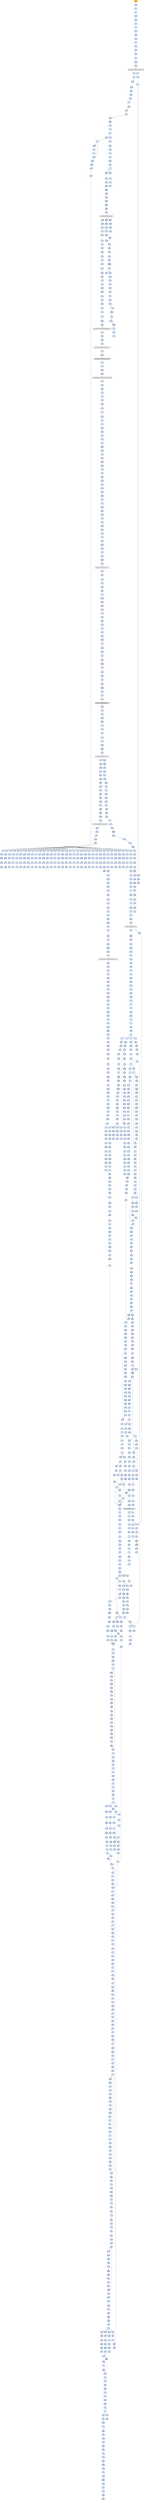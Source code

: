 strict digraph G {
	graph [bgcolor=transparent,
		name=G
	];
	node [color=lightsteelblue,
		fillcolor=lightsteelblue,
		shape=rectangle,
		style=filled
	];
	a0x0049e001pusha_	[color=lightgrey,
		fillcolor=orange,
		label=pusha];
	a0x0049e002call_0x0049e00a	[label=call];
	a0x0049e001pusha_ -> a0x0049e002call_0x0049e00a	[color="#000000"];
	a0x0049e00apopl_ebp	[label=popl];
	a0x0049e002call_0x0049e00a -> a0x0049e00apopl_ebp	[color="#000000"];
	a0x0049e00bincl_ebp	[label=incl];
	a0x0049e00apopl_ebp -> a0x0049e00bincl_ebp	[color="#000000"];
	a0x0049e00cpushl_ebp	[label=pushl];
	a0x0049e00bincl_ebp -> a0x0049e00cpushl_ebp	[color="#000000"];
	a0x0049e00dret	[label=ret];
	a0x0049e00cpushl_ebp -> a0x0049e00dret	[color="#000000"];
	a0x0049e008jmp_0x0049e00e	[label=jmp];
	a0x0049e00dret -> a0x0049e008jmp_0x0049e00e	[color="#000000"];
	a0x0049e00ecall_0x0049e014	[label=call];
	a0x0049e008jmp_0x0049e00e -> a0x0049e00ecall_0x0049e014	[color="#000000"];
	a0x0049e014popl_ebp	[label=popl];
	a0x0049e00ecall_0x0049e014 -> a0x0049e014popl_ebp	[color="#000000"];
	a0x0049e015movl_0xffffffedUINT32_ebx	[label=movl];
	a0x0049e014popl_ebp -> a0x0049e015movl_0xffffffedUINT32_ebx	[color="#000000"];
	a0x0049e01aaddl_ebp_ebx	[label=addl];
	a0x0049e015movl_0xffffffedUINT32_ebx -> a0x0049e01aaddl_ebp_ebx	[color="#000000"];
	a0x0049e01csubl_0x9e000UINT32_ebx	[label=subl];
	a0x0049e01aaddl_ebp_ebx -> a0x0049e01csubl_0x9e000UINT32_ebx	[color="#000000"];
	a0x0049e022cmpl_0x0UINT8_0x488ebp_	[label=cmpl];
	a0x0049e01csubl_0x9e000UINT32_ebx -> a0x0049e022cmpl_0x0UINT8_0x488ebp_	[color="#000000"];
	a0x0049e029movl_ebx_0x488ebp_	[label=movl];
	a0x0049e022cmpl_0x0UINT8_0x488ebp_ -> a0x0049e029movl_ebx_0x488ebp_	[color="#000000"];
	a0x0049e02fjne_0x0049e400	[label=jne];
	a0x0049e029movl_ebx_0x488ebp_ -> a0x0049e02fjne_0x0049e400	[color="#000000"];
	a0x0049e035leal_0x494ebp__eax	[label=leal];
	a0x0049e02fjne_0x0049e400 -> a0x0049e035leal_0x494ebp__eax	[color="#000000",
		label=F];
	a0x0049e03bpushl_eax	[label=pushl];
	a0x0049e035leal_0x494ebp__eax -> a0x0049e03bpushl_eax	[color="#000000"];
	a0x0049e03ccall_0xfa9ebp_	[label=call];
	a0x0049e03bpushl_eax -> a0x0049e03ccall_0xfa9ebp_	[color="#000000"];
	GETMODULEHANDLEA_KERNEL32_DLL	[color=lightgrey,
		fillcolor=lightgrey,
		label="GETMODULEHANDLEA-KERNEL32-DLL"];
	a0x0049e03ccall_0xfa9ebp_ -> GETMODULEHANDLEA_KERNEL32_DLL	[color="#000000"];
	a0x0049e042movl_eax_0x48cebp_	[label=movl];
	GETMODULEHANDLEA_KERNEL32_DLL -> a0x0049e042movl_eax_0x48cebp_	[color="#000000"];
	a0x0049e287testl_eax_eax	[label=testl];
	GETMODULEHANDLEA_KERNEL32_DLL -> a0x0049e287testl_eax_eax	[color="#000000"];
	a0x0049e048movl_eax_esi	[label=movl];
	a0x0049e042movl_eax_0x48cebp_ -> a0x0049e048movl_eax_esi	[color="#000000"];
	a0x0049e04aleal_0x51ebp__edi	[label=leal];
	a0x0049e048movl_eax_esi -> a0x0049e04aleal_0x51ebp__edi	[color="#000000"];
	a0x0049e04dpushl_edi	[label=pushl];
	a0x0049e04aleal_0x51ebp__edi -> a0x0049e04dpushl_edi	[color="#000000"];
	a0x0049e04epushl_esi	[label=pushl];
	a0x0049e04dpushl_edi -> a0x0049e04epushl_esi	[color="#000000"];
	a0x0049e04fcall_0xfa5ebp_	[label=call];
	a0x0049e04epushl_esi -> a0x0049e04fcall_0xfa5ebp_	[color="#000000"];
	GETPROCADDRESS_KERNEL32_DLL	[color=lightgrey,
		fillcolor=lightgrey,
		label="GETPROCADDRESS-KERNEL32-DLL"];
	a0x0049e055stosl_eax_es_edi_	[label=stosl];
	GETPROCADDRESS_KERNEL32_DLL -> a0x0049e055stosl_eax_es_edi_	[color="#000000"];
	a0x0049e2eetestl_eax_eax	[label=testl];
	GETPROCADDRESS_KERNEL32_DLL -> a0x0049e2eetestl_eax_eax	[color="#000000"];
	a0x0042071exorl_0x43e0d0_eax	[label=xorl];
	GETPROCADDRESS_KERNEL32_DLL -> a0x0042071exorl_0x43e0d0_eax	[color="#000000"];
	a0x00420731xorl_0x43e0d0_eax	[label=xorl];
	GETPROCADDRESS_KERNEL32_DLL -> a0x00420731xorl_0x43e0d0_eax	[color="#000000"];
	a0x00420744xorl_0x43e0d0_eax	[label=xorl];
	GETPROCADDRESS_KERNEL32_DLL -> a0x00420744xorl_0x43e0d0_eax	[color="#000000"];
	a0x00420757xorl_0x43e0d0_eax	[label=xorl];
	GETPROCADDRESS_KERNEL32_DLL -> a0x00420757xorl_0x43e0d0_eax	[color="#000000"];
	a0x0042076axorl_0x43e0d0_eax	[label=xorl];
	GETPROCADDRESS_KERNEL32_DLL -> a0x0042076axorl_0x43e0d0_eax	[color="#000000"];
	a0x0042077dxorl_0x43e0d0_eax	[label=xorl];
	GETPROCADDRESS_KERNEL32_DLL -> a0x0042077dxorl_0x43e0d0_eax	[color="#000000"];
	a0x00420790xorl_0x43e0d0_eax	[label=xorl];
	GETPROCADDRESS_KERNEL32_DLL -> a0x00420790xorl_0x43e0d0_eax	[color="#000000"];
	a0x004207a3xorl_0x43e0d0_eax	[label=xorl];
	GETPROCADDRESS_KERNEL32_DLL -> a0x004207a3xorl_0x43e0d0_eax	[color="#000000"];
	a0x004207b6xorl_0x43e0d0_eax	[label=xorl];
	GETPROCADDRESS_KERNEL32_DLL -> a0x004207b6xorl_0x43e0d0_eax	[color="#000000"];
	a0x004207c9xorl_0x43e0d0_eax	[label=xorl];
	GETPROCADDRESS_KERNEL32_DLL -> a0x004207c9xorl_0x43e0d0_eax	[color="#000000"];
	a0x004207dcxorl_0x43e0d0_eax	[label=xorl];
	GETPROCADDRESS_KERNEL32_DLL -> a0x004207dcxorl_0x43e0d0_eax	[color="#000000"];
	a0x004207efxorl_0x43e0d0_eax	[label=xorl];
	GETPROCADDRESS_KERNEL32_DLL -> a0x004207efxorl_0x43e0d0_eax	[color="#000000"];
	a0x00420802xorl_0x43e0d0_eax	[label=xorl];
	GETPROCADDRESS_KERNEL32_DLL -> a0x00420802xorl_0x43e0d0_eax	[color="#000000"];
	a0x00420815xorl_0x43e0d0_eax	[label=xorl];
	GETPROCADDRESS_KERNEL32_DLL -> a0x00420815xorl_0x43e0d0_eax	[color="#000000"];
	a0x00420828xorl_0x43e0d0_eax	[label=xorl];
	GETPROCADDRESS_KERNEL32_DLL -> a0x00420828xorl_0x43e0d0_eax	[color="#000000"];
	a0x0042083bxorl_0x43e0d0_eax	[label=xorl];
	GETPROCADDRESS_KERNEL32_DLL -> a0x0042083bxorl_0x43e0d0_eax	[color="#000000"];
	a0x0042084exorl_0x43e0d0_eax	[label=xorl];
	GETPROCADDRESS_KERNEL32_DLL -> a0x0042084exorl_0x43e0d0_eax	[color="#000000"];
	a0x00420861xorl_0x43e0d0_eax	[label=xorl];
	GETPROCADDRESS_KERNEL32_DLL -> a0x00420861xorl_0x43e0d0_eax	[color="#000000"];
	a0x00420874xorl_0x43e0d0_eax	[label=xorl];
	GETPROCADDRESS_KERNEL32_DLL -> a0x00420874xorl_0x43e0d0_eax	[color="#000000"];
	a0x00420887xorl_0x43e0d0_eax	[label=xorl];
	GETPROCADDRESS_KERNEL32_DLL -> a0x00420887xorl_0x43e0d0_eax	[color="#000000"];
	a0x0042089axorl_0x43e0d0_eax	[label=xorl];
	GETPROCADDRESS_KERNEL32_DLL -> a0x0042089axorl_0x43e0d0_eax	[color="#000000"];
	a0x004208adxorl_0x43e0d0_eax	[label=xorl];
	GETPROCADDRESS_KERNEL32_DLL -> a0x004208adxorl_0x43e0d0_eax	[color="#000000"];
	a0x004208c0xorl_0x43e0d0_eax	[label=xorl];
	GETPROCADDRESS_KERNEL32_DLL -> a0x004208c0xorl_0x43e0d0_eax	[color="#000000"];
	a0x004208d3xorl_0x43e0d0_eax	[label=xorl];
	GETPROCADDRESS_KERNEL32_DLL -> a0x004208d3xorl_0x43e0d0_eax	[color="#000000"];
	a0x004208e6xorl_0x43e0d0_eax	[label=xorl];
	GETPROCADDRESS_KERNEL32_DLL -> a0x004208e6xorl_0x43e0d0_eax	[color="#000000"];
	a0x004208f9xorl_0x43e0d0_eax	[label=xorl];
	GETPROCADDRESS_KERNEL32_DLL -> a0x004208f9xorl_0x43e0d0_eax	[color="#000000"];
	a0x0042090cxorl_0x43e0d0_eax	[label=xorl];
	GETPROCADDRESS_KERNEL32_DLL -> a0x0042090cxorl_0x43e0d0_eax	[color="#000000"];
	a0x0042091fxorl_0x43e0d0_eax	[label=xorl];
	GETPROCADDRESS_KERNEL32_DLL -> a0x0042091fxorl_0x43e0d0_eax	[color="#000000"];
	a0x00420932xorl_0x43e0d0_eax	[label=xorl];
	GETPROCADDRESS_KERNEL32_DLL -> a0x00420932xorl_0x43e0d0_eax	[color="#000000"];
	a0x00420945xorl_0x43e0d0_eax	[label=xorl];
	GETPROCADDRESS_KERNEL32_DLL -> a0x00420945xorl_0x43e0d0_eax	[color="#000000"];
	a0x00420958xorl_0x43e0d0_eax	[label=xorl];
	GETPROCADDRESS_KERNEL32_DLL -> a0x00420958xorl_0x43e0d0_eax	[color="#000000"];
	a0x0042096bxorl_0x43e0d0_eax	[label=xorl];
	GETPROCADDRESS_KERNEL32_DLL -> a0x0042096bxorl_0x43e0d0_eax	[color="#000000"];
	a0x0042097exorl_0x43e0d0_eax	[label=xorl];
	GETPROCADDRESS_KERNEL32_DLL -> a0x0042097exorl_0x43e0d0_eax	[color="#000000"];
	a0x0049e056movb_0x0UINT8_al	[label=movb];
	a0x0049e055stosl_eax_es_edi_ -> a0x0049e056movb_0x0UINT8_al	[color="#000000"];
	a0x0049e058scasb_es_edi__al	[label=scasb];
	a0x0049e056movb_0x0UINT8_al -> a0x0049e058scasb_es_edi__al	[color="#000000"];
	a0x0049e059jne_0x0049e058	[label=jne];
	a0x0049e058scasb_es_edi__al -> a0x0049e059jne_0x0049e058	[color="#000000"];
	a0x0049e05bcmpb_al_edi_	[label=cmpb];
	a0x0049e059jne_0x0049e058 -> a0x0049e05bcmpb_al_edi_	[color="#000000",
		label=F];
	a0x0049e05djne_0x0049e04d	[label=jne];
	a0x0049e05bcmpb_al_edi_ -> a0x0049e05djne_0x0049e04d	[color="#000000"];
	a0x0049e05djne_0x0049e04d -> a0x0049e04dpushl_edi	[color="#000000",
		label=T];
	a0x0049e05fleal_0x7aebp__eax	[label=leal];
	a0x0049e05djne_0x0049e04d -> a0x0049e05fleal_0x7aebp__eax	[color="#000000",
		label=F];
	a0x0049e062jmp_eax	[label=jmp];
	a0x0049e05fleal_0x7aebp__eax -> a0x0049e062jmp_eax	[color="#000000"];
	a0x0049e08dmovl_0x595ebp__ebx	[label=movl];
	a0x0049e062jmp_eax -> a0x0049e08dmovl_0x595ebp__ebx	[color="#000000"];
	a0x0049e093orl_ebx_ebx	[label=orl];
	a0x0049e08dmovl_0x595ebp__ebx -> a0x0049e093orl_ebx_ebx	[color="#000000"];
	a0x0049e095je_0x0049e0a1	[label=je];
	a0x0049e093orl_ebx_ebx -> a0x0049e095je_0x0049e0a1	[color="#000000"];
	a0x0049e0a1leal_0x5c5ebp__esi	[label=leal];
	a0x0049e095je_0x0049e0a1 -> a0x0049e0a1leal_0x5c5ebp__esi	[color="#000000",
		label=T];
	a0x0049e0a7cmpl_0x0UINT8_esi_	[label=cmpl];
	a0x0049e0a1leal_0x5c5ebp__esi -> a0x0049e0a7cmpl_0x0UINT8_esi_	[color="#000000"];
	a0x0049e0aaje_0x0049e1ba	[label=je];
	a0x0049e0a7cmpl_0x0UINT8_esi_ -> a0x0049e0aaje_0x0049e1ba	[color="#000000"];
	a0x0049e0b0pushl_0x4UINT8	[label=pushl];
	a0x0049e0aaje_0x0049e1ba -> a0x0049e0b0pushl_0x4UINT8	[color="#000000",
		label=F];
	a0x0049e0b2pushl_0x1000UINT32	[label=pushl];
	a0x0049e0b0pushl_0x4UINT8 -> a0x0049e0b2pushl_0x1000UINT32	[color="#000000"];
	a0x0049e0b7pushl_0x1800UINT32	[label=pushl];
	a0x0049e0b2pushl_0x1000UINT32 -> a0x0049e0b7pushl_0x1800UINT32	[color="#000000"];
	a0x0049e0bcpushl_0x0UINT8	[label=pushl];
	a0x0049e0b7pushl_0x1800UINT32 -> a0x0049e0bcpushl_0x0UINT8	[color="#000000"];
	a0x0049e0becall_0x51ebp_	[label=call];
	a0x0049e0bcpushl_0x0UINT8 -> a0x0049e0becall_0x51ebp_	[color="#000000"];
	VIRTUALALLOC_KERNEL32_DLL	[color=lightgrey,
		fillcolor=lightgrey,
		label="VIRTUALALLOC-KERNEL32-DLL"];
	a0x0049e0becall_0x51ebp_ -> VIRTUALALLOC_KERNEL32_DLL	[color="#000000"];
	a0x0049e0c1movl_eax_0x148ebp_	[label=movl];
	VIRTUALALLOC_KERNEL32_DLL -> a0x0049e0c1movl_eax_0x148ebp_	[color="#000000"];
	a0x0049e0e2movl_eax_0x144ebp_	[label=movl];
	VIRTUALALLOC_KERNEL32_DLL -> a0x0049e0e2movl_eax_0x144ebp_	[color="#000000"];
	a0x0049e0c7movl_0x4esi__eax	[label=movl];
	a0x0049e0c1movl_eax_0x148ebp_ -> a0x0049e0c7movl_0x4esi__eax	[color="#000000"];
	a0x0049e0caaddl_0x10eUINT32_eax	[label=addl];
	a0x0049e0c7movl_0x4esi__eax -> a0x0049e0caaddl_0x10eUINT32_eax	[color="#000000"];
	a0x0049e0cfje_0x0049e18c	[label=je];
	a0x0049e0caaddl_0x10eUINT32_eax -> a0x0049e0cfje_0x0049e18c	[color="#000000"];
	a0x0049e0d5pushl_0x4UINT8	[label=pushl];
	a0x0049e0cfje_0x0049e18c -> a0x0049e0d5pushl_0x4UINT8	[color="#000000",
		label=F];
	a0x0049e0d7pushl_0x1000UINT32	[label=pushl];
	a0x0049e0d5pushl_0x4UINT8 -> a0x0049e0d7pushl_0x1000UINT32	[color="#000000"];
	a0x0049e0dcpushl_eax	[label=pushl];
	a0x0049e0d7pushl_0x1000UINT32 -> a0x0049e0dcpushl_eax	[color="#000000"];
	a0x0049e0ddpushl_0x0UINT8	[label=pushl];
	a0x0049e0dcpushl_eax -> a0x0049e0ddpushl_0x0UINT8	[color="#000000"];
	a0x0049e0dfcall_0x51ebp_	[label=call];
	a0x0049e0ddpushl_0x0UINT8 -> a0x0049e0dfcall_0x51ebp_	[color="#000000"];
	a0x0049e0e8pushl_esi	[label=pushl];
	a0x0049e0e2movl_eax_0x144ebp_ -> a0x0049e0e8pushl_esi	[color="#000000"];
	a0x0049e0e9movl_esi__ebx	[label=movl];
	a0x0049e0e8pushl_esi -> a0x0049e0e9movl_esi__ebx	[color="#000000"];
	a0x0049e0ebaddl_0x488ebp__ebx	[label=addl];
	a0x0049e0e9movl_esi__ebx -> a0x0049e0ebaddl_0x488ebp__ebx	[color="#000000"];
	a0x0049e0f1pushl_0x148ebp_	[label=pushl];
	a0x0049e0ebaddl_0x488ebp__ebx -> a0x0049e0f1pushl_0x148ebp_	[color="#000000"];
	a0x0049e0f7pushl_0x4esi_	[label=pushl];
	a0x0049e0f1pushl_0x148ebp_ -> a0x0049e0f7pushl_0x4esi_	[color="#000000"];
	a0x0049e0fapushl_eax	[label=pushl];
	a0x0049e0f7pushl_0x4esi_ -> a0x0049e0fapushl_eax	[color="#000000"];
	a0x0049e0fbpushl_ebx	[label=pushl];
	a0x0049e0fapushl_eax -> a0x0049e0fbpushl_ebx	[color="#000000"];
	a0x0049e0fccall_0x0049e6c8	[label=call];
	a0x0049e0fbpushl_ebx -> a0x0049e0fccall_0x0049e6c8	[color="#000000"];
	a0x0049e6c8movl_0x10esp__eax	[label=movl];
	a0x0049e0fccall_0x0049e6c8 -> a0x0049e6c8movl_0x10esp__eax	[color="#000000"];
	a0x0049e6ccsubl_0x354UINT32_esp	[label=subl];
	a0x0049e6c8movl_0x10esp__eax -> a0x0049e6ccsubl_0x354UINT32_esp	[color="#000000"];
	a0x0049e6d2leal_0x4esp__ecx	[label=leal];
	a0x0049e6ccsubl_0x354UINT32_esp -> a0x0049e6d2leal_0x4esp__ecx	[color="#000000"];
	a0x0049e6d6pushl_eax	[label=pushl];
	a0x0049e6d2leal_0x4esp__ecx -> a0x0049e6d6pushl_eax	[color="#000000"];
	a0x0049e6d7call_0x0049ea84	[label=call];
	a0x0049e6d6pushl_eax -> a0x0049e6d7call_0x0049ea84	[color="#000000"];
	a0x0049ea84pushl_ebx	[label=pushl];
	a0x0049e6d7call_0x0049ea84 -> a0x0049ea84pushl_ebx	[color="#000000"];
	a0x0049ea85pushl_esi	[label=pushl];
	a0x0049ea84pushl_ebx -> a0x0049ea85pushl_esi	[color="#000000"];
	a0x0049ea86pushl_edi	[label=pushl];
	a0x0049ea85pushl_esi -> a0x0049ea86pushl_edi	[color="#000000"];
	a0x0049ea87movl_ecx_edi	[label=movl];
	a0x0049ea86pushl_edi -> a0x0049ea87movl_ecx_edi	[color="#000000"];
	a0x0049ea89xorl_edx_edx	[label=xorl];
	a0x0049ea87movl_ecx_edi -> a0x0049ea89xorl_edx_edx	[color="#000000"];
	a0x0049ea8bxorl_eax_eax	[label=xorl];
	a0x0049ea89xorl_edx_edx -> a0x0049ea8bxorl_eax_eax	[color="#000000"];
	a0x0049ea8dleal_0x268edi__esi	[label=leal];
	a0x0049ea8bxorl_eax_eax -> a0x0049ea8dleal_0x268edi__esi	[color="#000000"];
	a0x0049ea93movl_edx_esi_	[label=movl];
	a0x0049ea8dleal_0x268edi__esi -> a0x0049ea93movl_edx_esi_	[color="#000000"];
	a0x0049ea95pushl_esi	[label=pushl];
	a0x0049ea93movl_edx_esi_ -> a0x0049ea95pushl_esi	[color="#000000"];
	a0x0049ea96call_0x0049ecf2	[label=call];
	a0x0049ea95pushl_esi -> a0x0049ea96call_0x0049ecf2	[color="#000000"];
	a0x0049ecf2call_0x0049ecf8	[label=call];
	a0x0049ea96call_0x0049ecf2 -> a0x0049ecf2call_0x0049ecf8	[color="#000000"];
	a0x0049ecf8popl_esi	[label=popl];
	a0x0049ecf2call_0x0049ecf8 -> a0x0049ecf8popl_esi	[color="#000000"];
	a0x0049ecf9subl_0x46ca5fUINT32_esi	[label=subl];
	a0x0049ecf8popl_esi -> a0x0049ecf9subl_0x46ca5fUINT32_esi	[color="#000000"];
	a0x0049ecffret	[label=ret];
	a0x0049ecf9subl_0x46ca5fUINT32_esi -> a0x0049ecffret	[color="#000000"];
	a0x0049ea9bmovb_0x46c4d2eaxesi__cl	[label=movb];
	a0x0049ecffret -> a0x0049ea9bmovb_0x46c4d2eaxesi__cl	[color="#000000"];
	a0x0049ee18movb_0x46c4d2ebpesi__dl	[label=movb];
	a0x0049ecffret -> a0x0049ee18movb_0x46c4d2ebpesi__dl	[color="#000000"];
	a0x0049ed85movb_0x46c4b6eaxesi__bl	[label=movb];
	a0x0049ecffret -> a0x0049ed85movb_0x46c4b6eaxesi__bl	[color="#000000"];
	a0x0049edefmovb_0x46c49aeaxesi__cl	[label=movb];
	a0x0049ecffret -> a0x0049edefmovb_0x46c49aeaxesi__cl	[color="#000000"];
	a0x0049eaa2popl_esi	[label=popl];
	a0x0049ea9bmovb_0x46c4d2eaxesi__cl -> a0x0049eaa2popl_esi	[color="#000000"];
	a0x0049eaa3movl_0x1UINT32_ebx	[label=movl];
	a0x0049eaa2popl_esi -> a0x0049eaa3movl_0x1UINT32_ebx	[color="#000000"];
	a0x0049eaa8addl_0x4UINT8_esi	[label=addl];
	a0x0049eaa3movl_0x1UINT32_ebx -> a0x0049eaa8addl_0x4UINT8_esi	[color="#000000"];
	a0x0049eaabshll_cl_ebx	[label=shll];
	a0x0049eaa8addl_0x4UINT8_esi -> a0x0049eaabshll_cl_ebx	[color="#000000"];
	a0x0049eaadaddl_ebx_edx	[label=addl];
	a0x0049eaabshll_cl_ebx -> a0x0049eaadaddl_ebx_edx	[color="#000000"];
	a0x0049eaafincl_eax	[label=incl];
	a0x0049eaadaddl_ebx_edx -> a0x0049eaafincl_eax	[color="#000000"];
	a0x0049eab0cmpl_0x3aUINT8_eax	[label=cmpl];
	a0x0049eaafincl_eax -> a0x0049eab0cmpl_0x3aUINT8_eax	[color="#000000"];
	a0x0049eab3jb_0x0049ea93	[label=jb];
	a0x0049eab0cmpl_0x3aUINT8_eax -> a0x0049eab3jb_0x0049ea93	[color="#000000"];
	a0x0049eab5movl_0x10esp__eax	[label=movl];
	a0x0049eab3jb_0x0049ea93 -> a0x0049eab5movl_0x10esp__eax	[color="#000000",
		label=F];
	a0x0049eab9leal_0x10edi__ecx	[label=leal];
	a0x0049eab5movl_0x10esp__eax -> a0x0049eab9leal_0x10edi__ecx	[color="#000000"];
	a0x0049eabcpushl_eax	[label=pushl];
	a0x0049eab9leal_0x10edi__ecx -> a0x0049eabcpushl_eax	[color="#000000"];
	a0x0049eabdpushl_0x2d1UINT32	[label=pushl];
	a0x0049eabcpushl_eax -> a0x0049eabdpushl_0x2d1UINT32	[color="#000000"];
	a0x0049eac2call_0x0049e80f	[label=call];
	a0x0049eabdpushl_0x2d1UINT32 -> a0x0049eac2call_0x0049e80f	[color="#000000"];
	a0x0049e80fmovl_0x4esp__eax	[label=movl];
	a0x0049eac2call_0x0049e80f -> a0x0049e80fmovl_0x4esp__eax	[color="#000000"];
	a0x0049e813movl_0x8esp__edx	[label=movl];
	a0x0049e80fmovl_0x4esp__eax -> a0x0049e813movl_0x8esp__edx	[color="#000000"];
	a0x0049e817movl_eax_0x84ecx_	[label=movl];
	a0x0049e813movl_0x8esp__edx -> a0x0049e817movl_eax_0x84ecx_	[color="#000000"];
	a0x0049e81dmovl_edx_0x88ecx_	[label=movl];
	a0x0049e817movl_eax_0x84ecx_ -> a0x0049e81dmovl_edx_0x88ecx_	[color="#000000"];
	a0x0049e823leal_edxeax4__eax	[label=leal];
	a0x0049e81dmovl_edx_0x88ecx_ -> a0x0049e823leal_edxeax4__eax	[color="#000000"];
	a0x0049e826movl_eax_0x8cecx_	[label=movl];
	a0x0049e823leal_edxeax4__eax -> a0x0049e826movl_eax_0x8cecx_	[color="#000000"];
	a0x0049e82caddl_0x100UINT32_eax	[label=addl];
	a0x0049e826movl_eax_0x8cecx_ -> a0x0049e82caddl_0x100UINT32_eax	[color="#000000"];
	a0x0049e831ret_0x8UINT16	[label=ret];
	a0x0049e82caddl_0x100UINT32_eax -> a0x0049e831ret_0x8UINT16	[color="#000000"];
	a0x0049eac7pushl_eax	[label=pushl];
	a0x0049e831ret_0x8UINT16 -> a0x0049eac7pushl_eax	[color="#000000"];
	a0x0049ead5pushl_eax	[label=pushl];
	a0x0049e831ret_0x8UINT16 -> a0x0049ead5pushl_eax	[color="#000000"];
	a0x0049eae3pushl_eax	[label=pushl];
	a0x0049e831ret_0x8UINT16 -> a0x0049eae3pushl_eax	[color="#000000"];
	a0x0049eaf1movl_eax_0x260edi_	[label=movl];
	a0x0049e831ret_0x8UINT16 -> a0x0049eaf1movl_eax_0x260edi_	[color="#000000"];
	a0x0049eac8pushl_0x1cUINT8	[label=pushl];
	a0x0049eac7pushl_eax -> a0x0049eac8pushl_0x1cUINT8	[color="#000000"];
	a0x0049eacaleal_0xa0edi__ecx	[label=leal];
	a0x0049eac8pushl_0x1cUINT8 -> a0x0049eacaleal_0xa0edi__ecx	[color="#000000"];
	a0x0049ead0call_0x0049e80f	[label=call];
	a0x0049eacaleal_0xa0edi__ecx -> a0x0049ead0call_0x0049e80f	[color="#000000"];
	a0x0049ead6pushl_0x8UINT8	[label=pushl];
	a0x0049ead5pushl_eax -> a0x0049ead6pushl_0x8UINT8	[color="#000000"];
	a0x0049ead8leal_0x130edi__ecx	[label=leal];
	a0x0049ead6pushl_0x8UINT8 -> a0x0049ead8leal_0x130edi__ecx	[color="#000000"];
	a0x0049eadecall_0x0049e80f	[label=call];
	a0x0049ead8leal_0x130edi__ecx -> a0x0049eadecall_0x0049e80f	[color="#000000"];
	a0x0049eae4pushl_0x13UINT8	[label=pushl];
	a0x0049eae3pushl_eax -> a0x0049eae4pushl_0x13UINT8	[color="#000000"];
	a0x0049eae6leal_0x1c0edi__ecx	[label=leal];
	a0x0049eae4pushl_0x13UINT8 -> a0x0049eae6leal_0x1c0edi__ecx	[color="#000000"];
	a0x0049eaeccall_0x0049e80f	[label=call];
	a0x0049eae6leal_0x1c0edi__ecx -> a0x0049eaeccall_0x0049e80f	[color="#000000"];
	a0x0049eaf7popl_edi	[label=popl];
	a0x0049eaf1movl_eax_0x260edi_ -> a0x0049eaf7popl_edi	[color="#000000"];
	a0x0049eaf8popl_esi	[label=popl];
	a0x0049eaf7popl_edi -> a0x0049eaf8popl_esi	[color="#000000"];
	a0x0049eaf9addl_0x2f5UINT32_eax	[label=addl];
	a0x0049eaf8popl_esi -> a0x0049eaf9addl_0x2f5UINT32_eax	[color="#000000"];
	a0x0049eafepopl_ebx	[label=popl];
	a0x0049eaf9addl_0x2f5UINT32_eax -> a0x0049eafepopl_ebx	[color="#000000"];
	a0x0049eaffret_0x4UINT16	[label=ret];
	a0x0049eafepopl_ebx -> a0x0049eaffret_0x4UINT16	[color="#000000"];
	a0x0049e6dcmovl_0x35cesp__ecx	[label=movl];
	a0x0049eaffret_0x4UINT16 -> a0x0049e6dcmovl_0x35cesp__ecx	[color="#000000"];
	a0x0049e6e3movl_0x358esp__edx	[label=movl];
	a0x0049e6dcmovl_0x35cesp__ecx -> a0x0049e6e3movl_0x358esp__edx	[color="#000000"];
	a0x0049e6eapushl_ecx	[label=pushl];
	a0x0049e6e3movl_0x358esp__edx -> a0x0049e6eapushl_ecx	[color="#000000"];
	a0x0049e6ebpushl_edx	[label=pushl];
	a0x0049e6eapushl_ecx -> a0x0049e6ebpushl_edx	[color="#000000"];
	a0x0049e6ecleal_0xcesp__ecx	[label=leal];
	a0x0049e6ebpushl_edx -> a0x0049e6ecleal_0xcesp__ecx	[color="#000000"];
	a0x0049e6f0call_0x0049eb02	[label=call];
	a0x0049e6ecleal_0xcesp__ecx -> a0x0049e6f0call_0x0049eb02	[color="#000000"];
	a0x0049eb02movl_0x8esp__eax	[label=movl];
	a0x0049e6f0call_0x0049eb02 -> a0x0049eb02movl_0x8esp__eax	[color="#000000"];
	a0x0049eb06movl_ecx_edx	[label=movl];
	a0x0049eb02movl_0x8esp__eax -> a0x0049eb06movl_ecx_edx	[color="#000000"];
	a0x0049eb08movl_0x4esp__ecx	[label=movl];
	a0x0049eb06movl_ecx_edx -> a0x0049eb08movl_0x4esp__ecx	[color="#000000"];
	a0x0049eb0cpushl_edi	[label=pushl];
	a0x0049eb08movl_0x4esp__ecx -> a0x0049eb0cpushl_edi	[color="#000000"];
	a0x0049eb0dmovl_eax_edx_	[label=movl];
	a0x0049eb0cpushl_edi -> a0x0049eb0dmovl_eax_edx_	[color="#000000"];
	a0x0049eb0fleal_0x4edx__eax	[label=leal];
	a0x0049eb0dmovl_eax_edx_ -> a0x0049eb0fleal_0x4edx__eax	[color="#000000"];
	a0x0049eb12movl_ecx_eax_	[label=movl];
	a0x0049eb0fleal_0x4edx__eax -> a0x0049eb12movl_ecx_eax_	[color="#000000"];
	a0x0049eb14movl_0x20UINT32_0x4eax_	[label=movl];
	a0x0049eb12movl_ecx_eax_ -> a0x0049eb14movl_0x20UINT32_0x4eax_	[color="#000000"];
	a0x0049eb1bmovl_eax_0x10edx_	[label=movl];
	a0x0049eb14movl_0x20UINT32_0x4eax_ -> a0x0049eb1bmovl_eax_0x10edx_	[color="#000000"];
	a0x0049eb1emovl_eax_0xa0edx_	[label=movl];
	a0x0049eb1bmovl_eax_0x10edx_ -> a0x0049eb1emovl_eax_0xa0edx_	[color="#000000"];
	a0x0049eb24movl_eax_0x130edx_	[label=movl];
	a0x0049eb1emovl_eax_0xa0edx_ -> a0x0049eb24movl_eax_0x130edx_	[color="#000000"];
	a0x0049eb2amovl_eax_0x1c0edx_	[label=movl];
	a0x0049eb24movl_eax_0x130edx_ -> a0x0049eb2amovl_eax_0x1c0edx_	[color="#000000"];
	a0x0049eb30xorl_eax_eax	[label=xorl];
	a0x0049eb2amovl_eax_0x1c0edx_ -> a0x0049eb30xorl_eax_eax	[color="#000000"];
	a0x0049eb32movl_0xbdUINT32_ecx	[label=movl];
	a0x0049eb30xorl_eax_eax -> a0x0049eb32movl_0xbdUINT32_ecx	[color="#000000"];
	a0x0049eb37movl_eax_0x250edx_	[label=movl];
	a0x0049eb32movl_0xbdUINT32_ecx -> a0x0049eb37movl_eax_0x250edx_	[color="#000000"];
	a0x0049eb3dmovl_eax_0x254edx_	[label=movl];
	a0x0049eb37movl_eax_0x250edx_ -> a0x0049eb3dmovl_eax_0x254edx_	[color="#000000"];
	a0x0049eb43movl_eax_0x258edx_	[label=movl];
	a0x0049eb3dmovl_eax_0x254edx_ -> a0x0049eb43movl_eax_0x258edx_	[color="#000000"];
	a0x0049eb49movl_0x260edx__edi	[label=movl];
	a0x0049eb43movl_eax_0x258edx_ -> a0x0049eb49movl_0x260edx__edi	[color="#000000"];
	a0x0049eb4fmovl_eax_0x25cedx_	[label=movl];
	a0x0049eb49movl_0x260edx__edi -> a0x0049eb4fmovl_eax_0x25cedx_	[color="#000000"];
	a0x0049eb55repz_stosl_eax_es_edi_	[label=repz];
	a0x0049eb4fmovl_eax_0x25cedx_ -> a0x0049eb55repz_stosl_eax_es_edi_	[color="#000000"];
	a0x0049eb57movl_edx_ecx	[label=movl];
	a0x0049eb55repz_stosl_eax_es_edi_ -> a0x0049eb57movl_edx_ecx	[color="#000000"];
	a0x0049eb59stosb_al_es_edi_	[label=stosb];
	a0x0049eb57movl_edx_ecx -> a0x0049eb59stosb_al_es_edi_	[color="#000000"];
	a0x0049eb5acall_0x0049eb63	[label=call];
	a0x0049eb59stosb_al_es_edi_ -> a0x0049eb5acall_0x0049eb63	[color="#000000"];
	a0x0049eb63subl_0x30cUINT32_esp	[label=subl];
	a0x0049eb5acall_0x0049eb63 -> a0x0049eb63subl_0x30cUINT32_esp	[color="#000000"];
	a0x0049eb69pushl_ebx	[label=pushl];
	a0x0049eb63subl_0x30cUINT32_esp -> a0x0049eb69pushl_ebx	[color="#000000"];
	a0x0049eb6amovl_ecx_ebx	[label=movl];
	a0x0049eb69pushl_ebx -> a0x0049eb6amovl_ecx_ebx	[color="#000000"];
	a0x0049eb6cpushl_ebp	[label=pushl];
	a0x0049eb6amovl_ecx_ebx -> a0x0049eb6cpushl_ebp	[color="#000000"];
	a0x0049eb6dpushl_esi	[label=pushl];
	a0x0049eb6cpushl_ebp -> a0x0049eb6dpushl_esi	[color="#000000"];
	a0x0049eb6eleal_0x4ebx__ebp	[label=leal];
	a0x0049eb6dpushl_esi -> a0x0049eb6eleal_0x4ebx__ebp	[color="#000000"];
	a0x0049eb71pushl_edi	[label=pushl];
	a0x0049eb6eleal_0x4ebx__ebp -> a0x0049eb71pushl_edi	[color="#000000"];
	a0x0049eb72pushl_0x1UINT8	[label=pushl];
	a0x0049eb71pushl_edi -> a0x0049eb72pushl_0x1UINT8	[color="#000000"];
	a0x0049eb74movl_ebp_ecx	[label=movl];
	a0x0049eb72pushl_0x1UINT8 -> a0x0049eb74movl_ebp_ecx	[color="#000000"];
	a0x0049eb76call_0x0049e7a4	[label=call];
	a0x0049eb74movl_ebp_ecx -> a0x0049eb76call_0x0049e7a4	[color="#000000"];
	a0x0049e7a4pushl_ecx	[label=pushl];
	a0x0049eb76call_0x0049e7a4 -> a0x0049e7a4pushl_ecx	[color="#000000"];
	a0x0049e7a5movl_ecx_edx	[label=movl];
	a0x0049e7a4pushl_ecx -> a0x0049e7a5movl_ecx_edx	[color="#000000"];
	a0x0049e7a7pushl_esi	[label=pushl];
	a0x0049e7a5movl_ecx_edx -> a0x0049e7a7pushl_esi	[color="#000000"];
	a0x0049e7a8movl_0x8UINT32_ecx	[label=movl];
	a0x0049e7a7pushl_esi -> a0x0049e7a8movl_0x8UINT32_ecx	[color="#000000"];
	a0x0049e7adpushl_edi	[label=pushl];
	a0x0049e7a8movl_0x8UINT32_ecx -> a0x0049e7adpushl_edi	[color="#000000"];
	a0x0049e7aecmpl_ecx_0x4edx_	[label=cmpl];
	a0x0049e7adpushl_edi -> a0x0049e7aecmpl_ecx_0x4edx_	[color="#000000"];
	a0x0049e7b1jb_0x0049e7e8	[label=jb];
	a0x0049e7aecmpl_ecx_0x4edx_ -> a0x0049e7b1jb_0x0049e7e8	[color="#000000"];
	a0x0049e7b3pushl_ebx	[label=pushl];
	a0x0049e7b1jb_0x0049e7e8 -> a0x0049e7b3pushl_ebx	[color="#000000",
		label=F];
	a0x0049e7e8movl_0x4edx__esi	[label=movl];
	a0x0049e7b1jb_0x0049e7e8 -> a0x0049e7e8movl_0x4edx__esi	[color="#000000",
		label=T];
	a0x0049e7b4movl_0xfffffff8UINT32_esi	[label=movl];
	a0x0049e7b3pushl_ebx -> a0x0049e7b4movl_0xfffffff8UINT32_esi	[color="#000000"];
	a0x0049e7b9movl_edx__eax	[label=movl];
	a0x0049e7b4movl_0xfffffff8UINT32_esi -> a0x0049e7b9movl_edx__eax	[color="#000000"];
	a0x0049e7bbmovb_eax__bl	[label=movb];
	a0x0049e7b9movl_edx__eax -> a0x0049e7bbmovb_eax__bl	[color="#000000"];
	a0x0049e7bdincl_eax	[label=incl];
	a0x0049e7bbmovb_eax__bl -> a0x0049e7bdincl_eax	[color="#000000"];
	a0x0049e7bemovb_bl_0xcesp_	[label=movb];
	a0x0049e7bdincl_eax -> a0x0049e7bemovb_bl_0xcesp_	[color="#000000"];
	a0x0049e7c2movl_eax_edx_	[label=movl];
	a0x0049e7bemovb_bl_0xcesp_ -> a0x0049e7c2movl_eax_edx_	[color="#000000"];
	a0x0049e7c4movl_0x8edx__eax	[label=movl];
	a0x0049e7c2movl_eax_edx_ -> a0x0049e7c4movl_0x8edx__eax	[color="#000000"];
	a0x0049e7c7movl_0xcesp__edi	[label=movl];
	a0x0049e7c4movl_0x8edx__eax -> a0x0049e7c7movl_0xcesp__edi	[color="#000000"];
	a0x0049e7cbshll_0x8UINT8_eax	[label=shll];
	a0x0049e7c7movl_0xcesp__edi -> a0x0049e7cbshll_0x8UINT8_eax	[color="#000000"];
	a0x0049e7ceandl_0xffUINT32_edi	[label=andl];
	a0x0049e7cbshll_0x8UINT8_eax -> a0x0049e7ceandl_0xffUINT32_edi	[color="#000000"];
	a0x0049e7d4orl_edi_eax	[label=orl];
	a0x0049e7ceandl_0xffUINT32_edi -> a0x0049e7d4orl_edi_eax	[color="#000000"];
	a0x0049e7d6movl_0x4edx__edi	[label=movl];
	a0x0049e7d4orl_edi_eax -> a0x0049e7d6movl_0x4edx__edi	[color="#000000"];
	a0x0049e7d9addl_esi_edi	[label=addl];
	a0x0049e7d6movl_0x4edx__edi -> a0x0049e7d9addl_esi_edi	[color="#000000"];
	a0x0049e7dbmovl_eax_0x8edx_	[label=movl];
	a0x0049e7d9addl_esi_edi -> a0x0049e7dbmovl_eax_0x8edx_	[color="#000000"];
	a0x0049e7demovl_edi_eax	[label=movl];
	a0x0049e7dbmovl_eax_0x8edx_ -> a0x0049e7demovl_edi_eax	[color="#000000"];
	a0x0049e7e0movl_edi_0x4edx_	[label=movl];
	a0x0049e7demovl_edi_eax -> a0x0049e7e0movl_edi_0x4edx_	[color="#000000"];
	a0x0049e7e3cmpl_ecx_eax	[label=cmpl];
	a0x0049e7e0movl_edi_0x4edx_ -> a0x0049e7e3cmpl_ecx_eax	[color="#000000"];
	a0x0049e7e5jae_0x0049e7b9	[label=jae];
	a0x0049e7e3cmpl_ecx_eax -> a0x0049e7e5jae_0x0049e7b9	[color="#000000"];
	a0x0049e7e7popl_ebx	[label=popl];
	a0x0049e7e5jae_0x0049e7b9 -> a0x0049e7e7popl_ebx	[color="#000000",
		label=F];
	a0x0049e7e7popl_ebx -> a0x0049e7e8movl_0x4edx__esi	[color="#000000"];
	a0x0049e7ebmovl_0x8edx__eax	[label=movl];
	a0x0049e7e8movl_0x4edx__esi -> a0x0049e7ebmovl_0x8edx__eax	[color="#000000"];
	a0x0049e7eemovl_0x10esp__edi	[label=movl];
	a0x0049e7ebmovl_0x8edx__eax -> a0x0049e7eemovl_0x10esp__edi	[color="#000000"];
	a0x0049e7f2subl_esi_ecx	[label=subl];
	a0x0049e7eemovl_0x10esp__edi -> a0x0049e7f2subl_esi_ecx	[color="#000000"];
	a0x0049e7f4shrl_cl_eax	[label=shrl];
	a0x0049e7f2subl_esi_ecx -> a0x0049e7f4shrl_cl_eax	[color="#000000"];
	a0x0049e7f6movl_0x18UINT32_ecx	[label=movl];
	a0x0049e7f4shrl_cl_eax -> a0x0049e7f6movl_0x18UINT32_ecx	[color="#000000"];
	a0x0049e7fbsubl_edi_ecx	[label=subl];
	a0x0049e7f6movl_0x18UINT32_ecx -> a0x0049e7fbsubl_edi_ecx	[color="#000000"];
	a0x0049e7fdandl_0xffffffUINT32_eax	[label=andl];
	a0x0049e7fbsubl_edi_ecx -> a0x0049e7fdandl_0xffffffUINT32_eax	[color="#000000"];
	a0x0049e802shrl_cl_eax	[label=shrl];
	a0x0049e7fdandl_0xffffffUINT32_eax -> a0x0049e802shrl_cl_eax	[color="#000000"];
	a0x0049e804addl_edi_esi	[label=addl];
	a0x0049e802shrl_cl_eax -> a0x0049e804addl_edi_esi	[color="#000000"];
	a0x0049e806popl_edi	[label=popl];
	a0x0049e804addl_edi_esi -> a0x0049e806popl_edi	[color="#000000"];
	a0x0049e807movl_esi_0x4edx_	[label=movl];
	a0x0049e806popl_edi -> a0x0049e807movl_esi_0x4edx_	[color="#000000"];
	a0x0049e80apopl_esi	[label=popl];
	a0x0049e807movl_esi_0x4edx_ -> a0x0049e80apopl_esi	[color="#000000"];
	a0x0049e80bpopl_ecx	[label=popl];
	a0x0049e80apopl_esi -> a0x0049e80bpopl_ecx	[color="#000000"];
	a0x0049e80cret_0x4UINT16	[label=ret];
	a0x0049e80bpopl_ecx -> a0x0049e80cret_0x4UINT16	[color="#000000"];
	a0x0049eb7btestl_eax_eax	[label=testl];
	a0x0049e80cret_0x4UINT16 -> a0x0049eb7btestl_eax_eax	[color="#000000"];
	a0x0049eb98movb_al_0x10espesi_	[label=movb];
	a0x0049e80cret_0x4UINT16 -> a0x0049eb98movb_al_0x10espesi_	[color="#000000"];
	a0x0049ebf1addl_0x3UINT8_eax	[label=addl];
	a0x0049e80cret_0x4UINT16 -> a0x0049ebf1addl_0x3UINT8_eax	[color="#000000"];
	a0x0049ec1eaddl_0x3UINT8_eax	[label=addl];
	a0x0049e80cret_0x4UINT16 -> a0x0049ec1eaddl_0x3UINT8_eax	[color="#000000"];
	a0x0049ec2caddl_0xbUINT8_eax	[label=addl];
	a0x0049e80cret_0x4UINT16 -> a0x0049ec2caddl_0xbUINT8_eax	[color="#000000"];
	a0x0049eb7djne_0x0049eb8d	[label=jne];
	a0x0049eb7btestl_eax_eax -> a0x0049eb7djne_0x0049eb8d	[color="#000000"];
	a0x0049eb7fmovl_0x260ebx__edi	[label=movl];
	a0x0049eb7djne_0x0049eb8d -> a0x0049eb7fmovl_0x260ebx__edi	[color="#000000",
		label=F];
	a0x0049eb8dxorl_esi_esi	[label=xorl];
	a0x0049eb7djne_0x0049eb8d -> a0x0049eb8dxorl_esi_esi	[color="#000000",
		label=T];
	a0x0049eb85movl_0xbdUINT32_ecx	[label=movl];
	a0x0049eb7fmovl_0x260ebx__edi -> a0x0049eb85movl_0xbdUINT32_ecx	[color="#000000"];
	a0x0049eb8arepz_stosl_eax_es_edi_	[label=repz];
	a0x0049eb85movl_0xbdUINT32_ecx -> a0x0049eb8arepz_stosl_eax_es_edi_	[color="#000000"];
	a0x0049eb8cstosb_al_es_edi_	[label=stosb];
	a0x0049eb8arepz_stosl_eax_es_edi_ -> a0x0049eb8cstosb_al_es_edi_	[color="#000000"];
	a0x0049eb8cstosb_al_es_edi_ -> a0x0049eb8dxorl_esi_esi	[color="#000000"];
	a0x0049eb8fpushl_0x4UINT8	[label=pushl];
	a0x0049eb8dxorl_esi_esi -> a0x0049eb8fpushl_0x4UINT8	[color="#000000"];
	a0x0049eb91movl_ebp_ecx	[label=movl];
	a0x0049eb8fpushl_0x4UINT8 -> a0x0049eb91movl_ebp_ecx	[color="#000000"];
	a0x0049eb93call_0x0049e7a4	[label=call];
	a0x0049eb91movl_ebp_ecx -> a0x0049eb93call_0x0049e7a4	[color="#000000"];
	a0x0049eb9cincl_esi	[label=incl];
	a0x0049eb98movb_al_0x10espesi_ -> a0x0049eb9cincl_esi	[color="#000000"];
	a0x0049eb9dcmpl_0x13UINT8_esi	[label=cmpl];
	a0x0049eb9cincl_esi -> a0x0049eb9dcmpl_0x13UINT8_esi	[color="#000000"];
	a0x0049eba0jb_0x0049eb8f	[label=jb];
	a0x0049eb9dcmpl_0x13UINT8_esi -> a0x0049eba0jb_0x0049eb8f	[color="#000000"];
	a0x0049eba0jb_0x0049eb8f -> a0x0049eb8fpushl_0x4UINT8	[color="#000000",
		label=T];
	a0x0049eba2leal_0x1c0ebx__edi	[label=leal];
	a0x0049eba0jb_0x0049eb8f -> a0x0049eba2leal_0x1c0ebx__edi	[color="#000000",
		label=F];
	a0x0049eba8leal_0x10esp__eax	[label=leal];
	a0x0049eba2leal_0x1c0ebx__edi -> a0x0049eba8leal_0x10esp__eax	[color="#000000"];
	a0x0049ebacpushl_eax	[label=pushl];
	a0x0049eba8leal_0x10esp__eax -> a0x0049ebacpushl_eax	[color="#000000"];
	a0x0049ebadmovl_edi_ecx	[label=movl];
	a0x0049ebacpushl_eax -> a0x0049ebadmovl_edi_ecx	[color="#000000"];
	a0x0049ebafcall_0x0049e834	[label=call];
	a0x0049ebadmovl_edi_ecx -> a0x0049ebafcall_0x0049e834	[color="#000000"];
	a0x0049e834subl_0x98UINT32_esp	[label=subl];
	a0x0049ebafcall_0x0049e834 -> a0x0049e834subl_0x98UINT32_esp	[color="#000000"];
	a0x0049e83apushl_ebx	[label=pushl];
	a0x0049e834subl_0x98UINT32_esp -> a0x0049e83apushl_ebx	[color="#000000"];
	a0x0049e83bpushl_ebp	[label=pushl];
	a0x0049e83apushl_ebx -> a0x0049e83bpushl_ebp	[color="#000000"];
	a0x0049e83cpushl_esi	[label=pushl];
	a0x0049e83bpushl_ebp -> a0x0049e83cpushl_esi	[color="#000000"];
	a0x0049e83dmovl_ecx_edx	[label=movl];
	a0x0049e83cpushl_esi -> a0x0049e83dmovl_ecx_edx	[color="#000000"];
	a0x0049e83fpushl_edi	[label=pushl];
	a0x0049e83dmovl_ecx_edx -> a0x0049e83fpushl_edi	[color="#000000"];
	a0x0049e840movl_0xfUINT32_ecx	[label=movl];
	a0x0049e83fpushl_edi -> a0x0049e840movl_0xfUINT32_ecx	[color="#000000"];
	a0x0049e845movl_0x84edx__ebp	[label=movl];
	a0x0049e840movl_0xfUINT32_ecx -> a0x0049e845movl_0x84edx__ebp	[color="#000000"];
	a0x0049e84bxorl_eax_eax	[label=xorl];
	a0x0049e845movl_0x84edx__ebp -> a0x0049e84bxorl_eax_eax	[color="#000000"];
	a0x0049e84dleal_0x2cesp__edi	[label=leal];
	a0x0049e84bxorl_eax_eax -> a0x0049e84dleal_0x2cesp__edi	[color="#000000"];
	a0x0049e851xorl_esi_esi	[label=xorl];
	a0x0049e84dleal_0x2cesp__edi -> a0x0049e851xorl_esi_esi	[color="#000000"];
	a0x0049e853repz_stosl_eax_es_edi_	[label=repz];
	a0x0049e851xorl_esi_esi -> a0x0049e853repz_stosl_eax_es_edi_	[color="#000000"];
	a0x0049e855movl_0xacesp__edi	[label=movl];
	a0x0049e853repz_stosl_eax_es_edi_ -> a0x0049e855movl_0xacesp__edi	[color="#000000"];
	a0x0049e85ccmpl_esi_ebp	[label=cmpl];
	a0x0049e855movl_0xacesp__edi -> a0x0049e85ccmpl_esi_ebp	[color="#000000"];
	a0x0049e85emovl_edx_0x20esp_	[label=movl];
	a0x0049e85ccmpl_esi_ebp -> a0x0049e85emovl_edx_0x20esp_	[color="#000000"];
	a0x0049e862jbe_0x0049e879	[label=jbe];
	a0x0049e85emovl_edx_0x20esp_ -> a0x0049e862jbe_0x0049e879	[color="#000000"];
	a0x0049e864xorl_ecx_ecx	[label=xorl];
	a0x0049e862jbe_0x0049e879 -> a0x0049e864xorl_ecx_ecx	[color="#000000",
		label=F];
	a0x0049e866movb_eaxedi__cl	[label=movb];
	a0x0049e864xorl_ecx_ecx -> a0x0049e866movb_eaxedi__cl	[color="#000000"];
	a0x0049e869movl_0x28especx4__ebx	[label=movl];
	a0x0049e866movb_eaxedi__cl -> a0x0049e869movl_0x28especx4__ebx	[color="#000000"];
	a0x0049e86dleal_0x28especx4__ecx	[label=leal];
	a0x0049e869movl_0x28especx4__ebx -> a0x0049e86dleal_0x28especx4__ecx	[color="#000000"];
	a0x0049e871incl_ebx	[label=incl];
	a0x0049e86dleal_0x28especx4__ecx -> a0x0049e871incl_ebx	[color="#000000"];
	a0x0049e872incl_eax	[label=incl];
	a0x0049e871incl_ebx -> a0x0049e872incl_eax	[color="#000000"];
	a0x0049e873cmpl_ebp_eax	[label=cmpl];
	a0x0049e872incl_eax -> a0x0049e873cmpl_ebp_eax	[color="#000000"];
	a0x0049e875movl_ebx_ecx_	[label=movl];
	a0x0049e873cmpl_ebp_eax -> a0x0049e875movl_ebx_ecx_	[color="#000000"];
	a0x0049e877jb_0x0049e864	[label=jb];
	a0x0049e875movl_ebx_ecx_ -> a0x0049e877jb_0x0049e864	[color="#000000"];
	a0x0049e879movl_0x17UINT32_ecx	[label=movl];
	a0x0049e877jb_0x0049e864 -> a0x0049e879movl_0x17UINT32_ecx	[color="#000000",
		label=F];
	a0x0049e87emovl_esi_0x28esp_	[label=movl];
	a0x0049e879movl_0x17UINT32_ecx -> a0x0049e87emovl_esi_0x28esp_	[color="#000000"];
	a0x0049e882movl_esi_0x4edx_	[label=movl];
	a0x0049e87emovl_esi_0x28esp_ -> a0x0049e882movl_esi_0x4edx_	[color="#000000"];
	a0x0049e885movl_esi_0x44edx_	[label=movl];
	a0x0049e882movl_esi_0x4edx_ -> a0x0049e885movl_esi_0x44edx_	[color="#000000"];
	a0x0049e888movl_esi_0x68esp_	[label=movl];
	a0x0049e885movl_esi_0x44edx_ -> a0x0049e888movl_esi_0x68esp_	[color="#000000"];
	a0x0049e88cxorl_edi_edi	[label=xorl];
	a0x0049e888movl_esi_0x68esp_ -> a0x0049e88cxorl_edi_edi	[color="#000000"];
	a0x0049e88emovl_esi_0x1cesp_	[label=movl];
	a0x0049e88cxorl_edi_edi -> a0x0049e88emovl_esi_0x1cesp_	[color="#000000"];
	a0x0049e892movl_0x1UINT32_0x10esp_	[label=movl];
	a0x0049e88emovl_esi_0x1cesp_ -> a0x0049e892movl_0x1UINT32_0x10esp_	[color="#000000"];
	a0x0049e89amovl_ecx_0x18esp_	[label=movl];
	a0x0049e892movl_0x1UINT32_0x10esp_ -> a0x0049e89amovl_ecx_0x18esp_	[color="#000000"];
	a0x0049e89eleal_0x8edx__ebp	[label=leal];
	a0x0049e89amovl_ecx_0x18esp_ -> a0x0049e89eleal_0x8edx__ebp	[color="#000000"];
	a0x0049e8a1movl_esi_0x14esp_	[label=movl];
	a0x0049e89eleal_0x8edx__ebp -> a0x0049e8a1movl_esi_0x14esp_	[color="#000000"];
	a0x0049e8a5movl_0x2cespesi__eax	[label=movl];
	a0x0049e8a1movl_esi_0x14esp_ -> a0x0049e8a5movl_0x2cespesi__eax	[color="#000000"];
	a0x0049e8a9shll_cl_eax	[label=shll];
	a0x0049e8a5movl_0x2cespesi__eax -> a0x0049e8a9shll_cl_eax	[color="#000000"];
	a0x0049e8abaddl_eax_edi	[label=addl];
	a0x0049e8a9shll_cl_eax -> a0x0049e8abaddl_eax_edi	[color="#000000"];
	a0x0049e8adcmpl_0x1000000UINT32_edi	[label=cmpl];
	a0x0049e8abaddl_eax_edi -> a0x0049e8adcmpl_0x1000000UINT32_edi	[color="#000000"];
	a0x0049e8b3movl_edi_0x24esp_	[label=movl];
	a0x0049e8adcmpl_0x1000000UINT32_edi -> a0x0049e8b3movl_edi_0x24esp_	[color="#000000"];
	a0x0049e8b7ja_0x0049e94b	[label=ja];
	a0x0049e8b3movl_edi_0x24esp_ -> a0x0049e8b7ja_0x0049e94b	[color="#000000"];
	a0x0049e8bdmovl_0x28espesi__eax	[label=movl];
	a0x0049e8b7ja_0x0049e94b -> a0x0049e8bdmovl_0x28espesi__eax	[color="#000000",
		label=F];
	a0x0049e8c1movl_edi_ebp_	[label=movl];
	a0x0049e8bdmovl_0x28espesi__eax -> a0x0049e8c1movl_edi_ebp_	[color="#000000"];
	a0x0049e8c4movl_0x3cebp__ebx	[label=movl];
	a0x0049e8c1movl_edi_ebp_ -> a0x0049e8c4movl_0x3cebp__ebx	[color="#000000"];
	a0x0049e8c7addl_ebx_eax	[label=addl];
	a0x0049e8c4movl_0x3cebp__ebx -> a0x0049e8c7addl_ebx_eax	[color="#000000"];
	a0x0049e8c9cmpl_0x10UINT8_ecx	[label=cmpl];
	a0x0049e8c7addl_ebx_eax -> a0x0049e8c9cmpl_0x10UINT8_ecx	[color="#000000"];
	a0x0049e8ccmovl_eax_0x40ebp_	[label=movl];
	a0x0049e8c9cmpl_0x10UINT8_ecx -> a0x0049e8ccmovl_eax_0x40ebp_	[color="#000000"];
	a0x0049e8cfmovl_eax_0x6cespesi_	[label=movl];
	a0x0049e8ccmovl_eax_0x40ebp_ -> a0x0049e8cfmovl_eax_0x6cespesi_	[color="#000000"];
	a0x0049e8d3jl_0x0049e922	[label=jl];
	a0x0049e8cfmovl_eax_0x6cespesi_ -> a0x0049e8d3jl_0x0049e922	[color="#000000"];
	a0x0049e8d5movl_ebp__esi	[label=movl];
	a0x0049e8d3jl_0x0049e922 -> a0x0049e8d5movl_ebp__esi	[color="#000000",
		label=F];
	a0x0049e922movl_0x10esp__eax	[label=movl];
	a0x0049e8d3jl_0x0049e922 -> a0x0049e922movl_0x10esp__eax	[color="#000000",
		label=T];
	a0x0049e8d8movl_0x10esp__eax	[label=movl];
	a0x0049e8d5movl_ebp__esi -> a0x0049e8d8movl_0x10esp__eax	[color="#000000"];
	a0x0049e8dcmovl_0x1cesp__ebx	[label=movl];
	a0x0049e8d8movl_0x10esp__eax -> a0x0049e8dcmovl_0x1cesp__ebx	[color="#000000"];
	a0x0049e8e0movl_0x8cedx__edi	[label=movl];
	a0x0049e8dcmovl_0x1cesp__ebx -> a0x0049e8e0movl_0x8cedx__edi	[color="#000000"];
	a0x0049e8e6shrl_0x10UINT8_esi	[label=shrl];
	a0x0049e8e0movl_0x8cedx__edi -> a0x0049e8e6shrl_0x10UINT8_esi	[color="#000000"];
	a0x0049e8e9movl_esi_ecx	[label=movl];
	a0x0049e8e6shrl_0x10UINT8_esi -> a0x0049e8e9movl_esi_ecx	[color="#000000"];
	a0x0049e8ebandl_0xffUINT32_eax	[label=andl];
	a0x0049e8e9movl_esi_ecx -> a0x0049e8ebandl_0xffUINT32_eax	[color="#000000"];
	a0x0049e8f0subl_ebx_ecx	[label=subl];
	a0x0049e8ebandl_0xffUINT32_eax -> a0x0049e8f0subl_ebx_ecx	[color="#000000"];
	a0x0049e8f2addl_ebx_edi	[label=addl];
	a0x0049e8f0subl_ebx_ecx -> a0x0049e8f2addl_ebx_edi	[color="#000000"];
	a0x0049e8f4movb_al_bl	[label=movb];
	a0x0049e8f2addl_ebx_edi -> a0x0049e8f4movb_al_bl	[color="#000000"];
	a0x0049e8f6movl_ecx_edx	[label=movl];
	a0x0049e8f4movb_al_bl -> a0x0049e8f6movl_ecx_edx	[color="#000000"];
	a0x0049e8f8movb_bl_bh	[label=movb];
	a0x0049e8f6movl_ecx_edx -> a0x0049e8f8movb_bl_bh	[color="#000000"];
	a0x0049e8famovl_esi_0x1cesp_	[label=movl];
	a0x0049e8f8movb_bl_bh -> a0x0049e8famovl_esi_0x1cesp_	[color="#000000"];
	a0x0049e8femovl_ebx_eax	[label=movl];
	a0x0049e8famovl_esi_0x1cesp_ -> a0x0049e8femovl_ebx_eax	[color="#000000"];
	a0x0049e900movl_0x14esp__esi	[label=movl];
	a0x0049e8femovl_ebx_eax -> a0x0049e900movl_0x14esp__esi	[color="#000000"];
	a0x0049e904shll_0x10UINT8_eax	[label=shll];
	a0x0049e900movl_0x14esp__esi -> a0x0049e904shll_0x10UINT8_eax	[color="#000000"];
	a0x0049e907movw_bx_ax	[label=movw];
	a0x0049e904shll_0x10UINT8_eax -> a0x0049e907movw_bx_ax	[color="#000000"];
	a0x0049e90ashrl_0x2UINT8_ecx	[label=shrl];
	a0x0049e907movw_bx_ax -> a0x0049e90ashrl_0x2UINT8_ecx	[color="#000000"];
	a0x0049e90drepz_stosl_eax_es_edi_	[label=repz];
	a0x0049e90ashrl_0x2UINT8_ecx -> a0x0049e90drepz_stosl_eax_es_edi_	[color="#000000"];
	a0x0049e90fmovl_edx_ecx	[label=movl];
	a0x0049e90drepz_stosl_eax_es_edi_ -> a0x0049e90fmovl_edx_ecx	[color="#000000"];
	a0x0049e911movl_0x20esp__edx	[label=movl];
	a0x0049e90fmovl_edx_ecx -> a0x0049e911movl_0x20esp__edx	[color="#000000"];
	a0x0049e915andl_0x3UINT8_ecx	[label=andl];
	a0x0049e911movl_0x20esp__edx -> a0x0049e915andl_0x3UINT8_ecx	[color="#000000"];
	a0x0049e918repz_stosb_al_es_edi_	[label=repz];
	a0x0049e915andl_0x3UINT8_ecx -> a0x0049e918repz_stosb_al_es_edi_	[color="#000000"];
	a0x0049e91amovl_0x24esp__edi	[label=movl];
	a0x0049e918repz_stosb_al_es_edi_ -> a0x0049e91amovl_0x24esp__edi	[color="#000000"];
	a0x0049e91emovl_0x18esp__ecx	[label=movl];
	a0x0049e91amovl_0x24esp__edi -> a0x0049e91emovl_0x18esp__ecx	[color="#000000"];
	a0x0049e91emovl_0x18esp__ecx -> a0x0049e922movl_0x10esp__eax	[color="#000000"];
	a0x0049e926addl_0x4UINT8_esi	[label=addl];
	a0x0049e922movl_0x10esp__eax -> a0x0049e926addl_0x4UINT8_esi	[color="#000000"];
	a0x0049e929incl_eax	[label=incl];
	a0x0049e926addl_0x4UINT8_esi -> a0x0049e929incl_eax	[color="#000000"];
	a0x0049e92adecl_ecx	[label=decl];
	a0x0049e929incl_eax -> a0x0049e92adecl_ecx	[color="#000000"];
	a0x0049e92baddl_0x4UINT8_ebp	[label=addl];
	a0x0049e92adecl_ecx -> a0x0049e92baddl_0x4UINT8_ebp	[color="#000000"];
	a0x0049e92ecmpl_0x9UINT8_ecx	[label=cmpl];
	a0x0049e92baddl_0x4UINT8_ebp -> a0x0049e92ecmpl_0x9UINT8_ecx	[color="#000000"];
	a0x0049e931movl_eax_0x10esp_	[label=movl];
	a0x0049e92ecmpl_0x9UINT8_ecx -> a0x0049e931movl_eax_0x10esp_	[color="#000000"];
	a0x0049e935movl_ecx_0x18esp_	[label=movl];
	a0x0049e931movl_eax_0x10esp_ -> a0x0049e935movl_ecx_0x18esp_	[color="#000000"];
	a0x0049e939movl_esi_0x14esp_	[label=movl];
	a0x0049e935movl_ecx_0x18esp_ -> a0x0049e939movl_esi_0x14esp_	[color="#000000"];
	a0x0049e93djge_0x0049e8a5	[label=jge];
	a0x0049e939movl_esi_0x14esp_ -> a0x0049e93djge_0x0049e8a5	[color="#000000"];
	a0x0049e943cmpl_0x1000000UINT32_edi	[label=cmpl];
	a0x0049e93djge_0x0049e8a5 -> a0x0049e943cmpl_0x1000000UINT32_edi	[color="#000000",
		label=F];
	a0x0049e949je_0x0049e95a	[label=je];
	a0x0049e943cmpl_0x1000000UINT32_edi -> a0x0049e949je_0x0049e95a	[color="#000000"];
	a0x0049e95amovl_0x84edx__eax	[label=movl];
	a0x0049e949je_0x0049e95a -> a0x0049e95amovl_0x84edx__eax	[color="#000000",
		label=T];
	a0x0049e960xorl_ecx_ecx	[label=xorl];
	a0x0049e95amovl_0x84edx__eax -> a0x0049e960xorl_ecx_ecx	[color="#000000"];
	a0x0049e962testl_eax_eax	[label=testl];
	a0x0049e960xorl_ecx_ecx -> a0x0049e962testl_eax_eax	[color="#000000"];
	a0x0049e964jbe_0x0049e9a1	[label=jbe];
	a0x0049e962testl_eax_eax -> a0x0049e964jbe_0x0049e9a1	[color="#000000"];
	a0x0049e966movl_0xacesp__esi	[label=movl];
	a0x0049e964jbe_0x0049e9a1 -> a0x0049e966movl_0xacesp__esi	[color="#000000",
		label=F];
	a0x0049e96dmovb_ecxesi__al	[label=movb];
	a0x0049e966movl_0xacesp__esi -> a0x0049e96dmovb_ecxesi__al	[color="#000000"];
	a0x0049e970testb_al_al	[label=testb];
	a0x0049e96dmovb_ecxesi__al -> a0x0049e970testb_al_al	[color="#000000"];
	a0x0049e972je_0x0049e996	[label=je];
	a0x0049e970testb_al_al -> a0x0049e972je_0x0049e996	[color="#000000"];
	a0x0049e974movl_0x88edx__edi	[label=movl];
	a0x0049e972je_0x0049e996 -> a0x0049e974movl_0x88edx__edi	[color="#000000",
		label=F];
	a0x0049e996movl_0x84edx__eax	[label=movl];
	a0x0049e972je_0x0049e996 -> a0x0049e996movl_0x84edx__eax	[color="#000000",
		label=T];
	a0x0049e97aandl_0xffUINT32_eax	[label=andl];
	a0x0049e974movl_0x88edx__edi -> a0x0049e97aandl_0xffUINT32_eax	[color="#000000"];
	a0x0049e97fmovl_0x68espeax4__eax	[label=movl];
	a0x0049e97aandl_0xffUINT32_eax -> a0x0049e97fmovl_0x68espeax4__eax	[color="#000000"];
	a0x0049e983movl_ecx_edieax4_	[label=movl];
	a0x0049e97fmovl_0x68espeax4__eax -> a0x0049e983movl_ecx_edieax4_	[color="#000000"];
	a0x0049e986xorl_eax_eax	[label=xorl];
	a0x0049e983movl_ecx_edieax4_ -> a0x0049e986xorl_eax_eax	[color="#000000"];
	a0x0049e988movb_ecxesi__al	[label=movb];
	a0x0049e986xorl_eax_eax -> a0x0049e988movb_ecxesi__al	[color="#000000"];
	a0x0049e98bmovl_0x68espeax4__edi	[label=movl];
	a0x0049e988movb_ecxesi__al -> a0x0049e98bmovl_0x68espeax4__edi	[color="#000000"];
	a0x0049e98fleal_0x68espeax4__eax	[label=leal];
	a0x0049e98bmovl_0x68espeax4__edi -> a0x0049e98fleal_0x68espeax4__eax	[color="#000000"];
	a0x0049e993incl_edi	[label=incl];
	a0x0049e98fleal_0x68espeax4__eax -> a0x0049e993incl_edi	[color="#000000"];
	a0x0049e994movl_edi_eax_	[label=movl];
	a0x0049e993incl_edi -> a0x0049e994movl_edi_eax_	[color="#000000"];
	a0x0049e994movl_edi_eax_ -> a0x0049e996movl_0x84edx__eax	[color="#000000"];
	a0x0049e99cincl_ecx	[label=incl];
	a0x0049e996movl_0x84edx__eax -> a0x0049e99cincl_ecx	[color="#000000"];
	a0x0049e99dcmpl_eax_ecx	[label=cmpl];
	a0x0049e99cincl_ecx -> a0x0049e99dcmpl_eax_ecx	[color="#000000"];
	a0x0049e99fjb_0x0049e96d	[label=jb];
	a0x0049e99dcmpl_eax_ecx -> a0x0049e99fjb_0x0049e96d	[color="#000000"];
	a0x0049e9a1popl_edi	[label=popl];
	a0x0049e99fjb_0x0049e96d -> a0x0049e9a1popl_edi	[color="#000000",
		label=F];
	a0x0049e9a2popl_esi	[label=popl];
	a0x0049e9a1popl_edi -> a0x0049e9a2popl_esi	[color="#000000"];
	a0x0049e9a3popl_ebp	[label=popl];
	a0x0049e9a2popl_esi -> a0x0049e9a3popl_ebp	[color="#000000"];
	a0x0049e9a4movb_0x1UINT8_al	[label=movb];
	a0x0049e9a3popl_ebp -> a0x0049e9a4movb_0x1UINT8_al	[color="#000000"];
	a0x0049e9a6popl_ebx	[label=popl];
	a0x0049e9a4movb_0x1UINT8_al -> a0x0049e9a6popl_ebx	[color="#000000"];
	a0x0049e9a7addl_0x98UINT32_esp	[label=addl];
	a0x0049e9a6popl_ebx -> a0x0049e9a7addl_0x98UINT32_esp	[color="#000000"];
	a0x0049e9adret_0x4UINT16	[label=ret];
	a0x0049e9a7addl_0x98UINT32_esp -> a0x0049e9adret_0x4UINT16	[color="#000000"];
	a0x0049ebb4testb_al_al	[label=testb];
	a0x0049e9adret_0x4UINT16 -> a0x0049ebb4testb_al_al	[color="#000000"];
	a0x0049ec5ftestb_al_al	[label=testb];
	a0x0049e9adret_0x4UINT16 -> a0x0049ec5ftestb_al_al	[color="#000000"];
	a0x0049ec81testb_al_al	[label=testb];
	a0x0049e9adret_0x4UINT16 -> a0x0049ec81testb_al_al	[color="#000000"];
	a0x0049eca3testb_al_al	[label=testb];
	a0x0049e9adret_0x4UINT16 -> a0x0049eca3testb_al_al	[color="#000000"];
	a0x0049ebb6jne_0x0049ebc3	[label=jne];
	a0x0049ebb4testb_al_al -> a0x0049ebb6jne_0x0049ebc3	[color="#000000"];
	a0x0049ebc3xorl_esi_esi	[label=xorl];
	a0x0049ebb6jne_0x0049ebc3 -> a0x0049ebc3xorl_esi_esi	[color="#000000",
		label=T];
	a0x0049ebc5movl_edi_ecx	[label=movl];
	a0x0049ebc3xorl_esi_esi -> a0x0049ebc5movl_edi_ecx	[color="#000000"];
	a0x0049ebc7call_0x0049e9b0	[label=call];
	a0x0049ebc5movl_edi_ecx -> a0x0049ebc7call_0x0049e9b0	[color="#000000"];
	a0x0049e9b0pushl_ecx	[label=pushl];
	a0x0049e9b1pushl_ebx	[label=pushl];
	a0x0049e9b0pushl_ecx -> a0x0049e9b1pushl_ebx	[color="#000000"];
	a0x0049e9b2pushl_esi	[label=pushl];
	a0x0049e9b1pushl_ebx -> a0x0049e9b2pushl_esi	[color="#000000"];
	a0x0049e9b3movl_ecx_esi	[label=movl];
	a0x0049e9b2pushl_esi -> a0x0049e9b3movl_ecx_esi	[color="#000000"];
	a0x0049e9b5pushl_edi	[label=pushl];
	a0x0049e9b3movl_ecx_esi -> a0x0049e9b5pushl_edi	[color="#000000"];
	a0x0049e9b6movl_esi__eax	[label=movl];
	a0x0049e9b5pushl_edi -> a0x0049e9b6movl_esi__eax	[color="#000000"];
	a0x0049e9b8cmpl_0x8UINT8_0x4eax_	[label=cmpl];
	a0x0049e9b6movl_esi__eax -> a0x0049e9b8cmpl_0x8UINT8_0x4eax_	[color="#000000"];
	a0x0049e9bcjb_0x0049e9ee	[label=jb];
	a0x0049e9b8cmpl_0x8UINT8_0x4eax_ -> a0x0049e9bcjb_0x0049e9ee	[color="#000000"];
	a0x0049e9eemovl_0x4eax__edx	[label=movl];
	a0x0049e9bcjb_0x0049e9ee -> a0x0049e9eemovl_0x4eax__edx	[color="#000000",
		label=T];
	a0x0049e9bemovl_eax__ecx	[label=movl];
	a0x0049e9bcjb_0x0049e9ee -> a0x0049e9bemovl_eax__ecx	[color="#000000",
		label=F];
	a0x0049e9f1movl_0x8eax__eax	[label=movl];
	a0x0049e9eemovl_0x4eax__edx -> a0x0049e9f1movl_0x8eax__eax	[color="#000000"];
	a0x0049e9f4movl_0x8UINT32_ecx	[label=movl];
	a0x0049e9f1movl_0x8eax__eax -> a0x0049e9f4movl_0x8UINT32_ecx	[color="#000000"];
	a0x0049e9f9subl_edx_ecx	[label=subl];
	a0x0049e9f4movl_0x8UINT32_ecx -> a0x0049e9f9subl_edx_ecx	[color="#000000"];
	a0x0049e9fbshrl_cl_eax	[label=shrl];
	a0x0049e9f9subl_edx_ecx -> a0x0049e9fbshrl_cl_eax	[color="#000000"];
	a0x0049e9fdmovl_0x24esi__ecx	[label=movl];
	a0x0049e9fbshrl_cl_eax -> a0x0049e9fdmovl_0x24esi__ecx	[color="#000000"];
	a0x0049ea00andl_0xfffe00UINT32_eax	[label=andl];
	a0x0049e9fdmovl_0x24esi__ecx -> a0x0049ea00andl_0xfffe00UINT32_eax	[color="#000000"];
	a0x0049ea05cmpl_ecx_eax	[label=cmpl];
	a0x0049ea00andl_0xfffe00UINT32_eax -> a0x0049ea05cmpl_ecx_eax	[color="#000000"];
	a0x0049ea07jae_0x0049ea1d	[label=jae];
	a0x0049ea05cmpl_ecx_eax -> a0x0049ea07jae_0x0049ea1d	[color="#000000"];
	a0x0049ea09movl_0x8cesi__edx	[label=movl];
	a0x0049ea07jae_0x0049ea1d -> a0x0049ea09movl_0x8cesi__edx	[color="#000000",
		label=F];
	a0x0049ea1dcmpl_0x2cesi__eax	[label=cmpl];
	a0x0049ea07jae_0x0049ea1d -> a0x0049ea1dcmpl_0x2cesi__eax	[color="#000000",
		label=T];
	a0x0049ea0fmovl_eax_ecx	[label=movl];
	a0x0049ea09movl_0x8cesi__edx -> a0x0049ea0fmovl_eax_ecx	[color="#000000"];
	a0x0049ea11shrl_0x10UINT8_ecx	[label=shrl];
	a0x0049ea0fmovl_eax_ecx -> a0x0049ea11shrl_0x10UINT8_ecx	[color="#000000"];
	a0x0049ea14xorl_ebx_ebx	[label=xorl];
	a0x0049ea11shrl_0x10UINT8_ecx -> a0x0049ea14xorl_ebx_ebx	[color="#000000"];
	a0x0049ea16movb_ecxedx__bl	[label=movb];
	a0x0049ea14xorl_ebx_ebx -> a0x0049ea16movb_ecxedx__bl	[color="#000000"];
	a0x0049ea19movl_ebx_edx	[label=movl];
	a0x0049ea16movb_ecxedx__bl -> a0x0049ea19movl_ebx_edx	[color="#000000"];
	a0x0049ea1bjmp_0x0049ea58	[label=jmp];
	a0x0049ea19movl_ebx_edx -> a0x0049ea1bjmp_0x0049ea58	[color="#000000"];
	a0x0049ea58movl_esi__ecx	[label=movl];
	a0x0049ea1bjmp_0x0049ea58 -> a0x0049ea58movl_esi__ecx	[color="#000000"];
	a0x0049ea5amovl_0x4ecx__edi	[label=movl];
	a0x0049ea58movl_esi__ecx -> a0x0049ea5amovl_0x4ecx__edi	[color="#000000"];
	a0x0049ea5daddl_edx_edi	[label=addl];
	a0x0049ea5amovl_0x4ecx__edi -> a0x0049ea5daddl_edx_edi	[color="#000000"];
	a0x0049ea5fmovl_edi_0x4ecx_	[label=movl];
	a0x0049ea5daddl_edx_edi -> a0x0049ea5fmovl_edi_0x4ecx_	[color="#000000"];
	a0x0049ea62movl_esiedx4__ebx	[label=movl];
	a0x0049ea5fmovl_edi_0x4ecx_ -> a0x0049ea62movl_esiedx4__ebx	[color="#000000"];
	a0x0049ea65movl_0x18UINT32_ecx	[label=movl];
	a0x0049ea62movl_esiedx4__ebx -> a0x0049ea65movl_0x18UINT32_ecx	[color="#000000"];
	a0x0049ea6asubl_ebx_eax	[label=subl];
	a0x0049ea65movl_0x18UINT32_ecx -> a0x0049ea6asubl_ebx_eax	[color="#000000"];
	a0x0049ea6csubl_edx_ecx	[label=subl];
	a0x0049ea6asubl_ebx_eax -> a0x0049ea6csubl_edx_ecx	[color="#000000"];
	a0x0049ea6epopl_edi	[label=popl];
	a0x0049ea6csubl_edx_ecx -> a0x0049ea6epopl_edi	[color="#000000"];
	a0x0049ea6fshrl_cl_eax	[label=shrl];
	a0x0049ea6epopl_edi -> a0x0049ea6fshrl_cl_eax	[color="#000000"];
	a0x0049ea71movl_0x44esiedx4__ecx	[label=movl];
	a0x0049ea6fshrl_cl_eax -> a0x0049ea71movl_0x44esiedx4__ecx	[color="#000000"];
	a0x0049ea75addl_ecx_eax	[label=addl];
	a0x0049ea71movl_0x44esiedx4__ecx -> a0x0049ea75addl_ecx_eax	[color="#000000"];
	a0x0049ea77movl_0x88esi__ecx	[label=movl];
	a0x0049ea75addl_ecx_eax -> a0x0049ea77movl_0x88esi__ecx	[color="#000000"];
	a0x0049ea7dpopl_esi	[label=popl];
	a0x0049ea77movl_0x88esi__ecx -> a0x0049ea7dpopl_esi	[color="#000000"];
	a0x0049ea7epopl_ebx	[label=popl];
	a0x0049ea7dpopl_esi -> a0x0049ea7epopl_ebx	[color="#000000"];
	a0x0049ea7fmovl_ecxeax4__eax	[label=movl];
	a0x0049ea7epopl_ebx -> a0x0049ea7fmovl_ecxeax4__eax	[color="#000000"];
	a0x0049ea82popl_ecx	[label=popl];
	a0x0049ea7fmovl_ecxeax4__eax -> a0x0049ea82popl_ecx	[color="#000000"];
	a0x0049ea83ret	[label=ret];
	a0x0049ea82popl_ecx -> a0x0049ea83ret	[color="#000000"];
	a0x0049ebcccmpl_0x10UINT8_eax	[label=cmpl];
	a0x0049ea83ret -> a0x0049ebcccmpl_0x10UINT8_eax	[color="#000000"];
	a0x0049ed2dcmpl_0x100UINT32_eax	[label=cmpl];
	a0x0049ea83ret -> a0x0049ed2dcmpl_0x100UINT32_eax	[color="#000000"];
	a0x0049ed7amovl_0x8esi__ecx	[label=movl];
	a0x0049ea83ret -> a0x0049ed7amovl_0x8esi__ecx	[color="#000000"];
	a0x0049ee95addl_ebx_eax	[label=addl];
	a0x0049ea83ret -> a0x0049ee95addl_ebx_eax	[color="#000000"];
	a0x0049ebcfjae_0x0049ebe6	[label=jae];
	a0x0049ebcccmpl_0x10UINT8_eax -> a0x0049ebcfjae_0x0049ebe6	[color="#000000"];
	a0x0049ebd1movl_0x260ebx__ecx	[label=movl];
	a0x0049ebcfjae_0x0049ebe6 -> a0x0049ebd1movl_0x260ebx__ecx	[color="#000000",
		label=F];
	a0x0049ebe6jne_0x0049ec10	[label=jne];
	a0x0049ebcfjae_0x0049ebe6 -> a0x0049ebe6jne_0x0049ec10	[color="#000000",
		label=T];
	a0x0049ebd7movb_ecxesi__dl	[label=movb];
	a0x0049ebd1movl_0x260ebx__ecx -> a0x0049ebd7movb_ecxesi__dl	[color="#000000"];
	a0x0049ebdaaddb_al_dl	[label=addb];
	a0x0049ebd7movb_ecxesi__dl -> a0x0049ebdaaddb_al_dl	[color="#000000"];
	a0x0049ebdcandb_0xfUINT8_dl	[label=andb];
	a0x0049ebdaaddb_al_dl -> a0x0049ebdcandb_0xfUINT8_dl	[color="#000000"];
	a0x0049ebdfmovb_dl_0x24espesi_	[label=movb];
	a0x0049ebdcandb_0xfUINT8_dl -> a0x0049ebdfmovb_dl_0x24espesi_	[color="#000000"];
	a0x0049ebe3incl_esi	[label=incl];
	a0x0049ebdfmovb_dl_0x24espesi_ -> a0x0049ebe3incl_esi	[color="#000000"];
	a0x0049ebe4jmp_0x0049ec46	[label=jmp];
	a0x0049ebe3incl_esi -> a0x0049ebe4jmp_0x0049ec46	[color="#000000"];
	a0x0049ec46cmpl_0x2f5UINT32_esi	[label=cmpl];
	a0x0049ebe4jmp_0x0049ec46 -> a0x0049ec46cmpl_0x2f5UINT32_esi	[color="#000000"];
	a0x0049ec4cjl_0x0049ebc5	[label=jl];
	a0x0049ec46cmpl_0x2f5UINT32_esi -> a0x0049ec4cjl_0x0049ebc5	[color="#000000"];
	a0x0049ec4cjl_0x0049ebc5 -> a0x0049ebc5movl_edi_ecx	[color="#000000",
		label=T];
	a0x0049ec52leal_0x24esp__edx	[label=leal];
	a0x0049ec4cjl_0x0049ebc5 -> a0x0049ec52leal_0x24esp__edx	[color="#000000",
		label=F];
	a0x0049e9c0movb_ecx__dl	[label=movb];
	a0x0049e9bemovl_eax__ecx -> a0x0049e9c0movb_ecx__dl	[color="#000000"];
	a0x0049e9c2incl_ecx	[label=incl];
	a0x0049e9c0movb_ecx__dl -> a0x0049e9c2incl_ecx	[color="#000000"];
	a0x0049e9c3movb_dl_0xcesp_	[label=movb];
	a0x0049e9c2incl_ecx -> a0x0049e9c3movb_dl_0xcesp_	[color="#000000"];
	a0x0049e9c7movl_ecx_eax_	[label=movl];
	a0x0049e9c3movb_dl_0xcesp_ -> a0x0049e9c7movl_ecx_eax_	[color="#000000"];
	a0x0049e9c9movl_0x8eax__ecx	[label=movl];
	a0x0049e9c7movl_ecx_eax_ -> a0x0049e9c9movl_0x8eax__ecx	[color="#000000"];
	a0x0049e9ccmovl_0xcesp__edx	[label=movl];
	a0x0049e9c9movl_0x8eax__ecx -> a0x0049e9ccmovl_0xcesp__edx	[color="#000000"];
	a0x0049e9d0shll_0x8UINT8_ecx	[label=shll];
	a0x0049e9ccmovl_0xcesp__edx -> a0x0049e9d0shll_0x8UINT8_ecx	[color="#000000"];
	a0x0049e9d3andl_0xffUINT32_edx	[label=andl];
	a0x0049e9d0shll_0x8UINT8_ecx -> a0x0049e9d3andl_0xffUINT32_edx	[color="#000000"];
	a0x0049e9d9orl_edx_ecx	[label=orl];
	a0x0049e9d3andl_0xffUINT32_edx -> a0x0049e9d9orl_edx_ecx	[color="#000000"];
	a0x0049e9dbmovl_0x4eax__edx	[label=movl];
	a0x0049e9d9orl_edx_ecx -> a0x0049e9dbmovl_0x4eax__edx	[color="#000000"];
	a0x0049e9deaddl_0xfffffff8UINT8_edx	[label=addl];
	a0x0049e9dbmovl_0x4eax__edx -> a0x0049e9deaddl_0xfffffff8UINT8_edx	[color="#000000"];
	a0x0049e9e1movl_ecx_0x8eax_	[label=movl];
	a0x0049e9deaddl_0xfffffff8UINT8_edx -> a0x0049e9e1movl_ecx_0x8eax_	[color="#000000"];
	a0x0049e9e4movl_edx_ecx	[label=movl];
	a0x0049e9e1movl_ecx_0x8eax_ -> a0x0049e9e4movl_edx_ecx	[color="#000000"];
	a0x0049e9e6movl_edx_0x4eax_	[label=movl];
	a0x0049e9e4movl_edx_ecx -> a0x0049e9e6movl_edx_0x4eax_	[color="#000000"];
	a0x0049e9e9cmpl_0x8UINT8_ecx	[label=cmpl];
	a0x0049e9e6movl_edx_0x4eax_ -> a0x0049e9e9cmpl_0x8UINT8_ecx	[color="#000000"];
	a0x0049e9ecjae_0x0049e9be	[label=jae];
	a0x0049e9e9cmpl_0x8UINT8_ecx -> a0x0049e9ecjae_0x0049e9be	[color="#000000"];
	a0x0049e9ecjae_0x0049e9be -> a0x0049e9eemovl_0x4eax__edx	[color="#000000",
		label=F];
	a0x0049ebe8pushl_0x2UINT8	[label=pushl];
	a0x0049ebe6jne_0x0049ec10 -> a0x0049ebe8pushl_0x2UINT8	[color="#000000",
		label=F];
	a0x0049ec10cmpl_0x11UINT8_eax	[label=cmpl];
	a0x0049ebe6jne_0x0049ec10 -> a0x0049ec10cmpl_0x11UINT8_eax	[color="#000000",
		label=T];
	a0x0049ebeamovl_ebp_ecx	[label=movl];
	a0x0049ebe8pushl_0x2UINT8 -> a0x0049ebeamovl_ebp_ecx	[color="#000000"];
	a0x0049ebeccall_0x0049e7a4	[label=call];
	a0x0049ebeamovl_ebp_ecx -> a0x0049ebeccall_0x0049e7a4	[color="#000000"];
	a0x0049ebeccall_0x0049e7a4 -> a0x0049e7a4pushl_ecx	[color="#000000"];
	a0x0049ebf4testl_eax_eax	[label=testl];
	a0x0049ebf1addl_0x3UINT8_eax -> a0x0049ebf4testl_eax_eax	[color="#000000"];
	a0x0049ebf6jle_0x0049ec46	[label=jle];
	a0x0049ebf4testl_eax_eax -> a0x0049ebf6jle_0x0049ec46	[color="#000000"];
	a0x0049ebf8cmpl_0x2f5UINT32_esi	[label=cmpl];
	a0x0049ebf6jle_0x0049ec46 -> a0x0049ebf8cmpl_0x2f5UINT32_esi	[color="#000000",
		label=F];
	a0x0049ebfejnl_0x0049ec52	[label=jnl];
	a0x0049ebf8cmpl_0x2f5UINT32_esi -> a0x0049ebfejnl_0x0049ec52	[color="#000000"];
	a0x0049ec00movb_0x23espesi__cl	[label=movb];
	a0x0049ebfejnl_0x0049ec52 -> a0x0049ec00movb_0x23espesi__cl	[color="#000000",
		label=F];
	a0x0049ec04decl_eax	[label=decl];
	a0x0049ec00movb_0x23espesi__cl -> a0x0049ec04decl_eax	[color="#000000"];
	a0x0049ec05movb_cl_0x24espesi_	[label=movb];
	a0x0049ec04decl_eax -> a0x0049ec05movb_cl_0x24espesi_	[color="#000000"];
	a0x0049ec09incl_esi	[label=incl];
	a0x0049ec05movb_cl_0x24espesi_ -> a0x0049ec09incl_esi	[color="#000000"];
	a0x0049ec0atestl_eax_eax	[label=testl];
	a0x0049ec09incl_esi -> a0x0049ec0atestl_eax_eax	[color="#000000"];
	a0x0049ec0cjg_0x0049ebf8	[label=jg];
	a0x0049ec0atestl_eax_eax -> a0x0049ec0cjg_0x0049ebf8	[color="#000000"];
	a0x0049ec0ejmp_0x0049ec46	[label=jmp];
	a0x0049ec0cjg_0x0049ebf8 -> a0x0049ec0ejmp_0x0049ec46	[color="#000000",
		label=F];
	a0x0049ec0ejmp_0x0049ec46 -> a0x0049ec46cmpl_0x2f5UINT32_esi	[color="#000000"];
	a0x0049ec13jne_0x0049ec23	[label=jne];
	a0x0049ec10cmpl_0x11UINT8_eax -> a0x0049ec13jne_0x0049ec23	[color="#000000"];
	a0x0049ec15pushl_0x3UINT8	[label=pushl];
	a0x0049ec13jne_0x0049ec23 -> a0x0049ec15pushl_0x3UINT8	[color="#000000",
		label=F];
	a0x0049ec23pushl_0x7UINT8	[label=pushl];
	a0x0049ec13jne_0x0049ec23 -> a0x0049ec23pushl_0x7UINT8	[color="#000000",
		label=T];
	a0x0049ec17movl_ebp_ecx	[label=movl];
	a0x0049ec15pushl_0x3UINT8 -> a0x0049ec17movl_ebp_ecx	[color="#000000"];
	a0x0049ec19call_0x0049e7a4	[label=call];
	a0x0049ec17movl_ebp_ecx -> a0x0049ec19call_0x0049e7a4	[color="#000000"];
	a0x0049ec19call_0x0049e7a4 -> a0x0049e7a4pushl_ecx	[color="#000000"];
	a0x0049ec21jmp_0x0049ec2f	[label=jmp];
	a0x0049ec1eaddl_0x3UINT8_eax -> a0x0049ec21jmp_0x0049ec2f	[color="#000000"];
	a0x0049ec2ftestl_eax_eax	[label=testl];
	a0x0049ec21jmp_0x0049ec2f -> a0x0049ec2ftestl_eax_eax	[color="#000000"];
	a0x0049ec31jle_0x0049ec46	[label=jle];
	a0x0049ec2ftestl_eax_eax -> a0x0049ec31jle_0x0049ec46	[color="#000000"];
	a0x0049ec33cmpl_0x2f5UINT32_esi	[label=cmpl];
	a0x0049ec31jle_0x0049ec46 -> a0x0049ec33cmpl_0x2f5UINT32_esi	[color="#000000",
		label=F];
	a0x0049ec39jnl_0x0049ec52	[label=jnl];
	a0x0049ec33cmpl_0x2f5UINT32_esi -> a0x0049ec39jnl_0x0049ec52	[color="#000000"];
	a0x0049ec3bmovb_0x0UINT8_0x24espesi_	[label=movb];
	a0x0049ec39jnl_0x0049ec52 -> a0x0049ec3bmovb_0x0UINT8_0x24espesi_	[color="#000000",
		label=F];
	a0x0049ec40incl_esi	[label=incl];
	a0x0049ec3bmovb_0x0UINT8_0x24espesi_ -> a0x0049ec40incl_esi	[color="#000000"];
	a0x0049ec41decl_eax	[label=decl];
	a0x0049ec40incl_esi -> a0x0049ec41decl_eax	[color="#000000"];
	a0x0049ec42testl_eax_eax	[label=testl];
	a0x0049ec41decl_eax -> a0x0049ec42testl_eax_eax	[color="#000000"];
	a0x0049ec44jg_0x0049ec33	[label=jg];
	a0x0049ec42testl_eax_eax -> a0x0049ec44jg_0x0049ec33	[color="#000000"];
	a0x0049ec44jg_0x0049ec33 -> a0x0049ec46cmpl_0x2f5UINT32_esi	[color="#000000",
		label=F];
	a0x0049ea20jae_0x0049ea2c	[label=jae];
	a0x0049ea1dcmpl_0x2cesi__eax -> a0x0049ea20jae_0x0049ea2c	[color="#000000"];
	a0x0049ea22cmpl_0x28esi__eax	[label=cmpl];
	a0x0049ea20jae_0x0049ea2c -> a0x0049ea22cmpl_0x28esi__eax	[color="#000000",
		label=F];
	a0x0049ea2ccmpl_0x30esi__eax	[label=cmpl];
	a0x0049ea20jae_0x0049ea2c -> a0x0049ea2ccmpl_0x30esi__eax	[color="#000000",
		label=T];
	a0x0049ea25sbbl_edx_edx	[label=sbbl];
	a0x0049ea22cmpl_0x28esi__eax -> a0x0049ea25sbbl_edx_edx	[color="#000000"];
	a0x0049ea27addl_0xaUINT8_edx	[label=addl];
	a0x0049ea25sbbl_edx_edx -> a0x0049ea27addl_0xaUINT8_edx	[color="#000000"];
	a0x0049ea2ajmp_0x0049ea58	[label=jmp];
	a0x0049ea27addl_0xaUINT8_edx -> a0x0049ea2ajmp_0x0049ea58	[color="#000000"];
	a0x0049ea2ajmp_0x0049ea58 -> a0x0049ea58movl_esi__ecx	[color="#000000"];
	a0x0049ec25movl_ebp_ecx	[label=movl];
	a0x0049ec23pushl_0x7UINT8 -> a0x0049ec25movl_ebp_ecx	[color="#000000"];
	a0x0049ec27call_0x0049e7a4	[label=call];
	a0x0049ec25movl_ebp_ecx -> a0x0049ec27call_0x0049e7a4	[color="#000000"];
	a0x0049ec27call_0x0049e7a4 -> a0x0049e7a4pushl_ecx	[color="#000000"];
	a0x0049ec2caddl_0xbUINT8_eax -> a0x0049ec2ftestl_eax_eax	[color="#000000"];
	a0x0049ec56leal_0x10ebx__ecx	[label=leal];
	a0x0049ec52leal_0x24esp__edx -> a0x0049ec56leal_0x10ebx__ecx	[color="#000000"];
	a0x0049ec59pushl_edx	[label=pushl];
	a0x0049ec56leal_0x10ebx__ecx -> a0x0049ec59pushl_edx	[color="#000000"];
	a0x0049ec5acall_0x0049e834	[label=call];
	a0x0049ec59pushl_edx -> a0x0049ec5acall_0x0049e834	[color="#000000"];
	a0x0049ec5acall_0x0049e834 -> a0x0049e834subl_0x98UINT32_esp	[color="#000000"];
	a0x0049ec61jne_0x0049ec6e	[label=jne];
	a0x0049ec5ftestb_al_al -> a0x0049ec61jne_0x0049ec6e	[color="#000000"];
	a0x0049ec6eleal_0x2f5esp__eax	[label=leal];
	a0x0049ec61jne_0x0049ec6e -> a0x0049ec6eleal_0x2f5esp__eax	[color="#000000",
		label=T];
	a0x0049ec75leal_0xa0ebx__ecx	[label=leal];
	a0x0049ec6eleal_0x2f5esp__eax -> a0x0049ec75leal_0xa0ebx__ecx	[color="#000000"];
	a0x0049ec7bpushl_eax	[label=pushl];
	a0x0049ec75leal_0xa0ebx__ecx -> a0x0049ec7bpushl_eax	[color="#000000"];
	a0x0049ec7ccall_0x0049e834	[label=call];
	a0x0049ec7bpushl_eax -> a0x0049ec7ccall_0x0049e834	[color="#000000"];
	a0x0049ec83jne_0x0049ec90	[label=jne];
	a0x0049ec81testb_al_al -> a0x0049ec83jne_0x0049ec90	[color="#000000"];
	a0x0049ec90leal_0x311esp__ecx	[label=leal];
	a0x0049ec83jne_0x0049ec90 -> a0x0049ec90leal_0x311esp__ecx	[color="#000000",
		label=T];
	a0x0049ec97pushl_ecx	[label=pushl];
	a0x0049ec90leal_0x311esp__ecx -> a0x0049ec97pushl_ecx	[color="#000000"];
	a0x0049ec98leal_0x130ebx__ecx	[label=leal];
	a0x0049ec97pushl_ecx -> a0x0049ec98leal_0x130ebx__ecx	[color="#000000"];
	a0x0049ec9ecall_0x0049e834	[label=call];
	a0x0049ec98leal_0x130ebx__ecx -> a0x0049ec9ecall_0x0049e834	[color="#000000"];
	a0x0049eca5jne_0x0049ecb2	[label=jne];
	a0x0049eca3testb_al_al -> a0x0049eca5jne_0x0049ecb2	[color="#000000"];
	a0x0049ecb2movb_0x0UINT8_0x264ebx_	[label=movb];
	a0x0049eca5jne_0x0049ecb2 -> a0x0049ecb2movb_0x0UINT8_0x264ebx_	[color="#000000",
		label=T];
	a0x0049ecb9xorl_eax_eax	[label=xorl];
	a0x0049ecb2movb_0x0UINT8_0x264ebx_ -> a0x0049ecb9xorl_eax_eax	[color="#000000"];
	a0x0049ecbbcmpb_0x3UINT8_0x311espeax_	[label=cmpb];
	a0x0049ecb9xorl_eax_eax -> a0x0049ecbbcmpb_0x3UINT8_0x311espeax_	[color="#000000"];
	a0x0049ecc3jne_0x0049eccd	[label=jne];
	a0x0049ecbbcmpb_0x3UINT8_0x311espeax_ -> a0x0049ecc3jne_0x0049eccd	[color="#000000"];
	a0x0049ecc5incl_eax	[label=incl];
	a0x0049ecc3jne_0x0049eccd -> a0x0049ecc5incl_eax	[color="#000000",
		label=F];
	a0x0049eccdmovb_0x1UINT8_0x264ebx_	[label=movb];
	a0x0049ecc3jne_0x0049eccd -> a0x0049eccdmovb_0x1UINT8_0x264ebx_	[color="#000000",
		label=T];
	a0x0049ecc6cmpl_0x8UINT8_eax	[label=cmpl];
	a0x0049ecc5incl_eax -> a0x0049ecc6cmpl_0x8UINT8_eax	[color="#000000"];
	a0x0049ecc9jb_0x0049ecbb	[label=jb];
	a0x0049ecc6cmpl_0x8UINT8_eax -> a0x0049ecc9jb_0x0049ecbb	[color="#000000"];
	a0x0049eccbjmp_0x0049ecd4	[label=jmp];
	a0x0049ecc9jb_0x0049ecbb -> a0x0049eccbjmp_0x0049ecd4	[color="#000000",
		label=F];
	a0x0049ecd4movl_0x260ebx__edi	[label=movl];
	a0x0049eccbjmp_0x0049ecd4 -> a0x0049ecd4movl_0x260ebx__edi	[color="#000000"];
	a0x0049ecdaleal_0x24esp__esi	[label=leal];
	a0x0049ecd4movl_0x260ebx__edi -> a0x0049ecdaleal_0x24esp__esi	[color="#000000"];
	a0x0049ecdemovl_0x2f5UINT32_ecx	[label=movl];
	a0x0049ecdaleal_0x24esp__esi -> a0x0049ecdemovl_0x2f5UINT32_ecx	[color="#000000"];
	a0x0049ece3repz_movsb_ds_esi__es_edi_	[label=repz];
	a0x0049ecdemovl_0x2f5UINT32_ecx -> a0x0049ece3repz_movsb_ds_esi__es_edi_	[color="#000000"];
	a0x0049ece5popl_edi	[label=popl];
	a0x0049ece3repz_movsb_ds_esi__es_edi_ -> a0x0049ece5popl_edi	[color="#000000"];
	a0x0049ece6popl_esi	[label=popl];
	a0x0049ece5popl_edi -> a0x0049ece6popl_esi	[color="#000000"];
	a0x0049ece7popl_ebp	[label=popl];
	a0x0049ece6popl_esi -> a0x0049ece7popl_ebp	[color="#000000"];
	a0x0049ece8movb_0x1UINT8_al	[label=movb];
	a0x0049ece7popl_ebp -> a0x0049ece8movb_0x1UINT8_al	[color="#000000"];
	a0x0049eceapopl_ebx	[label=popl];
	a0x0049ece8movb_0x1UINT8_al -> a0x0049eceapopl_ebx	[color="#000000"];
	a0x0049ecebaddl_0x30cUINT32_esp	[label=addl];
	a0x0049eceapopl_ebx -> a0x0049ecebaddl_0x30cUINT32_esp	[color="#000000"];
	a0x0049ecf1ret	[label=ret];
	a0x0049ecebaddl_0x30cUINT32_esp -> a0x0049ecf1ret	[color="#000000"];
	a0x0049eb5fpopl_edi	[label=popl];
	a0x0049ecf1ret -> a0x0049eb5fpopl_edi	[color="#000000"];
	a0x0049ef6ctestb_al_al	[label=testb];
	a0x0049ecf1ret -> a0x0049ef6ctestb_al_al	[color="#000000"];
	a0x0049eb60ret_0x8UINT16	[label=ret];
	a0x0049eb5fpopl_edi -> a0x0049eb60ret_0x8UINT16	[color="#000000"];
	a0x0049e6f5testb_al_al	[label=testb];
	a0x0049eb60ret_0x8UINT16 -> a0x0049e6f5testb_al_al	[color="#000000"];
	a0x0049e6f7jne_0x0049e703	[label=jne];
	a0x0049e6f5testb_al_al -> a0x0049e6f7jne_0x0049e703	[color="#000000"];
	a0x0049e703movl_0x360esp__ecx	[label=movl];
	a0x0049e6f7jne_0x0049e703 -> a0x0049e703movl_0x360esp__ecx	[color="#000000",
		label=T];
	a0x0049e70aleal_esp__eax	[label=leal];
	a0x0049e703movl_0x360esp__ecx -> a0x0049e70aleal_esp__eax	[color="#000000"];
	a0x0049e70dpushl_eax	[label=pushl];
	a0x0049e70aleal_esp__eax -> a0x0049e70dpushl_eax	[color="#000000"];
	a0x0049e70epushl_ecx	[label=pushl];
	a0x0049e70dpushl_eax -> a0x0049e70epushl_ecx	[color="#000000"];
	a0x0049e70fleal_0xcesp__ecx	[label=leal];
	a0x0049e70epushl_ecx -> a0x0049e70fleal_0xcesp__ecx	[color="#000000"];
	a0x0049e713call_0x0049ed00	[label=call];
	a0x0049e70fleal_0xcesp__ecx -> a0x0049e713call_0x0049ed00	[color="#000000"];
	a0x0049ed00subl_0x14UINT8_esp	[label=subl];
	a0x0049e713call_0x0049ed00 -> a0x0049ed00subl_0x14UINT8_esp	[color="#000000"];
	a0x0049ed03movl_0x1cesp__eax	[label=movl];
	a0x0049ed00subl_0x14UINT8_esp -> a0x0049ed03movl_0x1cesp__eax	[color="#000000"];
	a0x0049ed07pushl_ebx	[label=pushl];
	a0x0049ed03movl_0x1cesp__eax -> a0x0049ed07pushl_ebx	[color="#000000"];
	a0x0049ed08pushl_ebp	[label=pushl];
	a0x0049ed07pushl_ebx -> a0x0049ed08pushl_ebp	[color="#000000"];
	a0x0049ed09pushl_esi	[label=pushl];
	a0x0049ed08pushl_ebp -> a0x0049ed09pushl_esi	[color="#000000"];
	a0x0049ed0amovl_0x0UINT32_eax_	[label=movl];
	a0x0049ed09pushl_esi -> a0x0049ed0amovl_0x0UINT32_eax_	[color="#000000"];
	a0x0049ed10movl_0x24esp__eax	[label=movl];
	a0x0049ed0amovl_0x0UINT32_eax_ -> a0x0049ed10movl_0x24esp__eax	[color="#000000"];
	a0x0049ed14pushl_edi	[label=pushl];
	a0x0049ed10movl_0x24esp__eax -> a0x0049ed14pushl_edi	[color="#000000"];
	a0x0049ed15xorl_edi_edi	[label=xorl];
	a0x0049ed14pushl_edi -> a0x0049ed15xorl_edi_edi	[color="#000000"];
	a0x0049ed17testl_eax_eax	[label=testl];
	a0x0049ed15xorl_edi_edi -> a0x0049ed17testl_eax_eax	[color="#000000"];
	a0x0049ed19movl_ecx_esi	[label=movl];
	a0x0049ed17testl_eax_eax -> a0x0049ed19movl_ecx_esi	[color="#000000"];
	a0x0049ed1bmovl_edi_0x10esp_	[label=movl];
	a0x0049ed19movl_ecx_esi -> a0x0049ed1bmovl_edi_0x10esp_	[color="#000000"];
	a0x0049ed1fjbe_0x0049ef80	[label=jbe];
	a0x0049ed1bmovl_edi_0x10esp_ -> a0x0049ed1fjbe_0x0049ef80	[color="#000000"];
	a0x0049ed25leal_0x10esi__ecx	[label=leal];
	a0x0049ed28call_0x0049e9b0	[label=call];
	a0x0049ed25leal_0x10esi__ecx -> a0x0049ed28call_0x0049e9b0	[color="#000000"];
	a0x0049ed28call_0x0049e9b0 -> a0x0049e9b0pushl_ecx	[color="#000000"];
	a0x0049ed32jae_0x0049ed47	[label=jae];
	a0x0049ed2dcmpl_0x100UINT32_eax -> a0x0049ed32jae_0x0049ed47	[color="#000000"];
	a0x0049ed34movl_esi__ecx	[label=movl];
	a0x0049ed32jae_0x0049ed47 -> a0x0049ed34movl_esi__ecx	[color="#000000",
		label=F];
	a0x0049ed47cmpl_0x2d0UINT32_eax	[label=cmpl];
	a0x0049ed32jae_0x0049ed47 -> a0x0049ed47cmpl_0x2d0UINT32_eax	[color="#000000",
		label=T];
	a0x0049ed36movb_al_ecx_	[label=movb];
	a0x0049ed34movl_esi__ecx -> a0x0049ed36movb_al_ecx_	[color="#000000"];
	a0x0049ed38movl_esi__ecx	[label=movl];
	a0x0049ed36movb_al_ecx_ -> a0x0049ed38movl_esi__ecx	[color="#000000"];
	a0x0049ed3aincl_ecx	[label=incl];
	a0x0049ed38movl_esi__ecx -> a0x0049ed3aincl_ecx	[color="#000000"];
	a0x0049ed3bincl_edi	[label=incl];
	a0x0049ed3aincl_ecx -> a0x0049ed3bincl_edi	[color="#000000"];
	a0x0049ed3cmovl_ecx_esi_	[label=movl];
	a0x0049ed3bincl_edi -> a0x0049ed3cmovl_ecx_esi_	[color="#000000"];
	a0x0049ed3emovl_edi_0x10esp_	[label=movl];
	a0x0049ed3cmovl_ecx_esi_ -> a0x0049ed3emovl_edi_0x10esp_	[color="#000000"];
	a0x0049ed42jmp_0x0049ef70	[label=jmp];
	a0x0049ed3emovl_edi_0x10esp_ -> a0x0049ed42jmp_0x0049ef70	[color="#000000"];
	a0x0049ef70cmpl_0x28esp__edi	[label=cmpl];
	a0x0049ef74jb_0x0049ed25	[label=jb];
	a0x0049ef70cmpl_0x28esp__edi -> a0x0049ef74jb_0x0049ed25	[color="#000000"];
	a0x0049ef74jb_0x0049ed25 -> a0x0049ed25leal_0x10esi__ecx	[color="#000000",
		label=T];
	a0x0049ef7amovl_0x2cesp__eax	[label=movl];
	a0x0049ef74jb_0x0049ed25 -> a0x0049ef7amovl_0x2cesp__eax	[color="#000000",
		label=F];
	a0x0049ea2fjae_0x0049ea38	[label=jae];
	a0x0049ea2ccmpl_0x30esi__eax -> a0x0049ea2fjae_0x0049ea38	[color="#000000"];
	a0x0049ea31movl_0xbUINT32_edx	[label=movl];
	a0x0049ea2fjae_0x0049ea38 -> a0x0049ea31movl_0xbUINT32_edx	[color="#000000",
		label=F];
	a0x0049ea38cmpl_0x34esi__eax	[label=cmpl];
	a0x0049ea2fjae_0x0049ea38 -> a0x0049ea38cmpl_0x34esi__eax	[color="#000000",
		label=T];
	a0x0049ea36jmp_0x0049ea58	[label=jmp];
	a0x0049ea31movl_0xbUINT32_edx -> a0x0049ea36jmp_0x0049ea58	[color="#000000"];
	a0x0049ea36jmp_0x0049ea58 -> a0x0049ea58movl_esi__ecx	[color="#000000"];
	a0x0049ed4cjae_0x0049ef65	[label=jae];
	a0x0049ed47cmpl_0x2d0UINT32_eax -> a0x0049ed4cjae_0x0049ef65	[color="#000000"];
	a0x0049ed52addl_0xffffff00UINT32_eax	[label=addl];
	a0x0049ed4cjae_0x0049ef65 -> a0x0049ed52addl_0xffffff00UINT32_eax	[color="#000000",
		label=F];
	a0x0049ef65movl_esi_ecx	[label=movl];
	a0x0049ed4cjae_0x0049ef65 -> a0x0049ef65movl_esi_ecx	[color="#000000",
		label=T];
	a0x0049ed57movl_eax_ebp	[label=movl];
	a0x0049ed52addl_0xffffff00UINT32_eax -> a0x0049ed57movl_eax_ebp	[color="#000000"];
	a0x0049ed59andl_0x7UINT8_eax	[label=andl];
	a0x0049ed57movl_eax_ebp -> a0x0049ed59andl_0x7UINT8_eax	[color="#000000"];
	a0x0049ed5cshrl_0x3UINT8_ebp	[label=shrl];
	a0x0049ed59andl_0x7UINT8_eax -> a0x0049ed5cshrl_0x3UINT8_ebp	[color="#000000"];
	a0x0049ed5fleal_0x2eax__edx	[label=leal];
	a0x0049ed5cshrl_0x3UINT8_ebp -> a0x0049ed5fleal_0x2eax__edx	[color="#000000"];
	a0x0049ed62cmpl_0x7UINT8_eax	[label=cmpl];
	a0x0049ed5fleal_0x2eax__edx -> a0x0049ed62cmpl_0x7UINT8_eax	[color="#000000"];
	a0x0049ed65movl_edx_0x14esp_	[label=movl];
	a0x0049ed62cmpl_0x7UINT8_eax -> a0x0049ed65movl_edx_0x14esp_	[color="#000000"];
	a0x0049ed69jne_0x0049ee03	[label=jne];
	a0x0049ed65movl_edx_0x14esp_ -> a0x0049ed69jne_0x0049ee03	[color="#000000"];
	a0x0049ee03movb_0x264esi__al	[label=movb];
	a0x0049ed69jne_0x0049ee03 -> a0x0049ee03movb_0x264esi__al	[color="#000000",
		label=T];
	a0x0049ed6fleal_0xa0esi__ecx	[label=leal];
	a0x0049ed69jne_0x0049ee03 -> a0x0049ed6fleal_0xa0esi__ecx	[color="#000000",
		label=F];
	a0x0049ee09movl_0x268esiebp4__ebx	[label=movl];
	a0x0049ee03movb_0x264esi__al -> a0x0049ee09movl_0x268esiebp4__ebx	[color="#000000"];
	a0x0049ee10xorl_edx_edx	[label=xorl];
	a0x0049ee09movl_0x268esiebp4__ebx -> a0x0049ee10xorl_edx_edx	[color="#000000"];
	a0x0049ee12pushl_esi	[label=pushl];
	a0x0049ee10xorl_edx_edx -> a0x0049ee12pushl_esi	[color="#000000"];
	a0x0049ee13call_0x0049ecf2	[label=call];
	a0x0049ee12pushl_esi -> a0x0049ee13call_0x0049ecf2	[color="#000000"];
	a0x0049ee1fpopl_esi	[label=popl];
	a0x0049ee18movb_0x46c4d2ebpesi__dl -> a0x0049ee1fpopl_esi	[color="#000000"];
	a0x0049ee20testb_al_al	[label=testb];
	a0x0049ee1fpopl_esi -> a0x0049ee20testb_al_al	[color="#000000"];
	a0x0049ee22movl_edx_edi	[label=movl];
	a0x0049ee20testb_al_al -> a0x0049ee22movl_edx_edi	[color="#000000"];
	a0x0049ee24je_0x0049ee9c	[label=je];
	a0x0049ee22movl_edx_edi -> a0x0049ee24je_0x0049ee9c	[color="#000000"];
	a0x0049ee9ccmpl_0x8UINT8_0x8esi_	[label=cmpl];
	a0x0049ee24je_0x0049ee9c -> a0x0049ee9ccmpl_0x8UINT8_0x8esi_	[color="#000000",
		label=T];
	a0x0049ee26cmpl_0x3UINT8_edi	[label=cmpl];
	a0x0049ee24je_0x0049ee9c -> a0x0049ee26cmpl_0x3UINT8_edi	[color="#000000",
		label=F];
	a0x0049eea0jb_0x0049eed3	[label=jb];
	a0x0049ee9ccmpl_0x8UINT8_0x8esi_ -> a0x0049eea0jb_0x0049eed3	[color="#000000"];
	a0x0049eea2movl_0x4esi__eax	[label=movl];
	a0x0049eea0jb_0x0049eed3 -> a0x0049eea2movl_0x4esi__eax	[color="#000000",
		label=F];
	a0x0049eed3movl_0x8esi__edx	[label=movl];
	a0x0049eea0jb_0x0049eed3 -> a0x0049eed3movl_0x8esi__edx	[color="#000000",
		label=T];
	a0x0049eea5movl_0xcesi__edx	[label=movl];
	a0x0049eea2movl_0x4esi__eax -> a0x0049eea5movl_0xcesi__edx	[color="#000000"];
	a0x0049eea8shll_0x8UINT8_edx	[label=shll];
	a0x0049eea5movl_0xcesi__edx -> a0x0049eea8shll_0x8UINT8_edx	[color="#000000"];
	a0x0049eeabmovb_eax__cl	[label=movb];
	a0x0049eea8shll_0x8UINT8_edx -> a0x0049eeabmovb_eax__cl	[color="#000000"];
	a0x0049eeadincl_eax	[label=incl];
	a0x0049eeabmovb_eax__cl -> a0x0049eeadincl_eax	[color="#000000"];
	a0x0049eeaemovb_cl_0x20esp_	[label=movb];
	a0x0049eeadincl_eax -> a0x0049eeaemovb_cl_0x20esp_	[color="#000000"];
	a0x0049eeb2movl_0x8esi__ecx	[label=movl];
	a0x0049eeaemovb_cl_0x20esp_ -> a0x0049eeb2movl_0x8esi__ecx	[color="#000000"];
	a0x0049eeb5movl_eax_0x4esi_	[label=movl];
	a0x0049eeb2movl_0x8esi__ecx -> a0x0049eeb5movl_eax_0x4esi_	[color="#000000"];
	a0x0049eeb8movl_0x20esp__eax	[label=movl];
	a0x0049eeb5movl_eax_0x4esi_ -> a0x0049eeb8movl_0x20esp__eax	[color="#000000"];
	a0x0049eebcandl_0xffUINT32_eax	[label=andl];
	a0x0049eeb8movl_0x20esp__eax -> a0x0049eebcandl_0xffUINT32_eax	[color="#000000"];
	a0x0049eec1addl_0xfffffff8UINT8_ecx	[label=addl];
	a0x0049eebcandl_0xffUINT32_eax -> a0x0049eec1addl_0xfffffff8UINT8_ecx	[color="#000000"];
	a0x0049eec4orl_eax_edx	[label=orl];
	a0x0049eec1addl_0xfffffff8UINT8_ecx -> a0x0049eec4orl_eax_edx	[color="#000000"];
	a0x0049eec6movl_ecx_eax	[label=movl];
	a0x0049eec4orl_eax_edx -> a0x0049eec6movl_ecx_eax	[color="#000000"];
	a0x0049eec8cmpl_0x8UINT8_eax	[label=cmpl];
	a0x0049eec6movl_ecx_eax -> a0x0049eec8cmpl_0x8UINT8_eax	[color="#000000"];
	a0x0049eecbmovl_edx_0xcesi_	[label=movl];
	a0x0049eec8cmpl_0x8UINT8_eax -> a0x0049eecbmovl_edx_0xcesi_	[color="#000000"];
	a0x0049eecemovl_ecx_0x8esi_	[label=movl];
	a0x0049eecbmovl_edx_0xcesi_ -> a0x0049eecemovl_ecx_0x8esi_	[color="#000000"];
	a0x0049eed1jae_0x0049eea2	[label=jae];
	a0x0049eecemovl_ecx_0x8esi_ -> a0x0049eed1jae_0x0049eea2	[color="#000000"];
	a0x0049eed1jae_0x0049eea2 -> a0x0049eed3movl_0x8esi__edx	[color="#000000",
		label=F];
	a0x0049eed6movl_0xcesi__eax	[label=movl];
	a0x0049eed3movl_0x8esi__edx -> a0x0049eed6movl_0xcesi__eax	[color="#000000"];
	a0x0049eed9movl_0x8UINT32_ecx	[label=movl];
	a0x0049eed6movl_0xcesi__eax -> a0x0049eed9movl_0x8UINT32_ecx	[color="#000000"];
	a0x0049eedesubl_edx_ecx	[label=subl];
	a0x0049eed9movl_0x8UINT32_ecx -> a0x0049eedesubl_edx_ecx	[color="#000000"];
	a0x0049eee0addl_edi_edx	[label=addl];
	a0x0049eedesubl_edx_ecx -> a0x0049eee0addl_edi_edx	[color="#000000"];
	a0x0049eee2shrl_cl_eax	[label=shrl];
	a0x0049eee0addl_edi_edx -> a0x0049eee2shrl_cl_eax	[color="#000000"];
	a0x0049eee4movl_0x18UINT32_ecx	[label=movl];
	a0x0049eee2shrl_cl_eax -> a0x0049eee4movl_0x18UINT32_ecx	[color="#000000"];
	a0x0049eee9movl_edx_0x8esi_	[label=movl];
	a0x0049eee4movl_0x18UINT32_ecx -> a0x0049eee9movl_edx_0x8esi_	[color="#000000"];
	a0x0049eeecsubl_edi_ecx	[label=subl];
	a0x0049eee9movl_edx_0x8esi_ -> a0x0049eeecsubl_edi_ecx	[color="#000000"];
	a0x0049eeeeandl_0xffffffUINT32_eax	[label=andl];
	a0x0049eeecsubl_edi_ecx -> a0x0049eeeeandl_0xffffffUINT32_eax	[color="#000000"];
	a0x0049eef3shrl_cl_eax	[label=shrl];
	a0x0049eeeeandl_0xffffffUINT32_eax -> a0x0049eef3shrl_cl_eax	[color="#000000"];
	a0x0049eef5addl_eax_ebx	[label=addl];
	a0x0049eef3shrl_cl_eax -> a0x0049eef5addl_eax_ebx	[color="#000000"];
	a0x0049eef7cmpl_0x3UINT8_ebx	[label=cmpl];
	a0x0049eef5addl_eax_ebx -> a0x0049eef7cmpl_0x3UINT8_ebx	[color="#000000"];
	a0x0049eefajae_0x0049ef16	[label=jae];
	a0x0049eef7cmpl_0x3UINT8_ebx -> a0x0049eefajae_0x0049ef16	[color="#000000"];
	a0x0049ef16movl_0x254esi__eax	[label=movl];
	a0x0049eefajae_0x0049ef16 -> a0x0049ef16movl_0x254esi__eax	[color="#000000",
		label=T];
	a0x0049eefcmovl_0x250esiebx4__ecx	[label=movl];
	a0x0049eefajae_0x0049ef16 -> a0x0049eefcmovl_0x250esiebx4__ecx	[color="#000000",
		label=F];
	a0x0049ef1cmovl_0x250esi__edx	[label=movl];
	a0x0049ef16movl_0x254esi__eax -> a0x0049ef1cmovl_0x250esi__edx	[color="#000000"];
	a0x0049ef22leal__3ebx__ecx	[label=leal];
	a0x0049ef1cmovl_0x250esi__edx -> a0x0049ef22leal__3ebx__ecx	[color="#000000"];
	a0x0049ef25movl_eax_0x258esi_	[label=movl];
	a0x0049ef22leal__3ebx__ecx -> a0x0049ef25movl_eax_0x258esi_	[color="#000000"];
	a0x0049ef2bmovl_edx_0x254esi_	[label=movl];
	a0x0049ef25movl_eax_0x258esi_ -> a0x0049ef2bmovl_edx_0x254esi_	[color="#000000"];
	a0x0049ef31movl_ecx_0x250esi_	[label=movl];
	a0x0049ef2bmovl_edx_0x254esi_ -> a0x0049ef31movl_ecx_0x250esi_	[color="#000000"];
	a0x0049ef37movl_esi__eax	[label=movl];
	a0x0049ef31movl_ecx_0x250esi_ -> a0x0049ef37movl_esi__eax	[color="#000000"];
	a0x0049ef39movl_0x14esp__edi	[label=movl];
	a0x0049ef37movl_esi__eax -> a0x0049ef39movl_0x14esp__edi	[color="#000000"];
	a0x0049ef3dincl_ecx	[label=incl];
	a0x0049ef39movl_0x14esp__edi -> a0x0049ef3dincl_ecx	[color="#000000"];
	a0x0049ef3eleal_eaxedi__edx	[label=leal];
	a0x0049ef3dincl_ecx -> a0x0049ef3eleal_eaxedi__edx	[color="#000000"];
	a0x0049ef41cmpl_edx_eax	[label=cmpl];
	a0x0049ef3eleal_eaxedi__edx -> a0x0049ef41cmpl_edx_eax	[color="#000000"];
	a0x0049ef43movl_edx_esi_	[label=movl];
	a0x0049ef41cmpl_edx_eax -> a0x0049ef43movl_edx_esi_	[color="#000000"];
	a0x0049ef45jae_0x0049ef57	[label=jae];
	a0x0049ef43movl_edx_esi_ -> a0x0049ef45jae_0x0049ef57	[color="#000000"];
	a0x0049ef47movl_eax_edx	[label=movl];
	a0x0049ef45jae_0x0049ef57 -> a0x0049ef47movl_eax_edx	[color="#000000",
		label=F];
	a0x0049ef49subl_ecx_edx	[label=subl];
	a0x0049ef47movl_eax_edx -> a0x0049ef49subl_ecx_edx	[color="#000000"];
	a0x0049ef4bincl_eax	[label=incl];
	a0x0049ef49subl_ecx_edx -> a0x0049ef4bincl_eax	[color="#000000"];
	a0x0049ef4cmovb_edx__dl	[label=movb];
	a0x0049ef4bincl_eax -> a0x0049ef4cmovb_edx__dl	[color="#000000"];
	a0x0049ef4emovb_dl__1eax_	[label=movb];
	a0x0049ef4cmovb_edx__dl -> a0x0049ef4emovb_dl__1eax_	[color="#000000"];
	a0x0049ef51movl_esi__edx	[label=movl];
	a0x0049ef4emovb_dl__1eax_ -> a0x0049ef51movl_esi__edx	[color="#000000"];
	a0x0049ef53cmpl_edx_eax	[label=cmpl];
	a0x0049ef51movl_esi__edx -> a0x0049ef53cmpl_edx_eax	[color="#000000"];
	a0x0049ef55jb_0x0049ef47	[label=jb];
	a0x0049ef53cmpl_edx_eax -> a0x0049ef55jb_0x0049ef47	[color="#000000"];
	a0x0049ef57movl_0x10esp__eax	[label=movl];
	a0x0049ef55jb_0x0049ef47 -> a0x0049ef57movl_0x10esp__eax	[color="#000000",
		label=F];
	a0x0049ef5baddl_edi_eax	[label=addl];
	a0x0049ef57movl_0x10esp__eax -> a0x0049ef5baddl_edi_eax	[color="#000000"];
	a0x0049ef5dmovl_eax_0x10esp_	[label=movl];
	a0x0049ef5baddl_edi_eax -> a0x0049ef5dmovl_eax_0x10esp_	[color="#000000"];
	a0x0049ef61movl_eax_edi	[label=movl];
	a0x0049ef5dmovl_eax_0x10esp_ -> a0x0049ef61movl_eax_edi	[color="#000000"];
	a0x0049ef63jmp_0x0049ef70	[label=jmp];
	a0x0049ef61movl_eax_edi -> a0x0049ef63jmp_0x0049ef70	[color="#000000"];
	a0x0049ef63jmp_0x0049ef70 -> a0x0049ef70cmpl_0x28esp__edi	[color="#000000"];
	a0x0049ef03testl_ebx_ebx	[label=testl];
	a0x0049eefcmovl_0x250esiebx4__ecx -> a0x0049ef03testl_ebx_ebx	[color="#000000"];
	a0x0049ef05je_0x0049ef37	[label=je];
	a0x0049ef03testl_ebx_ebx -> a0x0049ef05je_0x0049ef37	[color="#000000"];
	a0x0049ef05je_0x0049ef37 -> a0x0049ef37movl_esi__eax	[color="#000000",
		label=T];
	a0x0049ef07movl_0x250esi__edx	[label=movl];
	a0x0049ef05je_0x0049ef37 -> a0x0049ef07movl_0x250esi__edx	[color="#000000",
		label=F];
	a0x0049ea3bjae_0x0049ea44	[label=jae];
	a0x0049ea38cmpl_0x34esi__eax -> a0x0049ea3bjae_0x0049ea44	[color="#000000"];
	a0x0049ea3dmovl_0xcUINT32_edx	[label=movl];
	a0x0049ea3bjae_0x0049ea44 -> a0x0049ea3dmovl_0xcUINT32_edx	[color="#000000",
		label=F];
	a0x0049ea44cmpl_0x38esi__eax	[label=cmpl];
	a0x0049ea3bjae_0x0049ea44 -> a0x0049ea44cmpl_0x38esi__eax	[color="#000000",
		label=T];
	a0x0049ea42jmp_0x0049ea58	[label=jmp];
	a0x0049ea3dmovl_0xcUINT32_edx -> a0x0049ea42jmp_0x0049ea58	[color="#000000"];
	a0x0049ea42jmp_0x0049ea58 -> a0x0049ea58movl_esi__ecx	[color="#000000"];
	a0x0049ed75call_0x0049e9b0	[label=call];
	a0x0049ed6fleal_0xa0esi__ecx -> a0x0049ed75call_0x0049e9b0	[color="#000000"];
	a0x0049ed7dxorl_ebx_ebx	[label=xorl];
	a0x0049ed7amovl_0x8esi__ecx -> a0x0049ed7dxorl_ebx_ebx	[color="#000000"];
	a0x0049ed7fpushl_esi	[label=pushl];
	a0x0049ed7dxorl_ebx_ebx -> a0x0049ed7fpushl_esi	[color="#000000"];
	a0x0049ed80call_0x0049ecf2	[label=call];
	a0x0049ed7fpushl_esi -> a0x0049ed80call_0x0049ecf2	[color="#000000"];
	a0x0049ed8cpopl_esi	[label=popl];
	a0x0049ed85movb_0x46c4b6eaxesi__bl -> a0x0049ed8cpopl_esi	[color="#000000"];
	a0x0049ed8dcmpl_0x8UINT8_ecx	[label=cmpl];
	a0x0049ed8cpopl_esi -> a0x0049ed8dcmpl_0x8UINT8_ecx	[color="#000000"];
	a0x0049ed90jb_0x0049edc4	[label=jb];
	a0x0049ed8dcmpl_0x8UINT8_ecx -> a0x0049ed90jb_0x0049edc4	[color="#000000"];
	a0x0049edc4movl_0x8esi__edi	[label=movl];
	a0x0049ed90jb_0x0049edc4 -> a0x0049edc4movl_0x8esi__edi	[color="#000000",
		label=T];
	a0x0049ed92movl_0x4esi__ecx	[label=movl];
	a0x0049ed90jb_0x0049edc4 -> a0x0049ed92movl_0x4esi__ecx	[color="#000000",
		label=F];
	a0x0049edc7movl_0xcesi__edx	[label=movl];
	a0x0049edc4movl_0x8esi__edi -> a0x0049edc7movl_0xcesi__edx	[color="#000000"];
	a0x0049edcamovl_0x8UINT32_ecx	[label=movl];
	a0x0049edc7movl_0xcesi__edx -> a0x0049edcamovl_0x8UINT32_ecx	[color="#000000"];
	a0x0049edcfsubl_edi_ecx	[label=subl];
	a0x0049edcamovl_0x8UINT32_ecx -> a0x0049edcfsubl_edi_ecx	[color="#000000"];
	a0x0049edd1addl_ebx_edi	[label=addl];
	a0x0049edcfsubl_edi_ecx -> a0x0049edd1addl_ebx_edi	[color="#000000"];
	a0x0049edd3shrl_cl_edx	[label=shrl];
	a0x0049edd1addl_ebx_edi -> a0x0049edd3shrl_cl_edx	[color="#000000"];
	a0x0049edd5movl_0x18UINT32_ecx	[label=movl];
	a0x0049edd3shrl_cl_edx -> a0x0049edd5movl_0x18UINT32_ecx	[color="#000000"];
	a0x0049eddamovl_edi_0x8esi_	[label=movl];
	a0x0049edd5movl_0x18UINT32_ecx -> a0x0049eddamovl_edi_0x8esi_	[color="#000000"];
	a0x0049edddsubl_ebx_ecx	[label=subl];
	a0x0049eddamovl_edi_0x8esi_ -> a0x0049edddsubl_ebx_ecx	[color="#000000"];
	a0x0049eddfandl_0xffffffUINT32_edx	[label=andl];
	a0x0049edddsubl_ebx_ecx -> a0x0049eddfandl_0xffffffUINT32_edx	[color="#000000"];
	a0x0049ede5shrl_cl_edx	[label=shrl];
	a0x0049eddfandl_0xffffffUINT32_edx -> a0x0049ede5shrl_cl_edx	[color="#000000"];
	a0x0049ede7xorl_ecx_ecx	[label=xorl];
	a0x0049ede5shrl_cl_edx -> a0x0049ede7xorl_ecx_ecx	[color="#000000"];
	a0x0049ede9pushl_esi	[label=pushl];
	a0x0049ede7xorl_ecx_ecx -> a0x0049ede9pushl_esi	[color="#000000"];
	a0x0049edeacall_0x0049ecf2	[label=call];
	a0x0049ede9pushl_esi -> a0x0049edeacall_0x0049ecf2	[color="#000000"];
	a0x0049edf6popl_esi	[label=popl];
	a0x0049edefmovb_0x46c49aeaxesi__cl -> a0x0049edf6popl_esi	[color="#000000"];
	a0x0049edf7movl_0x14esp__eax	[label=movl];
	a0x0049edf6popl_esi -> a0x0049edf7movl_0x14esp__eax	[color="#000000"];
	a0x0049edfbaddl_edx_ecx	[label=addl];
	a0x0049edf7movl_0x14esp__eax -> a0x0049edfbaddl_edx_ecx	[color="#000000"];
	a0x0049edfdaddl_ecx_eax	[label=addl];
	a0x0049edfbaddl_edx_ecx -> a0x0049edfdaddl_ecx_eax	[color="#000000"];
	a0x0049edffmovl_eax_0x14esp_	[label=movl];
	a0x0049edfdaddl_ecx_eax -> a0x0049edffmovl_eax_0x14esp_	[color="#000000"];
	a0x0049edffmovl_eax_0x14esp_ -> a0x0049ee03movb_0x264esi__al	[color="#000000"];
	a0x0049ef0dmovl_edx_0x250esiebx4_	[label=movl];
	a0x0049ef07movl_0x250esi__edx -> a0x0049ef0dmovl_edx_0x250esiebx4_	[color="#000000"];
	a0x0049ef14jmp_0x0049ef31	[label=jmp];
	a0x0049ef0dmovl_edx_0x250esiebx4_ -> a0x0049ef14jmp_0x0049ef31	[color="#000000"];
	a0x0049ef14jmp_0x0049ef31 -> a0x0049ef31movl_ecx_0x250esi_	[color="#000000"];
	a0x0049ed95movb_ecx__dl	[label=movb];
	a0x0049ed92movl_0x4esi__ecx -> a0x0049ed95movb_ecx__dl	[color="#000000"];
	a0x0049ed97incl_ecx	[label=incl];
	a0x0049ed95movb_ecx__dl -> a0x0049ed97incl_ecx	[color="#000000"];
	a0x0049ed98movb_dl_0x18esp_	[label=movb];
	a0x0049ed97incl_ecx -> a0x0049ed98movb_dl_0x18esp_	[color="#000000"];
	a0x0049ed9cmovl_ecx_0x4esi_	[label=movl];
	a0x0049ed98movb_dl_0x18esp_ -> a0x0049ed9cmovl_ecx_0x4esi_	[color="#000000"];
	a0x0049ed9fmovl_0xcesi__ecx	[label=movl];
	a0x0049ed9cmovl_ecx_0x4esi_ -> a0x0049ed9fmovl_0xcesi__ecx	[color="#000000"];
	a0x0049eda2movl_0x18esp__edx	[label=movl];
	a0x0049ed9fmovl_0xcesi__ecx -> a0x0049eda2movl_0x18esp__edx	[color="#000000"];
	a0x0049eda6shll_0x8UINT8_ecx	[label=shll];
	a0x0049eda2movl_0x18esp__edx -> a0x0049eda6shll_0x8UINT8_ecx	[color="#000000"];
	a0x0049eda9andl_0xffUINT32_edx	[label=andl];
	a0x0049eda6shll_0x8UINT8_ecx -> a0x0049eda9andl_0xffUINT32_edx	[color="#000000"];
	a0x0049edaforl_edx_ecx	[label=orl];
	a0x0049eda9andl_0xffUINT32_edx -> a0x0049edaforl_edx_ecx	[color="#000000"];
	a0x0049edb1movl_0x8esi__edx	[label=movl];
	a0x0049edaforl_edx_ecx -> a0x0049edb1movl_0x8esi__edx	[color="#000000"];
	a0x0049edb4addl_0xfffffff8UINT8_edx	[label=addl];
	a0x0049edb1movl_0x8esi__edx -> a0x0049edb4addl_0xfffffff8UINT8_edx	[color="#000000"];
	a0x0049edb7movl_ecx_0xcesi_	[label=movl];
	a0x0049edb4addl_0xfffffff8UINT8_edx -> a0x0049edb7movl_ecx_0xcesi_	[color="#000000"];
	a0x0049edbamovl_edx_ecx	[label=movl];
	a0x0049edb7movl_ecx_0xcesi_ -> a0x0049edbamovl_edx_ecx	[color="#000000"];
	a0x0049edbcmovl_edx_0x8esi_	[label=movl];
	a0x0049edbamovl_edx_ecx -> a0x0049edbcmovl_edx_0x8esi_	[color="#000000"];
	a0x0049edbfcmpl_0x8UINT8_ecx	[label=cmpl];
	a0x0049edbcmovl_edx_0x8esi_ -> a0x0049edbfcmpl_0x8UINT8_ecx	[color="#000000"];
	a0x0049edc2jae_0x0049ed92	[label=jae];
	a0x0049edbfcmpl_0x8UINT8_ecx -> a0x0049edc2jae_0x0049ed92	[color="#000000"];
	a0x0049edc2jae_0x0049ed92 -> a0x0049edc4movl_0x8esi__edi	[color="#000000",
		label=F];
	a0x0049ea47jae_0x0049ea50	[label=jae];
	a0x0049ea44cmpl_0x38esi__eax -> a0x0049ea47jae_0x0049ea50	[color="#000000"];
	a0x0049ea49movl_0xdUINT32_edx	[label=movl];
	a0x0049ea47jae_0x0049ea50 -> a0x0049ea49movl_0xdUINT32_edx	[color="#000000",
		label=F];
	a0x0049ea4ejmp_0x0049ea58	[label=jmp];
	a0x0049ea49movl_0xdUINT32_edx -> a0x0049ea4ejmp_0x0049ea58	[color="#000000"];
	a0x0049ea4ejmp_0x0049ea58 -> a0x0049ea58movl_esi__ecx	[color="#000000"];
	a0x0049ef67call_0x0049eb63	[label=call];
	a0x0049ef65movl_esi_ecx -> a0x0049ef67call_0x0049eb63	[color="#000000"];
	a0x0049ef67call_0x0049eb63 -> a0x0049eb63subl_0x30cUINT32_esp	[color="#000000"];
	a0x0049ef6eje_0x0049ef8c	[label=je];
	a0x0049ef6ctestb_al_al -> a0x0049ef6eje_0x0049ef8c	[color="#000000"];
	a0x0049ef7emovl_edi_eax_	[label=movl];
	a0x0049ef7amovl_0x2cesp__eax -> a0x0049ef7emovl_edi_eax_	[color="#000000"];
	a0x0049ef80popl_edi	[label=popl];
	a0x0049ef7emovl_edi_eax_ -> a0x0049ef80popl_edi	[color="#000000"];
	a0x0049ef81popl_esi	[label=popl];
	a0x0049ef80popl_edi -> a0x0049ef81popl_esi	[color="#000000"];
	a0x0049ef82popl_ebp	[label=popl];
	a0x0049ef81popl_esi -> a0x0049ef82popl_ebp	[color="#000000"];
	a0x0049ef83movb_0x1UINT8_al	[label=movb];
	a0x0049ef82popl_ebp -> a0x0049ef83movb_0x1UINT8_al	[color="#000000"];
	a0x0049ef85popl_ebx	[label=popl];
	a0x0049ef83movb_0x1UINT8_al -> a0x0049ef85popl_ebx	[color="#000000"];
	a0x0049ef86addl_0x14UINT8_esp	[label=addl];
	a0x0049ef85popl_ebx -> a0x0049ef86addl_0x14UINT8_esp	[color="#000000"];
	a0x0049ef89ret_0x8UINT16	[label=ret];
	a0x0049ef86addl_0x14UINT8_esp -> a0x0049ef89ret_0x8UINT16	[color="#000000"];
	a0x0049e718testb_al_al	[label=testb];
	a0x0049ef89ret_0x8UINT16 -> a0x0049e718testb_al_al	[color="#000000"];
	a0x0049e71ajne_0x0049e726	[label=jne];
	a0x0049e718testb_al_al -> a0x0049e71ajne_0x0049e726	[color="#000000"];
	a0x0049e726movl_esp__eax	[label=movl];
	a0x0049e71ajne_0x0049e726 -> a0x0049e726movl_esp__eax	[color="#000000",
		label=T];
	a0x0049e729addl_0x354UINT32_esp	[label=addl];
	a0x0049e726movl_esp__eax -> a0x0049e729addl_0x354UINT32_esp	[color="#000000"];
	a0x0049e72fret_0x10UINT16	[label=ret];
	a0x0049e729addl_0x354UINT32_esp -> a0x0049e72fret_0x10UINT16	[color="#000000"];
	a0x0049e101movb_0x0UINT8_bl	[label=movb];
	a0x0049e72fret_0x10UINT16 -> a0x0049e101movb_0x0UINT8_bl	[color="#000000"];
	a0x0049e101movb_0x1UINT8_bl	[label=movb];
	a0x0049e72fret_0x10UINT16 -> a0x0049e101movb_0x1UINT8_bl	[color="#000000"];
	a0x0049e103cmpb_0x0UINT8_bl	[label=cmpb];
	a0x0049e101movb_0x0UINT8_bl -> a0x0049e103cmpb_0x0UINT8_bl	[color="#000000"];
	a0x0049e106jne_0x0049e155	[label=jne];
	a0x0049e103cmpb_0x0UINT8_bl -> a0x0049e106jne_0x0049e155	[color="#000000"];
	a0x0049e108incb_0xefebp_	[label=incb];
	a0x0049e106jne_0x0049e155 -> a0x0049e108incb_0xefebp_	[color="#000000",
		label=F];
	a0x0049e155jmp_0x0049e15f	[label=jmp];
	a0x0049e106jne_0x0049e155 -> a0x0049e155jmp_0x0049e15f	[color="#000000",
		label=T];
	a0x0049e10epushl_eax	[label=pushl];
	a0x0049e108incb_0xefebp_ -> a0x0049e10epushl_eax	[color="#000000"];
	a0x0049e10fpushl_ecx	[label=pushl];
	a0x0049e10epushl_eax -> a0x0049e10fpushl_ecx	[color="#000000"];
	a0x0049e110pushl_esi	[label=pushl];
	a0x0049e10fpushl_ecx -> a0x0049e110pushl_esi	[color="#000000"];
	a0x0049e111pushl_ebx	[label=pushl];
	a0x0049e110pushl_esi -> a0x0049e111pushl_ebx	[color="#000000"];
	a0x0049e112movl_eax_ecx	[label=movl];
	a0x0049e111pushl_ebx -> a0x0049e112movl_eax_ecx	[color="#000000"];
	a0x0049e114subl_0x5UINT8_ecx	[label=subl];
	a0x0049e112movl_eax_ecx -> a0x0049e114subl_0x5UINT8_ecx	[color="#000000"];
	a0x0049e117movl_0x144ebp__esi	[label=movl];
	a0x0049e114subl_0x5UINT8_ecx -> a0x0049e117movl_0x144ebp__esi	[color="#000000"];
	a0x0049e11dxorl_ebx_ebx	[label=xorl];
	a0x0049e117movl_0x144ebp__esi -> a0x0049e11dxorl_ebx_ebx	[color="#000000"];
	a0x0049e11forl_ecx_ecx	[label=orl];
	a0x0049e11dxorl_ebx_ebx -> a0x0049e11forl_ecx_ecx	[color="#000000"];
	a0x0049e121je_0x0049e151	[label=je];
	a0x0049e11forl_ecx_ecx -> a0x0049e121je_0x0049e151	[color="#000000"];
	a0x0049e123js_0x0049e151	[label=js];
	a0x0049e121je_0x0049e151 -> a0x0049e123js_0x0049e151	[color="#000000",
		label=F];
	a0x0049e151popl_ebx	[label=popl];
	a0x0049e121je_0x0049e151 -> a0x0049e151popl_ebx	[color="#000000",
		label=T];
	a0x0049e125lodsb_ds_esi__al	[label=lodsb];
	a0x0049e123js_0x0049e151 -> a0x0049e125lodsb_ds_esi__al	[color="#000000",
		label=F];
	a0x0049e126cmpb_0xffffffe8UINT8_al	[label=cmpb];
	a0x0049e125lodsb_ds_esi__al -> a0x0049e126cmpb_0xffffffe8UINT8_al	[color="#000000"];
	a0x0049e128je_0x0049e134	[label=je];
	a0x0049e126cmpb_0xffffffe8UINT8_al -> a0x0049e128je_0x0049e134	[color="#000000"];
	a0x0049e134movl_esi__eax	[label=movl];
	a0x0049e128je_0x0049e134 -> a0x0049e134movl_esi__eax	[color="#000000",
		label=T];
	a0x0049e12ajmp_0x0049e12c	[label=jmp];
	a0x0049e128je_0x0049e134 -> a0x0049e12ajmp_0x0049e12c	[color="#000000",
		label=F];
	a0x0049e136jmp_0x0049e138	[label=jmp];
	a0x0049e134movl_esi__eax -> a0x0049e136jmp_0x0049e138	[color="#000000"];
	a0x0049e138cmpb_0x9UINT8_esi_	[label=cmpb];
	a0x0049e136jmp_0x0049e138 -> a0x0049e138cmpb_0x9UINT8_esi_	[color="#000000"];
	a0x0049e13bjne_0x0049e130	[label=jne];
	a0x0049e138cmpb_0x9UINT8_esi_ -> a0x0049e13bjne_0x0049e130	[color="#000000"];
	a0x0049e13dandb_0x0UINT8_al	[label=andb];
	a0x0049e13bjne_0x0049e130 -> a0x0049e13dandb_0x0UINT8_al	[color="#000000",
		label=F];
	a0x0049e130incl_ebx	[label=incl];
	a0x0049e13bjne_0x0049e130 -> a0x0049e130incl_ebx	[color="#000000",
		label=T];
	a0x0049e13froll_0x18UINT8_eax	[label=roll];
	a0x0049e13dandb_0x0UINT8_al -> a0x0049e13froll_0x18UINT8_eax	[color="#000000"];
	a0x0049e142subl_ebx_eax	[label=subl];
	a0x0049e13froll_0x18UINT8_eax -> a0x0049e142subl_ebx_eax	[color="#000000"];
	a0x0049e144movl_eax_esi_	[label=movl];
	a0x0049e142subl_ebx_eax -> a0x0049e144movl_eax_esi_	[color="#000000"];
	a0x0049e146addl_0x5UINT8_ebx	[label=addl];
	a0x0049e144movl_eax_esi_ -> a0x0049e146addl_0x5UINT8_ebx	[color="#000000"];
	a0x0049e149addl_0x4UINT8_esi	[label=addl];
	a0x0049e146addl_0x5UINT8_ebx -> a0x0049e149addl_0x4UINT8_esi	[color="#000000"];
	a0x0049e14csubl_0x5UINT8_ecx	[label=subl];
	a0x0049e149addl_0x4UINT8_esi -> a0x0049e14csubl_0x5UINT8_ecx	[color="#000000"];
	a0x0049e14fjmp_0x0049e11f	[label=jmp];
	a0x0049e14csubl_0x5UINT8_ecx -> a0x0049e14fjmp_0x0049e11f	[color="#000000"];
	a0x0049e12ccmpb_0xffffffe9UINT8_al	[label=cmpb];
	a0x0049e12ajmp_0x0049e12c -> a0x0049e12ccmpb_0xffffffe9UINT8_al	[color="#000000"];
	a0x0049e12eje_0x0049e134	[label=je];
	a0x0049e12ccmpb_0xffffffe9UINT8_al -> a0x0049e12eje_0x0049e134	[color="#000000"];
	a0x0049e12eje_0x0049e134 -> a0x0049e134movl_esi__eax	[color="#000000",
		label=T];
	a0x0049e12eje_0x0049e134 -> a0x0049e130incl_ebx	[color="#000000",
		label=F];
	a0x0049e131decl_ecx	[label=decl];
	a0x0049e130incl_ebx -> a0x0049e131decl_ecx	[color="#000000"];
	a0x0049e132jmp_0x0049e11f	[label=jmp];
	a0x0049e131decl_ecx -> a0x0049e132jmp_0x0049e11f	[color="#000000"];
	a0x0049e152popl_esi	[label=popl];
	a0x0049e151popl_ebx -> a0x0049e152popl_esi	[color="#000000"];
	a0x0049e153popl_ecx	[label=popl];
	a0x0049e152popl_esi -> a0x0049e153popl_ecx	[color="#000000"];
	a0x0049e154popl_eax	[label=popl];
	a0x0049e153popl_ecx -> a0x0049e154popl_eax	[color="#000000"];
	a0x0049e154popl_eax -> a0x0049e155jmp_0x0049e15f	[color="#000000"];
	a0x0049e15fmovl_eax_ecx	[label=movl];
	a0x0049e155jmp_0x0049e15f -> a0x0049e15fmovl_eax_ecx	[color="#000000"];
	a0x0049e161movl_esi__edi	[label=movl];
	a0x0049e15fmovl_eax_ecx -> a0x0049e161movl_esi__edi	[color="#000000"];
	a0x0049e163addl_0x488ebp__edi	[label=addl];
	a0x0049e161movl_esi__edi -> a0x0049e163addl_0x488ebp__edi	[color="#000000"];
	a0x0049e169movl_0x144ebp__esi	[label=movl];
	a0x0049e163addl_0x488ebp__edi -> a0x0049e169movl_0x144ebp__esi	[color="#000000"];
	a0x0049e16fsarl_0x2UINT8_ecx	[label=sarl];
	a0x0049e169movl_0x144ebp__esi -> a0x0049e16fsarl_0x2UINT8_ecx	[color="#000000"];
	a0x0049e172repz_movsl_ds_esi__es_edi_	[label=repz];
	a0x0049e16fsarl_0x2UINT8_ecx -> a0x0049e172repz_movsl_ds_esi__es_edi_	[color="#000000"];
	a0x0049e174movl_eax_ecx	[label=movl];
	a0x0049e172repz_movsl_ds_esi__es_edi_ -> a0x0049e174movl_eax_ecx	[color="#000000"];
	a0x0049e176andl_0x3UINT8_ecx	[label=andl];
	a0x0049e174movl_eax_ecx -> a0x0049e176andl_0x3UINT8_ecx	[color="#000000"];
	a0x0049e179repz_movsb_ds_esi__es_edi_	[label=repz];
	a0x0049e176andl_0x3UINT8_ecx -> a0x0049e179repz_movsb_ds_esi__es_edi_	[color="#000000"];
	a0x0049e17bpopl_esi	[label=popl];
	a0x0049e179repz_movsb_ds_esi__es_edi_ -> a0x0049e17bpopl_esi	[color="#000000"];
	a0x0049e17cpushl_0x8000UINT32	[label=pushl];
	a0x0049e17bpopl_esi -> a0x0049e17cpushl_0x8000UINT32	[color="#000000"];
	a0x0049e181pushl_0x0UINT8	[label=pushl];
	a0x0049e17cpushl_0x8000UINT32 -> a0x0049e181pushl_0x0UINT8	[color="#000000"];
	a0x0049e183pushl_0x144ebp_	[label=pushl];
	a0x0049e181pushl_0x0UINT8 -> a0x0049e183pushl_0x144ebp_	[color="#000000"];
	a0x0049e189call_0x5eebp_	[label=call];
	a0x0049e183pushl_0x144ebp_ -> a0x0049e189call_0x5eebp_	[color="#000000"];
	VIRTUALFREE_KERNEL32_DLL	[color=lightgrey,
		fillcolor=lightgrey,
		label="VIRTUALFREE-KERNEL32-DLL"];
	a0x0049e189call_0x5eebp_ -> VIRTUALFREE_KERNEL32_DLL	[color="#000000"];
	a0x0049e18caddl_0xcUINT8_esi	[label=addl];
	VIRTUALFREE_KERNEL32_DLL -> a0x0049e18caddl_0xcUINT8_esi	[color="#000000"];
	a0x0049e1a8movl_0x595ebp__ebx	[label=movl];
	VIRTUALFREE_KERNEL32_DLL -> a0x0049e1a8movl_0x595ebp__ebx	[color="#000000"];
	a0x0049e18fcmpl_0x0UINT8_esi_	[label=cmpl];
	a0x0049e18caddl_0xcUINT8_esi -> a0x0049e18fcmpl_0x0UINT8_esi_	[color="#000000"];
	a0x0049e192jne_0x0049e0c7	[label=jne];
	a0x0049e18fcmpl_0x0UINT8_esi_ -> a0x0049e192jne_0x0049e0c7	[color="#000000"];
	a0x0049e192jne_0x0049e0c7 -> a0x0049e0c7movl_0x4esi__eax	[color="#000000",
		label=T];
	a0x0049e198pushl_0x8000UINT32	[label=pushl];
	a0x0049e192jne_0x0049e0c7 -> a0x0049e198pushl_0x8000UINT32	[color="#000000",
		label=F];
	a0x0049eccdmovb_0x1UINT8_0x264ebx_ -> a0x0049ecd4movl_0x260ebx__edi	[color="#000000"];
	a0x0049ee29jb_0x0049ee9c	[label=jb];
	a0x0049ee26cmpl_0x3UINT8_edi -> a0x0049ee29jb_0x0049ee9c	[color="#000000"];
	a0x0049ee29jb_0x0049ee9c -> a0x0049ee9ccmpl_0x8UINT8_0x8esi_	[color="#000000",
		label=T];
	a0x0049ee2bmovl_0x8esi__eax	[label=movl];
	a0x0049ee29jb_0x0049ee9c -> a0x0049ee2bmovl_0x8esi__eax	[color="#000000",
		label=F];
	a0x0049ee2eleal__3edi__ebp	[label=leal];
	a0x0049ee2bmovl_0x8esi__eax -> a0x0049ee2eleal__3edi__ebp	[color="#000000"];
	a0x0049ee31cmpl_0x8UINT8_eax	[label=cmpl];
	a0x0049ee2eleal__3edi__ebp -> a0x0049ee31cmpl_0x8UINT8_eax	[color="#000000"];
	a0x0049ee34jb_0x0049ee67	[label=jb];
	a0x0049ee31cmpl_0x8UINT8_eax -> a0x0049ee34jb_0x0049ee67	[color="#000000"];
	a0x0049ee36movl_0x4esi__eax	[label=movl];
	a0x0049ee34jb_0x0049ee67 -> a0x0049ee36movl_0x4esi__eax	[color="#000000",
		label=F];
	a0x0049ee67movl_0x8esi__eax	[label=movl];
	a0x0049ee34jb_0x0049ee67 -> a0x0049ee67movl_0x8esi__eax	[color="#000000",
		label=T];
	a0x0049ee39movl_0xcesi__edx	[label=movl];
	a0x0049ee36movl_0x4esi__eax -> a0x0049ee39movl_0xcesi__edx	[color="#000000"];
	a0x0049ee3cshll_0x8UINT8_edx	[label=shll];
	a0x0049ee39movl_0xcesi__edx -> a0x0049ee3cshll_0x8UINT8_edx	[color="#000000"];
	a0x0049ee3fmovb_eax__cl	[label=movb];
	a0x0049ee3cshll_0x8UINT8_edx -> a0x0049ee3fmovb_eax__cl	[color="#000000"];
	a0x0049ee41incl_eax	[label=incl];
	a0x0049ee3fmovb_eax__cl -> a0x0049ee41incl_eax	[color="#000000"];
	a0x0049ee42movb_cl_0x1cesp_	[label=movb];
	a0x0049ee41incl_eax -> a0x0049ee42movb_cl_0x1cesp_	[color="#000000"];
	a0x0049ee46movl_0x8esi__ecx	[label=movl];
	a0x0049ee42movb_cl_0x1cesp_ -> a0x0049ee46movl_0x8esi__ecx	[color="#000000"];
	a0x0049ee49movl_eax_0x4esi_	[label=movl];
	a0x0049ee46movl_0x8esi__ecx -> a0x0049ee49movl_eax_0x4esi_	[color="#000000"];
	a0x0049ee4cmovl_0x1cesp__eax	[label=movl];
	a0x0049ee49movl_eax_0x4esi_ -> a0x0049ee4cmovl_0x1cesp__eax	[color="#000000"];
	a0x0049ee50andl_0xffUINT32_eax	[label=andl];
	a0x0049ee4cmovl_0x1cesp__eax -> a0x0049ee50andl_0xffUINT32_eax	[color="#000000"];
	a0x0049ee55addl_0xfffffff8UINT8_ecx	[label=addl];
	a0x0049ee50andl_0xffUINT32_eax -> a0x0049ee55addl_0xfffffff8UINT8_ecx	[color="#000000"];
	a0x0049ee58orl_eax_edx	[label=orl];
	a0x0049ee55addl_0xfffffff8UINT8_ecx -> a0x0049ee58orl_eax_edx	[color="#000000"];
	a0x0049ee5amovl_ecx_eax	[label=movl];
	a0x0049ee58orl_eax_edx -> a0x0049ee5amovl_ecx_eax	[color="#000000"];
	a0x0049ee5ccmpl_0x8UINT8_eax	[label=cmpl];
	a0x0049ee5amovl_ecx_eax -> a0x0049ee5ccmpl_0x8UINT8_eax	[color="#000000"];
	a0x0049ee5fmovl_edx_0xcesi_	[label=movl];
	a0x0049ee5ccmpl_0x8UINT8_eax -> a0x0049ee5fmovl_edx_0xcesi_	[color="#000000"];
	a0x0049ee62movl_ecx_0x8esi_	[label=movl];
	a0x0049ee5fmovl_edx_0xcesi_ -> a0x0049ee62movl_ecx_0x8esi_	[color="#000000"];
	a0x0049ee65jae_0x0049ee36	[label=jae];
	a0x0049ee62movl_ecx_0x8esi_ -> a0x0049ee65jae_0x0049ee36	[color="#000000"];
	a0x0049ee65jae_0x0049ee36 -> a0x0049ee67movl_0x8esi__eax	[color="#000000",
		label=F];
	a0x0049ee6amovl_0xcesi__edi	[label=movl];
	a0x0049ee67movl_0x8esi__eax -> a0x0049ee6amovl_0xcesi__edi	[color="#000000"];
	a0x0049ee6dmovl_0x8UINT32_ecx	[label=movl];
	a0x0049ee6amovl_0xcesi__edi -> a0x0049ee6dmovl_0x8UINT32_ecx	[color="#000000"];
	a0x0049ee72subl_eax_ecx	[label=subl];
	a0x0049ee6dmovl_0x8UINT32_ecx -> a0x0049ee72subl_eax_ecx	[color="#000000"];
	a0x0049ee74addl_ebp_eax	[label=addl];
	a0x0049ee72subl_eax_ecx -> a0x0049ee74addl_ebp_eax	[color="#000000"];
	a0x0049ee76shrl_cl_edi	[label=shrl];
	a0x0049ee74addl_ebp_eax -> a0x0049ee76shrl_cl_edi	[color="#000000"];
	a0x0049ee78movl_0x18UINT32_ecx	[label=movl];
	a0x0049ee76shrl_cl_edi -> a0x0049ee78movl_0x18UINT32_ecx	[color="#000000"];
	a0x0049ee7dmovl_eax_0x8esi_	[label=movl];
	a0x0049ee78movl_0x18UINT32_ecx -> a0x0049ee7dmovl_eax_0x8esi_	[color="#000000"];
	a0x0049ee80subl_ebp_ecx	[label=subl];
	a0x0049ee7dmovl_eax_0x8esi_ -> a0x0049ee80subl_ebp_ecx	[color="#000000"];
	a0x0049ee82andl_0xffffffUINT32_edi	[label=andl];
	a0x0049ee80subl_ebp_ecx -> a0x0049ee82andl_0xffffffUINT32_edi	[color="#000000"];
	a0x0049ee88shrl_cl_edi	[label=shrl];
	a0x0049ee82andl_0xffffffUINT32_edi -> a0x0049ee88shrl_cl_edi	[color="#000000"];
	a0x0049ee8aleal_0x130esi__ecx	[label=leal];
	a0x0049ee88shrl_cl_edi -> a0x0049ee8aleal_0x130esi__ecx	[color="#000000"];
	a0x0049ee90call_0x0049e9b0	[label=call];
	a0x0049ee8aleal_0x130esi__ecx -> a0x0049ee90call_0x0049e9b0	[color="#000000"];
	a0x0049ee90call_0x0049e9b0 -> a0x0049e9b0pushl_ecx	[color="#000000"];
	a0x0049ee97leal_eaxedi8__ebx	[label=leal];
	a0x0049ee95addl_ebx_eax -> a0x0049ee97leal_eaxedi8__ebx	[color="#000000"];
	a0x0049ee9ajmp_0x0049eef7	[label=jmp];
	a0x0049ee97leal_eaxedi8__ebx -> a0x0049ee9ajmp_0x0049eef7	[color="#000000"];
	a0x0049e101movb_0x1UINT8_bl -> a0x0049e103cmpb_0x0UINT8_bl	[color="#000000"];
	a0x0049e19dpushl_0x0UINT8	[label=pushl];
	a0x0049e198pushl_0x8000UINT32 -> a0x0049e19dpushl_0x0UINT8	[color="#000000"];
	a0x0049e19fpushl_0x148ebp_	[label=pushl];
	a0x0049e19dpushl_0x0UINT8 -> a0x0049e19fpushl_0x148ebp_	[color="#000000"];
	a0x0049e1a5call_0x5eebp_	[label=call];
	a0x0049e19fpushl_0x148ebp_ -> a0x0049e1a5call_0x5eebp_	[color="#000000"];
	a0x0049e1aeorl_ebx_ebx	[label=orl];
	a0x0049e1a8movl_0x595ebp__ebx -> a0x0049e1aeorl_ebx_ebx	[color="#000000"];
	a0x0049e1b0je_0x0049e1ba	[label=je];
	a0x0049e1aeorl_ebx_ebx -> a0x0049e1b0je_0x0049e1ba	[color="#000000"];
	a0x0049e1bamovl_0x488ebp__edx	[label=movl];
	a0x0049e1b0je_0x0049e1ba -> a0x0049e1bamovl_0x488ebp__edx	[color="#000000",
		label=T];
	a0x0049e1c0movl_0x591ebp__eax	[label=movl];
	a0x0049e1bamovl_0x488ebp__edx -> a0x0049e1c0movl_0x591ebp__eax	[color="#000000"];
	a0x0049e1c6subl_eax_edx	[label=subl];
	a0x0049e1c0movl_0x591ebp__eax -> a0x0049e1c6subl_eax_edx	[color="#000000"];
	a0x0049e1c8je_0x0049e243	[label=je];
	a0x0049e1c6subl_eax_edx -> a0x0049e1c8je_0x0049e243	[color="#000000"];
	a0x0049e243movl_0x488ebp__edx	[label=movl];
	a0x0049e1c8je_0x0049e243 -> a0x0049e243movl_0x488ebp__edx	[color="#000000",
		label=T];
	a0x0049e249movl_0x5a5ebp__esi	[label=movl];
	a0x0049e243movl_0x488ebp__edx -> a0x0049e249movl_0x5a5ebp__esi	[color="#000000"];
	a0x0049e24forl_esi_esi	[label=orl];
	a0x0049e249movl_0x5a5ebp__esi -> a0x0049e24forl_esi_esi	[color="#000000"];
	a0x0049e251je_0x0049e264	[label=je];
	a0x0049e24forl_esi_esi -> a0x0049e251je_0x0049e264	[color="#000000"];
	a0x0049e264movl_0x3c40cUINT32_esi	[label=movl];
	a0x0049e251je_0x0049e264 -> a0x0049e264movl_0x3c40cUINT32_esi	[color="#000000",
		label=T];
	a0x0049e269movl_0x488ebp__edx	[label=movl];
	a0x0049e264movl_0x3c40cUINT32_esi -> a0x0049e269movl_0x488ebp__edx	[color="#000000"];
	a0x0049e26faddl_edx_esi	[label=addl];
	a0x0049e269movl_0x488ebp__edx -> a0x0049e26faddl_edx_esi	[color="#000000"];
	a0x0049e271movl_0xcesi__eax	[label=movl];
	a0x0049e274testl_eax_eax	[label=testl];
	a0x0049e271movl_0xcesi__eax -> a0x0049e274testl_eax_eax	[color="#000000"];
	a0x0049e276je_0x0049e389	[label=je];
	a0x0049e274testl_eax_eax -> a0x0049e276je_0x0049e389	[color="#000000"];
	a0x0049e27caddl_edx_eax	[label=addl];
	a0x0049e276je_0x0049e389 -> a0x0049e27caddl_edx_eax	[color="#000000",
		label=F];
	a0x0049e389movl_0x488ebp__esi	[label=movl];
	a0x0049e276je_0x0049e389 -> a0x0049e389movl_0x488ebp__esi	[color="#000000",
		label=T];
	a0x0049e27emovl_eax_ebx	[label=movl];
	a0x0049e27caddl_edx_eax -> a0x0049e27emovl_eax_ebx	[color="#000000"];
	a0x0049e280pushl_eax	[label=pushl];
	a0x0049e27emovl_eax_ebx -> a0x0049e280pushl_eax	[color="#000000"];
	a0x0049e281call_0xfa9ebp_	[label=call];
	a0x0049e280pushl_eax -> a0x0049e281call_0xfa9ebp_	[color="#000000"];
	a0x0049e289jne_0x0049e292	[label=jne];
	a0x0049e287testl_eax_eax -> a0x0049e289jne_0x0049e292	[color="#000000"];
	a0x0049e292movl_eax_0x5a9ebp_	[label=movl];
	a0x0049e289jne_0x0049e292 -> a0x0049e292movl_eax_0x5a9ebp_	[color="#000000",
		label=T];
	a0x0049e298movl_0x0UINT32_0x5adebp_	[label=movl];
	a0x0049e292movl_eax_0x5a9ebp_ -> a0x0049e298movl_0x0UINT32_0x5adebp_	[color="#000000"];
	a0x0049e2a2movl_0x488ebp__edx	[label=movl];
	a0x0049e298movl_0x0UINT32_0x5adebp_ -> a0x0049e2a2movl_0x488ebp__edx	[color="#000000"];
	a0x0049e2a8movl_esi__eax	[label=movl];
	a0x0049e2a2movl_0x488ebp__edx -> a0x0049e2a8movl_esi__eax	[color="#000000"];
	a0x0049e2aatestl_eax_eax	[label=testl];
	a0x0049e2a8movl_esi__eax -> a0x0049e2aatestl_eax_eax	[color="#000000"];
	a0x0049e2acjne_0x0049e2b1	[label=jne];
	a0x0049e2aatestl_eax_eax -> a0x0049e2acjne_0x0049e2b1	[color="#000000"];
	a0x0049e2b1addl_edx_eax	[label=addl];
	a0x0049e2acjne_0x0049e2b1 -> a0x0049e2b1addl_edx_eax	[color="#000000",
		label=T];
	a0x0049e2b3addl_0x5adebp__eax	[label=addl];
	a0x0049e2b1addl_edx_eax -> a0x0049e2b3addl_0x5adebp__eax	[color="#000000"];
	a0x0049e2b9movl_eax__ebx	[label=movl];
	a0x0049e2b3addl_0x5adebp__eax -> a0x0049e2b9movl_eax__ebx	[color="#000000"];
	a0x0049e2bbmovl_0x10esi__edi	[label=movl];
	a0x0049e2b9movl_eax__ebx -> a0x0049e2bbmovl_0x10esi__edi	[color="#000000"];
	a0x0049e2beaddl_edx_edi	[label=addl];
	a0x0049e2bbmovl_0x10esi__edi -> a0x0049e2beaddl_edx_edi	[color="#000000"];
	a0x0049e2c0addl_0x5adebp__edi	[label=addl];
	a0x0049e2beaddl_edx_edi -> a0x0049e2c0addl_0x5adebp__edi	[color="#000000"];
	a0x0049e2c6testl_ebx_ebx	[label=testl];
	a0x0049e2c0addl_0x5adebp__edi -> a0x0049e2c6testl_ebx_ebx	[color="#000000"];
	a0x0049e2c8je_0x0049e373	[label=je];
	a0x0049e2c6testl_ebx_ebx -> a0x0049e2c8je_0x0049e373	[color="#000000"];
	a0x0049e2cetestl_0x80000000UINT32_ebx	[label=testl];
	a0x0049e2c8je_0x0049e373 -> a0x0049e2cetestl_0x80000000UINT32_ebx	[color="#000000",
		label=F];
	a0x0049e373movl_eax_esi_	[label=movl];
	a0x0049e2c8je_0x0049e373 -> a0x0049e373movl_eax_esi_	[color="#000000",
		label=T];
	a0x0049e2d4jne_0x0049e2da	[label=jne];
	a0x0049e2cetestl_0x80000000UINT32_ebx -> a0x0049e2d4jne_0x0049e2da	[color="#000000"];
	a0x0049e2d6addl_edx_ebx	[label=addl];
	a0x0049e2d4jne_0x0049e2da -> a0x0049e2d6addl_edx_ebx	[color="#000000",
		label=F];
	a0x0049e2dapushl_ebx	[label=pushl];
	a0x0049e2d4jne_0x0049e2da -> a0x0049e2dapushl_ebx	[color="#000000",
		label=T];
	a0x0049e2d8incl_ebx	[label=incl];
	a0x0049e2d6addl_edx_ebx -> a0x0049e2d8incl_ebx	[color="#000000"];
	a0x0049e2d9incl_ebx	[label=incl];
	a0x0049e2d8incl_ebx -> a0x0049e2d9incl_ebx	[color="#000000"];
	a0x0049e2d9incl_ebx -> a0x0049e2dapushl_ebx	[color="#000000"];
	a0x0049e2dbandl_0x7fffffffUINT32_ebx	[label=andl];
	a0x0049e2dapushl_ebx -> a0x0049e2dbandl_0x7fffffffUINT32_ebx	[color="#000000"];
	a0x0049e2e1pushl_ebx	[label=pushl];
	a0x0049e2dbandl_0x7fffffffUINT32_ebx -> a0x0049e2e1pushl_ebx	[color="#000000"];
	a0x0049e2e2pushl_0x5a9ebp_	[label=pushl];
	a0x0049e2e1pushl_ebx -> a0x0049e2e2pushl_0x5a9ebp_	[color="#000000"];
	a0x0049e2e8call_0xfa5ebp_	[label=call];
	a0x0049e2e2pushl_0x5a9ebp_ -> a0x0049e2e8call_0xfa5ebp_	[color="#000000"];
	a0x0049e2e8call_0xfa5ebp_ -> GETPROCADDRESS_KERNEL32_DLL	[color="#000000"];
	a0x0049e2f0popl_ebx	[label=popl];
	a0x0049e2eetestl_eax_eax -> a0x0049e2f0popl_ebx	[color="#000000"];
	a0x0049e2f1jne_0x0049e365	[label=jne];
	a0x0049e2f0popl_ebx -> a0x0049e2f1jne_0x0049e365	[color="#000000"];
	a0x0049e365movl_eax_edi_	[label=movl];
	a0x0049e2f1jne_0x0049e365 -> a0x0049e365movl_eax_edi_	[color="#000000",
		label=T];
	a0x0049e367addl_0x4UINT8_0x5adebp_	[label=addl];
	a0x0049e365movl_eax_edi_ -> a0x0049e367addl_0x4UINT8_0x5adebp_	[color="#000000"];
	a0x0049e36ejmp_0x0049e2a2	[label=jmp];
	a0x0049e367addl_0x4UINT8_0x5adebp_ -> a0x0049e36ejmp_0x0049e2a2	[color="#000000"];
	a0x0049e375movl_eax_0xcesi_	[label=movl];
	a0x0049e373movl_eax_esi_ -> a0x0049e375movl_eax_0xcesi_	[color="#000000"];
	a0x0049e378movl_eax_0x10esi_	[label=movl];
	a0x0049e375movl_eax_0xcesi_ -> a0x0049e378movl_eax_0x10esi_	[color="#000000"];
	a0x0049e37baddl_0x14UINT8_esi	[label=addl];
	a0x0049e378movl_eax_0x10esi_ -> a0x0049e37baddl_0x14UINT8_esi	[color="#000000"];
	a0x0049e37emovl_0x488ebp__edx	[label=movl];
	a0x0049e37baddl_0x14UINT8_esi -> a0x0049e37emovl_0x488ebp__edx	[color="#000000"];
	a0x0049e384jmp_0x0049e271	[label=jmp];
	a0x0049e37emovl_0x488ebp__edx -> a0x0049e384jmp_0x0049e271	[color="#000000"];
	a0x0049e384jmp_0x0049e271 -> a0x0049e271movl_0xcesi__eax	[color="#000000"];
	a0x0049e38fmovl_0x3cesi__edi	[label=movl];
	a0x0049e389movl_0x488ebp__esi -> a0x0049e38fmovl_0x3cesi__edi	[color="#000000"];
	a0x0049e392addl_esi_edi	[label=addl];
	a0x0049e38fmovl_0x3cesi__edi -> a0x0049e392addl_esi_edi	[color="#000000"];
	a0x0049e394pushl_ecx	[label=pushl];
	a0x0049e392addl_esi_edi -> a0x0049e394pushl_ecx	[color="#000000"];
	a0x0049e395pushl_esp	[label=pushl];
	a0x0049e394pushl_ecx -> a0x0049e395pushl_esp	[color="#000000"];
	a0x0049e396pushl_ecx	[label=pushl];
	a0x0049e395pushl_esp -> a0x0049e396pushl_ecx	[color="#000000"];
	a0x0049e397pushl_esp	[label=pushl];
	a0x0049e396pushl_ecx -> a0x0049e397pushl_esp	[color="#000000"];
	a0x0049e398pushl_0x4UINT8	[label=pushl];
	a0x0049e397pushl_esp -> a0x0049e398pushl_0x4UINT8	[color="#000000"];
	a0x0049e39apushl_0x54edi_	[label=pushl];
	a0x0049e398pushl_0x4UINT8 -> a0x0049e39apushl_0x54edi_	[color="#000000"];
	a0x0049e39dpushl_esi	[label=pushl];
	a0x0049e39apushl_0x54edi_ -> a0x0049e39dpushl_esi	[color="#000000"];
	a0x0049e39ecall_0x6aebp_	[label=call];
	a0x0049e39dpushl_esi -> a0x0049e39ecall_0x6aebp_	[color="#000000"];
	VIRTUALPROTECT_KERNEL32_DLL	[color=lightgrey,
		fillcolor=lightgrey,
		label="VIRTUALPROTECT-KERNEL32-DLL"];
	a0x0049e39ecall_0x6aebp_ -> VIRTUALPROTECT_KERNEL32_DLL	[color="#000000"];
	a0x0049e3a1pushl_0x54edi_	[label=pushl];
	VIRTUALPROTECT_KERNEL32_DLL -> a0x0049e3a1pushl_0x54edi_	[color="#000000"];
	a0x0049e3f4popl_ecx	[label=popl];
	VIRTUALPROTECT_KERNEL32_DLL -> a0x0049e3f4popl_ecx	[color="#000000"];
	a0x0049e3ffpopl_ecx	[label=popl];
	VIRTUALPROTECT_KERNEL32_DLL -> a0x0049e3ffpopl_ecx	[color="#000000"];
	a0x0049e3a4pushl_esi	[label=pushl];
	a0x0049e3a1pushl_0x54edi_ -> a0x0049e3a4pushl_esi	[color="#000000"];
	a0x0049e3a5movzwl_0x6edi__ecx	[label=movzwl];
	a0x0049e3a4pushl_esi -> a0x0049e3a5movzwl_0x6edi__ecx	[color="#000000"];
	a0x0049e3a9movzwl_0x14edi__eax	[label=movzwl];
	a0x0049e3a5movzwl_0x6edi__ecx -> a0x0049e3a9movzwl_0x14edi__eax	[color="#000000"];
	a0x0049e3adleal__16edieax__edi	[label=leal];
	a0x0049e3a9movzwl_0x14edi__eax -> a0x0049e3adleal__16edieax__edi	[color="#000000"];
	a0x0049e3b1leal_0x5c5ebp__esi	[label=leal];
	a0x0049e3adleal__16edieax__edi -> a0x0049e3b1leal_0x5c5ebp__esi	[color="#000000"];
	a0x0049e3b7lodsl_ds_esi__eax	[label=lodsl];
	a0x0049e3b1leal_0x5c5ebp__esi -> a0x0049e3b7lodsl_ds_esi__eax	[color="#000000"];
	a0x0049e3b8testl_eax_eax	[label=testl];
	a0x0049e3b7lodsl_ds_esi__eax -> a0x0049e3b8testl_eax_eax	[color="#000000"];
	a0x0049e3baje_0x0049e3fc	[label=je];
	a0x0049e3b8testl_eax_eax -> a0x0049e3baje_0x0049e3fc	[color="#000000"];
	a0x0049e3bcaddl_0x28UINT8_edi	[label=addl];
	a0x0049e3baje_0x0049e3fc -> a0x0049e3bcaddl_0x28UINT8_edi	[color="#000000",
		label=F];
	a0x0049e3bfcmpl_0xcedi__eax	[label=cmpl];
	a0x0049e3bcaddl_0x28UINT8_edi -> a0x0049e3bfcmpl_0xcedi__eax	[color="#000000"];
	a0x0049e3c2loopne_0x0049e3bc	[label=loopne];
	a0x0049e3bfcmpl_0xcedi__eax -> a0x0049e3c2loopne_0x0049e3bc	[color="#000000"];
	a0x0049e3c4jne_0x0049e3fc	[label=jne];
	a0x0049e3c2loopne_0x0049e3bc -> a0x0049e3c4jne_0x0049e3fc	[color="#000000",
		label=F];
	a0x0049e3c6incl_ecx	[label=incl];
	a0x0049e3c4jne_0x0049e3fc -> a0x0049e3c6incl_ecx	[color="#000000",
		label=F];
	a0x0049e3fccall_0x6aebp_	[label=call];
	a0x0049e3c4jne_0x0049e3fc -> a0x0049e3fccall_0x6aebp_	[color="#000000",
		label=T];
	a0x0049e3c7pushl_ecx	[label=pushl];
	a0x0049e3c6incl_ecx -> a0x0049e3c7pushl_ecx	[color="#000000"];
	a0x0049e3c8pushl_esi	[label=pushl];
	a0x0049e3c7pushl_ecx -> a0x0049e3c8pushl_esi	[color="#000000"];
	a0x0049e3c9pushl_0x1UINT8	[label=pushl];
	a0x0049e3c8pushl_esi -> a0x0049e3c9pushl_0x1UINT8	[color="#000000"];
	a0x0049e3cbtestb_0xffffffe0UINT8_0x7esi_	[label=testb];
	a0x0049e3c9pushl_0x1UINT8 -> a0x0049e3cbtestb_0xffffffe0UINT8_0x7esi_	[color="#000000"];
	a0x0049e3cfje_0x0049e3d4	[label=je];
	a0x0049e3cbtestb_0xffffffe0UINT8_0x7esi_ -> a0x0049e3cfje_0x0049e3d4	[color="#000000"];
	a0x0049e3d1shll_esp_	[label=shll];
	a0x0049e3cfje_0x0049e3d4 -> a0x0049e3d1shll_esp_	[color="#000000",
		label=F];
	a0x0049e3d4testb_0xffffff80UINT8_0x7esi_	[label=testb];
	a0x0049e3d1shll_esp_ -> a0x0049e3d4testb_0xffffff80UINT8_0x7esi_	[color="#000000"];
	a0x0049e3d8je_0x0049e3dd	[label=je];
	a0x0049e3d4testb_0xffffff80UINT8_0x7esi_ -> a0x0049e3d8je_0x0049e3dd	[color="#000000"];
	a0x0049e3ddtestb_0x20UINT8_0x7esi_	[label=testb];
	a0x0049e3d8je_0x0049e3dd -> a0x0049e3ddtestb_0x20UINT8_0x7esi_	[color="#000000",
		label=T];
	a0x0049e3dashll_esp_	[label=shll];
	a0x0049e3d8je_0x0049e3dd -> a0x0049e3dashll_esp_	[color="#000000",
		label=F];
	a0x0049e3e1je_0x0049e3e7	[label=je];
	a0x0049e3ddtestb_0x20UINT8_0x7esi_ -> a0x0049e3e1je_0x0049e3e7	[color="#000000"];
	a0x0049e3e3shll_0x4UINT8_esp_	[label=shll];
	a0x0049e3e1je_0x0049e3e7 -> a0x0049e3e3shll_0x4UINT8_esp_	[color="#000000",
		label=F];
	a0x0049e3e7pushl_0x8edi_	[label=pushl];
	a0x0049e3e1je_0x0049e3e7 -> a0x0049e3e7pushl_0x8edi_	[color="#000000",
		label=T];
	a0x0049e3e3shll_0x4UINT8_esp_ -> a0x0049e3e7pushl_0x8edi_	[color="#000000"];
	a0x0049e3eaaddl_0x488ebp__eax	[label=addl];
	a0x0049e3e7pushl_0x8edi_ -> a0x0049e3eaaddl_0x488ebp__eax	[color="#000000"];
	a0x0049e3f0pushl_eax	[label=pushl];
	a0x0049e3eaaddl_0x488ebp__eax -> a0x0049e3f0pushl_eax	[color="#000000"];
	a0x0049e3f1call_0x6aebp_	[label=call];
	a0x0049e3f0pushl_eax -> a0x0049e3f1call_0x6aebp_	[color="#000000"];
	a0x0049e3f5lodsl_ds_esi__eax	[label=lodsl];
	a0x0049e3f4popl_ecx -> a0x0049e3f5lodsl_ds_esi__eax	[color="#000000"];
	a0x0049e3f6lodsl_ds_esi__eax	[label=lodsl];
	a0x0049e3f5lodsl_ds_esi__eax -> a0x0049e3f6lodsl_ds_esi__eax	[color="#000000"];
	a0x0049e3f7movl_eax_0x24edi_	[label=movl];
	a0x0049e3f6lodsl_ds_esi__eax -> a0x0049e3f7movl_eax_0x24edi_	[color="#000000"];
	a0x0049e3faloop_0x0049e3b7	[label=loop];
	a0x0049e3f7movl_eax_0x24edi_ -> a0x0049e3faloop_0x0049e3b7	[color="#000000"];
	a0x0049e3faloop_0x0049e3b7 -> a0x0049e3b7lodsl_ds_esi__eax	[color="#000000",
		label=T];
	a0x0049e3dashll_esp_ -> a0x0049e3ddtestb_0x20UINT8_0x7esi_	[color="#000000"];
	a0x0049e400movl_0x1ab3fUINT32_eax	[label=movl];
	a0x0049e3ffpopl_ecx -> a0x0049e400movl_0x1ab3fUINT32_eax	[color="#000000"];
	a0x0049e405pushl_eax	[label=pushl];
	a0x0049e400movl_0x1ab3fUINT32_eax -> a0x0049e405pushl_eax	[color="#000000"];
	a0x0049e406addl_0x488ebp__eax	[label=addl];
	a0x0049e405pushl_eax -> a0x0049e406addl_0x488ebp__eax	[color="#000000"];
	a0x0049e40cpopl_ecx	[label=popl];
	a0x0049e406addl_0x488ebp__eax -> a0x0049e40cpopl_ecx	[color="#000000"];
	a0x0049e40dorl_ecx_ecx	[label=orl];
	a0x0049e40cpopl_ecx -> a0x0049e40dorl_ecx_ecx	[color="#000000"];
	a0x0049e40fmovl_eax_0x40eebp_	[label=movl];
	a0x0049e40dorl_ecx_ecx -> a0x0049e40fmovl_eax_0x40eebp_	[color="#000000"];
	a0x0049e415popa_	[label=popa];
	a0x0049e40fmovl_eax_0x40eebp_ -> a0x0049e415popa_	[color="#000000"];
	a0x0049e416jne_0x0049e420	[label=jne];
	a0x0049e415popa_ -> a0x0049e416jne_0x0049e420	[color="#000000"];
	a0x0049e420pushl_0x41ab3fUINT32	[label=pushl];
	a0x0049e416jne_0x0049e420 -> a0x0049e420pushl_0x41ab3fUINT32	[color="#000000",
		label=T];
	a0x0049e425ret	[label=ret];
	a0x0049e420pushl_0x41ab3fUINT32 -> a0x0049e425ret	[color="#000000"];
	a0x0041ab3fcall_0x423ec8	[label=call];
	a0x0049e425ret -> a0x0041ab3fcall_0x423ec8	[color="#000000"];
	a0x00423ec8pushl_ebp	[label=pushl];
	a0x0041ab3fcall_0x423ec8 -> a0x00423ec8pushl_ebp	[color="#000000"];
	a0x00423ec9movl_esp_ebp	[label=movl];
	a0x00423ec8pushl_ebp -> a0x00423ec9movl_esp_ebp	[color="#000000"];
	a0x00423ecbsubl_0x14UINT8_esp	[label=subl];
	a0x00423ec9movl_esp_ebp -> a0x00423ecbsubl_0x14UINT8_esp	[color="#000000"];
	a0x00423eceandl_0x0UINT8__12ebp_	[label=andl];
	a0x00423ecbsubl_0x14UINT8_esp -> a0x00423eceandl_0x0UINT8__12ebp_	[color="#000000"];
	a0x00423ed2andl_0x0UINT8__8ebp_	[label=andl];
	a0x00423eceandl_0x0UINT8__12ebp_ -> a0x00423ed2andl_0x0UINT8__8ebp_	[color="#000000"];
	a0x00423ed6movl_0x43e0d0_eax	[label=movl];
	a0x00423ed2andl_0x0UINT8__8ebp_ -> a0x00423ed6movl_0x43e0d0_eax	[color="#000000"];
	a0x00423edbpushl_esi	[label=pushl];
	a0x00423ed6movl_0x43e0d0_eax -> a0x00423edbpushl_esi	[color="#000000"];
	a0x00423edcpushl_edi	[label=pushl];
	a0x00423edbpushl_esi -> a0x00423edcpushl_edi	[color="#000000"];
	a0x00423eddmovl_0xbb40e64eUINT32_edi	[label=movl];
	a0x00423edcpushl_edi -> a0x00423eddmovl_0xbb40e64eUINT32_edi	[color="#000000"];
	a0x00423ee2movl_0xffff0000UINT32_esi	[label=movl];
	a0x00423eddmovl_0xbb40e64eUINT32_edi -> a0x00423ee2movl_0xffff0000UINT32_esi	[color="#000000"];
	a0x00423ee7cmpl_edi_eax	[label=cmpl];
	a0x00423ee2movl_0xffff0000UINT32_esi -> a0x00423ee7cmpl_edi_eax	[color="#000000"];
	a0x00423ee9je_0x423ef8	[label=je];
	a0x00423ee7cmpl_edi_eax -> a0x00423ee9je_0x423ef8	[color="#000000"];
	a0x00423ef8leal__12ebp__eax	[label=leal];
	a0x00423ee9je_0x423ef8 -> a0x00423ef8leal__12ebp__eax	[color="#000000",
		label=T];
	a0x00423efbpushl_eax	[label=pushl];
	a0x00423ef8leal__12ebp__eax -> a0x00423efbpushl_eax	[color="#000000"];
	a0x00423efccall_0x42c110	[label=call];
	a0x00423efbpushl_eax -> a0x00423efccall_0x42c110	[color="#000000"];
	GETSYSTEMTIMEASFILETIME_KERNEL32_DLL	[color=lightgrey,
		fillcolor=lightgrey,
		label="GETSYSTEMTIMEASFILETIME-KERNEL32-DLL"];
	a0x00423efccall_0x42c110 -> GETSYSTEMTIMEASFILETIME_KERNEL32_DLL	[color="#000000"];
	a0x00423f02movl__8ebp__eax	[label=movl];
	GETSYSTEMTIMEASFILETIME_KERNEL32_DLL -> a0x00423f02movl__8ebp__eax	[color="#000000"];
	a0x00423f05xorl__12ebp__eax	[label=xorl];
	a0x00423f02movl__8ebp__eax -> a0x00423f05xorl__12ebp__eax	[color="#000000"];
	a0x00423f08movl_eax__4ebp_	[label=movl];
	a0x00423f05xorl__12ebp__eax -> a0x00423f08movl_eax__4ebp_	[color="#000000"];
	a0x00423f0bcall_0x42c160	[label=call];
	a0x00423f08movl_eax__4ebp_ -> a0x00423f0bcall_0x42c160	[color="#000000"];
	GETCURRENTTHREADID_KERNEL32_DLL	[color=lightgrey,
		fillcolor=lightgrey,
		label="GETCURRENTTHREADID-KERNEL32-DLL"];
	a0x00423f0bcall_0x42c160 -> GETCURRENTTHREADID_KERNEL32_DLL	[color="#000000"];
	a0x00423f11xorl_eax__4ebp_	[label=xorl];
	GETCURRENTTHREADID_KERNEL32_DLL -> a0x00423f11xorl_eax__4ebp_	[color="#000000"];
	a0x00423f14call_0x42c114	[label=call];
	a0x00423f11xorl_eax__4ebp_ -> a0x00423f14call_0x42c114	[color="#000000"];
	GETCURRENTPROCESSID_KERNEL32_DLL	[color=lightgrey,
		fillcolor=lightgrey,
		label="GETCURRENTPROCESSID-KERNEL32-DLL"];
	a0x00423f14call_0x42c114 -> GETCURRENTPROCESSID_KERNEL32_DLL	[color="#000000"];
	a0x00423f1axorl_eax__4ebp_	[label=xorl];
	GETCURRENTPROCESSID_KERNEL32_DLL -> a0x00423f1axorl_eax__4ebp_	[color="#000000"];
	a0x00423f1dleal__20ebp__eax	[label=leal];
	a0x00423f1axorl_eax__4ebp_ -> a0x00423f1dleal__20ebp__eax	[color="#000000"];
	a0x00423f20pushl_eax	[label=pushl];
	a0x00423f1dleal__20ebp__eax -> a0x00423f20pushl_eax	[color="#000000"];
	a0x00423f21call_0x42c118	[label=call];
	a0x00423f20pushl_eax -> a0x00423f21call_0x42c118	[color="#000000"];
	QUERYPERFORMANCECOUNTER_KERNEL32_DLL	[color=lightgrey,
		fillcolor=lightgrey,
		label="QUERYPERFORMANCECOUNTER-KERNEL32-DLL"];
	a0x00423f21call_0x42c118 -> QUERYPERFORMANCECOUNTER_KERNEL32_DLL	[color="#000000"];
	a0x00423f27movl__16ebp__ecx	[label=movl];
	QUERYPERFORMANCECOUNTER_KERNEL32_DLL -> a0x00423f27movl__16ebp__ecx	[color="#000000"];
	a0x00423f2aleal__4ebp__eax	[label=leal];
	a0x00423f27movl__16ebp__ecx -> a0x00423f2aleal__4ebp__eax	[color="#000000"];
	a0x00423f2dxorl__20ebp__ecx	[label=xorl];
	a0x00423f2aleal__4ebp__eax -> a0x00423f2dxorl__20ebp__ecx	[color="#000000"];
	a0x00423f30xorl__4ebp__ecx	[label=xorl];
	a0x00423f2dxorl__20ebp__ecx -> a0x00423f30xorl__4ebp__ecx	[color="#000000"];
	a0x00423f33xorl_eax_ecx	[label=xorl];
	a0x00423f30xorl__4ebp__ecx -> a0x00423f33xorl_eax_ecx	[color="#000000"];
	a0x00423f35cmpl_edi_ecx	[label=cmpl];
	a0x00423f33xorl_eax_ecx -> a0x00423f35cmpl_edi_ecx	[color="#000000"];
	a0x00423f37jne_0x423f40	[label=jne];
	a0x00423f35cmpl_edi_ecx -> a0x00423f37jne_0x423f40	[color="#000000"];
	a0x00423f40testl_ecx_esi	[label=testl];
	a0x00423f37jne_0x423f40 -> a0x00423f40testl_ecx_esi	[color="#000000",
		label=T];
	a0x00423f42jne_0x423f50	[label=jne];
	a0x00423f40testl_ecx_esi -> a0x00423f42jne_0x423f50	[color="#000000"];
	a0x00423f50movl_ecx_0x43e0d0	[label=movl];
	a0x00423f42jne_0x423f50 -> a0x00423f50movl_ecx_0x43e0d0	[color="#000000",
		label=T];
	a0x00423f56notl_ecx	[label=notl];
	a0x00423f50movl_ecx_0x43e0d0 -> a0x00423f56notl_ecx	[color="#000000"];
	a0x00423f58movl_ecx_0x43e0d4	[label=movl];
	a0x00423f56notl_ecx -> a0x00423f58movl_ecx_0x43e0d4	[color="#000000"];
	a0x00423f5epopl_edi	[label=popl];
	a0x00423f58movl_ecx_0x43e0d4 -> a0x00423f5epopl_edi	[color="#000000"];
	a0x00423f5fpopl_esi	[label=popl];
	a0x00423f5epopl_edi -> a0x00423f5fpopl_esi	[color="#000000"];
	a0x00423f60movl_ebp_esp	[label=movl];
	a0x00423f5fpopl_esi -> a0x00423f60movl_ebp_esp	[color="#000000"];
	a0x00423f62popl_ebp	[label=popl];
	a0x00423f60movl_ebp_esp -> a0x00423f62popl_ebp	[color="#000000"];
	a0x00423f63ret	[label=ret];
	a0x00423f62popl_ebp -> a0x00423f63ret	[color="#000000"];
	a0x0041ab44jmp_0x41ab49	[label=jmp];
	a0x00423f63ret -> a0x0041ab44jmp_0x41ab49	[color="#000000"];
	a0x0041ab49pushl_0x14UINT8	[label=pushl];
	a0x0041ab44jmp_0x41ab49 -> a0x0041ab49pushl_0x14UINT8	[color="#000000"];
	a0x0041ab4bpushl_0x43be10UINT32	[label=pushl];
	a0x0041ab49pushl_0x14UINT8 -> a0x0041ab4bpushl_0x43be10UINT32	[color="#000000"];
	a0x0041ab50call_0x41b680	[label=call];
	a0x0041ab4bpushl_0x43be10UINT32 -> a0x0041ab50call_0x41b680	[color="#000000"];
	a0x0041b680pushl_0x419060UINT32	[label=pushl];
	a0x0041ab50call_0x41b680 -> a0x0041b680pushl_0x419060UINT32	[color="#000000"];
	a0x0041b685pushl_fs_0	[label=pushl];
	a0x0041b680pushl_0x419060UINT32 -> a0x0041b685pushl_fs_0	[color="#000000"];
	a0x0041b68cmovl_0x10esp__eax	[label=movl];
	a0x0041b685pushl_fs_0 -> a0x0041b68cmovl_0x10esp__eax	[color="#000000"];
	a0x0041b690movl_ebp_0x10esp_	[label=movl];
	a0x0041b68cmovl_0x10esp__eax -> a0x0041b690movl_ebp_0x10esp_	[color="#000000"];
	a0x0041b694leal_0x10esp__ebp	[label=leal];
	a0x0041b690movl_ebp_0x10esp_ -> a0x0041b694leal_0x10esp__ebp	[color="#000000"];
	a0x0041b698subl_eax_esp	[label=subl];
	a0x0041b694leal_0x10esp__ebp -> a0x0041b698subl_eax_esp	[color="#000000"];
	a0x0041b69apushl_ebx	[label=pushl];
	a0x0041b698subl_eax_esp -> a0x0041b69apushl_ebx	[color="#000000"];
	a0x0041b69bpushl_esi	[label=pushl];
	a0x0041b69apushl_ebx -> a0x0041b69bpushl_esi	[color="#000000"];
	a0x0041b69cpushl_edi	[label=pushl];
	a0x0041b69bpushl_esi -> a0x0041b69cpushl_edi	[color="#000000"];
	a0x0041b69dmovl_0x43e0d0_eax	[label=movl];
	a0x0041b69cpushl_edi -> a0x0041b69dmovl_0x43e0d0_eax	[color="#000000"];
	a0x0041b6a2xorl_eax__4ebp_	[label=xorl];
	a0x0041b69dmovl_0x43e0d0_eax -> a0x0041b6a2xorl_eax__4ebp_	[color="#000000"];
	a0x0041b6a5xorl_ebp_eax	[label=xorl];
	a0x0041b6a2xorl_eax__4ebp_ -> a0x0041b6a5xorl_ebp_eax	[color="#000000"];
	a0x0041b6a7pushl_eax	[label=pushl];
	a0x0041b6a5xorl_ebp_eax -> a0x0041b6a7pushl_eax	[color="#000000"];
	a0x0041b6a8movl_esp__24ebp_	[label=movl];
	a0x0041b6a7pushl_eax -> a0x0041b6a8movl_esp__24ebp_	[color="#000000"];
	a0x0041b6abpushl__8ebp_	[label=pushl];
	a0x0041b6a8movl_esp__24ebp_ -> a0x0041b6abpushl__8ebp_	[color="#000000"];
	a0x0041b6aemovl__4ebp__eax	[label=movl];
	a0x0041b6abpushl__8ebp_ -> a0x0041b6aemovl__4ebp__eax	[color="#000000"];
	a0x0041b6b1movl_0xfffffffeUINT32__4ebp_	[label=movl];
	a0x0041b6aemovl__4ebp__eax -> a0x0041b6b1movl_0xfffffffeUINT32__4ebp_	[color="#000000"];
	a0x0041b6b8movl_eax__8ebp_	[label=movl];
	a0x0041b6b1movl_0xfffffffeUINT32__4ebp_ -> a0x0041b6b8movl_eax__8ebp_	[color="#000000"];
	a0x0041b6bbleal__16ebp__eax	[label=leal];
	a0x0041b6b8movl_eax__8ebp_ -> a0x0041b6bbleal__16ebp__eax	[color="#000000"];
	a0x0041b6bemovl_eax_fs_0	[label=movl];
	a0x0041b6bbleal__16ebp__eax -> a0x0041b6bemovl_eax_fs_0	[color="#000000"];
	a0x0041b6c4ret	[label=ret];
	a0x0041b6bemovl_eax_fs_0 -> a0x0041b6c4ret	[color="#000000"];
	a0x0041ab55call_0x420670	[label=call];
	a0x0041b6c4ret -> a0x0041ab55call_0x420670	[color="#000000"];
	a0x00420670pushl_ebp	[label=pushl];
	a0x0041ab55call_0x420670 -> a0x00420670pushl_ebp	[color="#000000"];
	a0x00420671movl_esp_ebp	[label=movl];
	a0x00420670pushl_ebp -> a0x00420671movl_esp_ebp	[color="#000000"];
	a0x00420673subl_0x44UINT8_esp	[label=subl];
	a0x00420671movl_esp_ebp -> a0x00420673subl_0x44UINT8_esp	[color="#000000"];
	a0x00420676leal__68ebp__eax	[label=leal];
	a0x00420673subl_0x44UINT8_esp -> a0x00420676leal__68ebp__eax	[color="#000000"];
	a0x00420679pushl_eax	[label=pushl];
	a0x00420676leal__68ebp__eax -> a0x00420679pushl_eax	[color="#000000"];
	a0x0042067acall_0x42c138	[label=call];
	a0x00420679pushl_eax -> a0x0042067acall_0x42c138	[color="#000000"];
	GETSTARTUPINFOW_KERNEL32_DLL	[color=lightgrey,
		fillcolor=lightgrey,
		label="GETSTARTUPINFOW-KERNEL32-DLL"];
	a0x0042067acall_0x42c138 -> GETSTARTUPINFOW_KERNEL32_DLL	[color="#000000"];
	a0x00420680testb_0x1UINT8__24ebp_	[label=testb];
	GETSTARTUPINFOW_KERNEL32_DLL -> a0x00420680testb_0x1UINT8__24ebp_	[color="#000000"];
	a0x00420684je_0x42068c	[label=je];
	a0x00420680testb_0x1UINT8__24ebp_ -> a0x00420684je_0x42068c	[color="#000000"];
	a0x0042068cpushl_0xaUINT8	[label=pushl];
	a0x00420684je_0x42068c -> a0x0042068cpushl_0xaUINT8	[color="#000000",
		label=T];
	a0x0042068epopl_eax	[label=popl];
	a0x0042068cpushl_0xaUINT8 -> a0x0042068epopl_eax	[color="#000000"];
	a0x0042068fmovl_ebp_esp	[label=movl];
	a0x0042068epopl_eax -> a0x0042068fmovl_ebp_esp	[color="#000000"];
	a0x00420691popl_ebp	[label=popl];
	a0x0042068fmovl_ebp_esp -> a0x00420691popl_ebp	[color="#000000"];
	a0x00420692ret	[label=ret];
	a0x00420691popl_ebp -> a0x00420692ret	[color="#000000"];
	a0x0041ab5amovzwl_ax_esi	[label=movzwl];
	a0x00420692ret -> a0x0041ab5amovzwl_ax_esi	[color="#000000"];
	a0x0041ab5dpushl_0x2UINT8	[label=pushl];
	a0x0041ab5amovzwl_ax_esi -> a0x0041ab5dpushl_0x2UINT8	[color="#000000"];
	a0x0041ab5fcall_0x423e7b	[label=call];
	a0x0041ab5dpushl_0x2UINT8 -> a0x0041ab5fcall_0x423e7b	[color="#000000"];
	a0x00423e7bpushl_ebp	[label=pushl];
	a0x0041ab5fcall_0x423e7b -> a0x00423e7bpushl_ebp	[color="#000000"];
	a0x00423e7cmovl_esp_ebp	[label=movl];
	a0x00423e7bpushl_ebp -> a0x00423e7cmovl_esp_ebp	[color="#000000"];
	a0x00423e7emovl_0x8ebp__eax	[label=movl];
	a0x00423e7cmovl_esp_ebp -> a0x00423e7emovl_0x8ebp__eax	[color="#000000"];
	a0x00423e81movl_eax_0x440110	[label=movl];
	a0x00423e7emovl_0x8ebp__eax -> a0x00423e81movl_eax_0x440110	[color="#000000"];
	a0x00423e86popl_ebp	[label=popl];
	a0x00423e81movl_eax_0x440110 -> a0x00423e86popl_ebp	[color="#000000"];
	a0x00423e87ret	[label=ret];
	a0x00423e86popl_ebp -> a0x00423e87ret	[color="#000000"];
	a0x0041ab64popl_ecx	[label=popl];
	a0x00423e87ret -> a0x0041ab64popl_ecx	[color="#000000"];
	a0x0041ab65movl_0x5a4dUINT32_eax	[label=movl];
	a0x0041ab64popl_ecx -> a0x0041ab65movl_0x5a4dUINT32_eax	[color="#000000"];
	a0x0041ab6acmpw_ax_0x400000	[label=cmpw];
	a0x0041ab65movl_0x5a4dUINT32_eax -> a0x0041ab6acmpw_ax_0x400000	[color="#000000"];
	a0x0041ab71je_0x41ab77	[label=je];
	a0x0041ab6acmpw_ax_0x400000 -> a0x0041ab71je_0x41ab77	[color="#000000"];
	a0x0041ab77movl_0x40003c_eax	[label=movl];
	a0x0041ab71je_0x41ab77 -> a0x0041ab77movl_0x40003c_eax	[color="#000000",
		label=T];
	a0x0041ab7ccmpl_0x4550UINT32_0x400000eax_	[label=cmpl];
	a0x0041ab77movl_0x40003c_eax -> a0x0041ab7ccmpl_0x4550UINT32_0x400000eax_	[color="#000000"];
	a0x0041ab86jne_0x41ab73	[label=jne];
	a0x0041ab7ccmpl_0x4550UINT32_0x400000eax_ -> a0x0041ab86jne_0x41ab73	[color="#000000"];
	a0x0041ab88movl_0x10bUINT32_ecx	[label=movl];
	a0x0041ab86jne_0x41ab73 -> a0x0041ab88movl_0x10bUINT32_ecx	[color="#000000",
		label=F];
	a0x0041ab8dcmpw_cx_0x400018eax_	[label=cmpw];
	a0x0041ab88movl_0x10bUINT32_ecx -> a0x0041ab8dcmpw_cx_0x400018eax_	[color="#000000"];
	a0x0041ab94jne_0x41ab73	[label=jne];
	a0x0041ab8dcmpw_cx_0x400018eax_ -> a0x0041ab94jne_0x41ab73	[color="#000000"];
	a0x0041ab96xorl_ebx_ebx	[label=xorl];
	a0x0041ab94jne_0x41ab73 -> a0x0041ab96xorl_ebx_ebx	[color="#000000",
		label=F];
	a0x0041ab98cmpl_0xeUINT8_0x400074eax_	[label=cmpl];
	a0x0041ab96xorl_ebx_ebx -> a0x0041ab98cmpl_0xeUINT8_0x400074eax_	[color="#000000"];
	a0x0041ab9fjbe_0x41abaa	[label=jbe];
	a0x0041ab98cmpl_0xeUINT8_0x400074eax_ -> a0x0041ab9fjbe_0x41abaa	[color="#000000"];
	a0x0041aba1cmpl_ebx_0x4000e8eax_	[label=cmpl];
	a0x0041ab9fjbe_0x41abaa -> a0x0041aba1cmpl_ebx_0x4000e8eax_	[color="#000000",
		label=F];
	a0x0041aba7setne_bl	[label=setne];
	a0x0041aba1cmpl_ebx_0x4000e8eax_ -> a0x0041aba7setne_bl	[color="#000000"];
	a0x0041abaamovl_ebx__28ebp_	[label=movl];
	a0x0041aba7setne_bl -> a0x0041abaamovl_ebx__28ebp_	[color="#000000"];
	a0x0041abadcall_0x421105	[label=call];
	a0x0041abaamovl_ebx__28ebp_ -> a0x0041abadcall_0x421105	[color="#000000"];
	a0x00421105call_0x42c12c	[label=call];
	a0x0041abadcall_0x421105 -> a0x00421105call_0x42c12c	[color="#000000"];
	GETPROCESSHEAP_KERNEL32_DLL	[color=lightgrey,
		fillcolor=lightgrey,
		label="GETPROCESSHEAP-KERNEL32-DLL"];
	a0x00421105call_0x42c12c -> GETPROCESSHEAP_KERNEL32_DLL	[color="#000000"];
	a0x0042110bxorl_ecx_ecx	[label=xorl];
	GETPROCESSHEAP_KERNEL32_DLL -> a0x0042110bxorl_ecx_ecx	[color="#000000"];
	a0x0042110dmovl_eax_0x440768	[label=movl];
	a0x0042110bxorl_ecx_ecx -> a0x0042110dmovl_eax_0x440768	[color="#000000"];
	a0x00421112testl_eax_eax	[label=testl];
	a0x0042110dmovl_eax_0x440768 -> a0x00421112testl_eax_eax	[color="#000000"];
	a0x00421114setne_cl	[label=setne];
	a0x00421112testl_eax_eax -> a0x00421114setne_cl	[color="#000000"];
	a0x00421117movl_ecx_eax	[label=movl];
	a0x00421114setne_cl -> a0x00421117movl_ecx_eax	[color="#000000"];
	a0x00421119ret	[label=ret];
	a0x00421117movl_ecx_eax -> a0x00421119ret	[color="#000000"];
	a0x0041abb2testl_eax_eax	[label=testl];
	a0x00421119ret -> a0x0041abb2testl_eax_eax	[color="#000000"];
	a0x0041abb4jne_0x41abbe	[label=jne];
	a0x0041abb2testl_eax_eax -> a0x0041abb4jne_0x41abbe	[color="#000000"];
	a0x0041abbecall_0x42034e	[label=call];
	a0x0041abb4jne_0x41abbe -> a0x0041abbecall_0x42034e	[color="#000000",
		label=T];
	a0x0042034ecall_0x417f66	[label=call];
	a0x0041abbecall_0x42034e -> a0x0042034ecall_0x417f66	[color="#000000"];
	a0x00417f66pushl_esi	[label=pushl];
	a0x0042034ecall_0x417f66 -> a0x00417f66pushl_esi	[color="#000000"];
	a0x00417f67pushl_0x0UINT8	[label=pushl];
	a0x00417f66pushl_esi -> a0x00417f67pushl_0x0UINT8	[color="#000000"];
	a0x00417f69call_0x42c1b8	[label=call];
	a0x00417f67pushl_0x0UINT8 -> a0x00417f69call_0x42c1b8	[color="#000000"];
	ENCODEPOINTER_KERNEL32_DLL	[color=lightgrey,
		fillcolor=lightgrey,
		label="ENCODEPOINTER-KERNEL32-DLL"];
	a0x00417f69call_0x42c1b8 -> ENCODEPOINTER_KERNEL32_DLL	[color="#000000"];
	a0x00417f6fmovl_eax_esi	[label=movl];
	ENCODEPOINTER_KERNEL32_DLL -> a0x00417f6fmovl_eax_esi	[color="#000000"];
	a0x00420e94movl_eax_0x440744	[label=movl];
	ENCODEPOINTER_KERNEL32_DLL -> a0x00420e94movl_eax_0x440744	[color="#000000"];
	a0x00417f71pushl_esi	[label=pushl];
	a0x00417f6fmovl_eax_esi -> a0x00417f71pushl_esi	[color="#000000"];
	a0x00417f72call_0x420ec0	[label=call];
	a0x00417f71pushl_esi -> a0x00417f72call_0x420ec0	[color="#000000"];
	a0x00420ec0pushl_ebp	[label=pushl];
	a0x00417f72call_0x420ec0 -> a0x00420ec0pushl_ebp	[color="#000000"];
	a0x00420ec1movl_esp_ebp	[label=movl];
	a0x00420ec0pushl_ebp -> a0x00420ec1movl_esp_ebp	[color="#000000"];
	a0x00420ec3movl_0x8ebp__eax	[label=movl];
	a0x00420ec1movl_esp_ebp -> a0x00420ec3movl_0x8ebp__eax	[color="#000000"];
	a0x00420ec6movl_eax_0x440748	[label=movl];
	a0x00420ec3movl_0x8ebp__eax -> a0x00420ec6movl_eax_0x440748	[color="#000000"];
	a0x00420ecbpopl_ebp	[label=popl];
	a0x00420ec6movl_eax_0x440748 -> a0x00420ecbpopl_ebp	[color="#000000"];
	a0x00420eccret	[label=ret];
	a0x00420ecbpopl_ebp -> a0x00420eccret	[color="#000000"];
	a0x00417f77pushl_esi	[label=pushl];
	a0x00420eccret -> a0x00417f77pushl_esi	[color="#000000"];
	a0x00417f78call_0x41af31	[label=call];
	a0x00417f77pushl_esi -> a0x00417f78call_0x41af31	[color="#000000"];
	a0x0041af31pushl_ebp	[label=pushl];
	a0x00417f78call_0x41af31 -> a0x0041af31pushl_ebp	[color="#000000"];
	a0x0041af32movl_esp_ebp	[label=movl];
	a0x0041af31pushl_ebp -> a0x0041af32movl_esp_ebp	[color="#000000"];
	a0x0041af34movl_0x8ebp__eax	[label=movl];
	a0x0041af32movl_esp_ebp -> a0x0041af34movl_0x8ebp__eax	[color="#000000"];
	a0x0041af37movl_eax_0x43ff88	[label=movl];
	a0x0041af34movl_0x8ebp__eax -> a0x0041af37movl_eax_0x43ff88	[color="#000000"];
	a0x0041af3cpopl_ebp	[label=popl];
	a0x0041af37movl_eax_0x43ff88 -> a0x0041af3cpopl_ebp	[color="#000000"];
	a0x0041af3dret	[label=ret];
	a0x0041af3cpopl_ebp -> a0x0041af3dret	[color="#000000"];
	a0x00417f7dpushl_esi	[label=pushl];
	a0x0041af3dret -> a0x00417f7dpushl_esi	[color="#000000"];
	a0x00417f7ecall_0x420ecd	[label=call];
	a0x00417f7dpushl_esi -> a0x00417f7ecall_0x420ecd	[color="#000000"];
	a0x00420ecdpushl_ebp	[label=pushl];
	a0x00417f7ecall_0x420ecd -> a0x00420ecdpushl_ebp	[color="#000000"];
	a0x00420ecemovl_esp_ebp	[label=movl];
	a0x00420ecdpushl_ebp -> a0x00420ecemovl_esp_ebp	[color="#000000"];
	a0x00420ed0movl_0x8ebp__eax	[label=movl];
	a0x00420ecemovl_esp_ebp -> a0x00420ed0movl_0x8ebp__eax	[color="#000000"];
	a0x00420ed3movl_eax_0x44074c	[label=movl];
	a0x00420ed0movl_0x8ebp__eax -> a0x00420ed3movl_eax_0x44074c	[color="#000000"];
	a0x00420ed8popl_ebp	[label=popl];
	a0x00420ed3movl_eax_0x44074c -> a0x00420ed8popl_ebp	[color="#000000"];
	a0x00420ed9ret	[label=ret];
	a0x00420ed8popl_ebp -> a0x00420ed9ret	[color="#000000"];
	a0x00417f83pushl_esi	[label=pushl];
	a0x00420ed9ret -> a0x00417f83pushl_esi	[color="#000000"];
	a0x00417f84call_0x420ee7	[label=call];
	a0x00417f83pushl_esi -> a0x00417f84call_0x420ee7	[color="#000000"];
	a0x00420ee7pushl_ebp	[label=pushl];
	a0x00417f84call_0x420ee7 -> a0x00420ee7pushl_ebp	[color="#000000"];
	a0x00420ee8movl_esp_ebp	[label=movl];
	a0x00420ee7pushl_ebp -> a0x00420ee8movl_esp_ebp	[color="#000000"];
	a0x00420eeamovl_0x8ebp__eax	[label=movl];
	a0x00420ee8movl_esp_ebp -> a0x00420eeamovl_0x8ebp__eax	[color="#000000"];
	a0x00420eedmovl_eax_0x440750	[label=movl];
	a0x00420eeamovl_0x8ebp__eax -> a0x00420eedmovl_eax_0x440750	[color="#000000"];
	a0x00420ef2movl_eax_0x440754	[label=movl];
	a0x00420eedmovl_eax_0x440750 -> a0x00420ef2movl_eax_0x440754	[color="#000000"];
	a0x00420ef7movl_eax_0x440758	[label=movl];
	a0x00420ef2movl_eax_0x440754 -> a0x00420ef7movl_eax_0x440758	[color="#000000"];
	a0x00420efcmovl_eax_0x44075c	[label=movl];
	a0x00420ef7movl_eax_0x440758 -> a0x00420efcmovl_eax_0x44075c	[color="#000000"];
	a0x00420f01popl_ebp	[label=popl];
	a0x00420efcmovl_eax_0x44075c -> a0x00420f01popl_ebp	[color="#000000"];
	a0x00420f02ret	[label=ret];
	a0x00420f01popl_ebp -> a0x00420f02ret	[color="#000000"];
	a0x00417f89pushl_esi	[label=pushl];
	a0x00420f02ret -> a0x00417f89pushl_esi	[color="#000000"];
	a0x00417f8acall_0x420e89	[label=call];
	a0x00417f89pushl_esi -> a0x00417f8acall_0x420e89	[color="#000000"];
	a0x00420e89pushl_0x420e42UINT32	[label=pushl];
	a0x00417f8acall_0x420e89 -> a0x00420e89pushl_0x420e42UINT32	[color="#000000"];
	a0x00420e8ecall_0x42c1b8	[label=call];
	a0x00420e89pushl_0x420e42UINT32 -> a0x00420e8ecall_0x42c1b8	[color="#000000"];
	a0x00420e99ret	[label=ret];
	a0x00420e94movl_eax_0x440744 -> a0x00420e99ret	[color="#000000"];
	a0x00417f8fpushl_esi	[label=pushl];
	a0x00420e99ret -> a0x00417f8fpushl_esi	[color="#000000"];
	a0x00417f90call_0x4210f8	[label=call];
	a0x00417f8fpushl_esi -> a0x00417f90call_0x4210f8	[color="#000000"];
	a0x004210f8pushl_ebp	[label=pushl];
	a0x00417f90call_0x4210f8 -> a0x004210f8pushl_ebp	[color="#000000"];
	a0x004210f9movl_esp_ebp	[label=movl];
	a0x004210f8pushl_ebp -> a0x004210f9movl_esp_ebp	[color="#000000"];
	a0x004210fbmovl_0x8ebp__eax	[label=movl];
	a0x004210f9movl_esp_ebp -> a0x004210fbmovl_0x8ebp__eax	[color="#000000"];
	a0x004210femovl_eax_0x440764	[label=movl];
	a0x004210fbmovl_0x8ebp__eax -> a0x004210femovl_eax_0x440764	[color="#000000"];
	a0x00421103popl_ebp	[label=popl];
	a0x004210femovl_eax_0x440764 -> a0x00421103popl_ebp	[color="#000000"];
	a0x00421104ret	[label=ret];
	a0x00421103popl_ebp -> a0x00421104ret	[color="#000000"];
	a0x00417f95addl_0x18UINT8_esp	[label=addl];
	a0x00421104ret -> a0x00417f95addl_0x18UINT8_esp	[color="#000000"];
	a0x00417f98popl_esi	[label=popl];
	a0x00417f95addl_0x18UINT8_esp -> a0x00417f98popl_esi	[color="#000000"];
	a0x00417f99jmp_0x420701	[label=jmp];
	a0x00417f98popl_esi -> a0x00417f99jmp_0x420701	[color="#000000"];
	a0x00420701pushl_esi	[label=pushl];
	a0x00417f99jmp_0x420701 -> a0x00420701pushl_esi	[color="#000000"];
	a0x00420702pushl_edi	[label=pushl];
	a0x00420701pushl_esi -> a0x00420702pushl_edi	[color="#000000"];
	a0x00420703pushl_0x42c520UINT32	[label=pushl];
	a0x00420702pushl_edi -> a0x00420703pushl_0x42c520UINT32	[color="#000000"];
	a0x00420708call_0x42c1cc	[label=call];
	a0x00420703pushl_0x42c520UINT32 -> a0x00420708call_0x42c1cc	[color="#000000"];
	GETMODULEHANDLEW_KERNEL32_DLL	[color=lightgrey,
		fillcolor=lightgrey,
		label="GETMODULEHANDLEW-KERNEL32-DLL"];
	a0x00420708call_0x42c1cc -> GETMODULEHANDLEW_KERNEL32_DLL	[color="#000000"];
	a0x0042070emovl_0x42c1f0_esi	[label=movl];
	GETMODULEHANDLEW_KERNEL32_DLL -> a0x0042070emovl_0x42c1f0_esi	[color="#000000"];
	a0x00420714movl_eax_edi	[label=movl];
	a0x0042070emovl_0x42c1f0_esi -> a0x00420714movl_eax_edi	[color="#000000"];
	a0x00420716pushl_0x435498UINT32	[label=pushl];
	a0x00420714movl_eax_edi -> a0x00420716pushl_0x435498UINT32	[color="#000000"];
	a0x0042071bpushl_edi	[label=pushl];
	a0x00420716pushl_0x435498UINT32 -> a0x0042071bpushl_edi	[color="#000000"];
	a0x0042071ccall_esi	[label=call];
	a0x0042071bpushl_edi -> a0x0042071ccall_esi	[color="#000000"];
	a0x0042071ccall_esi -> GETPROCADDRESS_KERNEL32_DLL	[color="#000000"];
	a0x00420724pushl_0x4354a4UINT32	[label=pushl];
	a0x0042071exorl_0x43e0d0_eax -> a0x00420724pushl_0x4354a4UINT32	[color="#000000"];
	a0x00420729pushl_edi	[label=pushl];
	a0x00420724pushl_0x4354a4UINT32 -> a0x00420729pushl_edi	[color="#000000"];
	a0x0042072amovl_eax_0x440a40	[label=movl];
	a0x00420729pushl_edi -> a0x0042072amovl_eax_0x440a40	[color="#000000"];
	a0x0042072fcall_esi	[label=call];
	a0x0042072amovl_eax_0x440a40 -> a0x0042072fcall_esi	[color="#000000"];
	a0x00420737pushl_0x4354acUINT32	[label=pushl];
	a0x00420731xorl_0x43e0d0_eax -> a0x00420737pushl_0x4354acUINT32	[color="#000000"];
	a0x0042073cpushl_edi	[label=pushl];
	a0x00420737pushl_0x4354acUINT32 -> a0x0042073cpushl_edi	[color="#000000"];
	a0x0042073dmovl_eax_0x440a44	[label=movl];
	a0x0042073cpushl_edi -> a0x0042073dmovl_eax_0x440a44	[color="#000000"];
	a0x00420742call_esi	[label=call];
	a0x0042073dmovl_eax_0x440a44 -> a0x00420742call_esi	[color="#000000"];
	a0x0042074apushl_0x4354b8UINT32	[label=pushl];
	a0x00420744xorl_0x43e0d0_eax -> a0x0042074apushl_0x4354b8UINT32	[color="#000000"];
	a0x0042074fpushl_edi	[label=pushl];
	a0x0042074apushl_0x4354b8UINT32 -> a0x0042074fpushl_edi	[color="#000000"];
	a0x00420750movl_eax_0x440a48	[label=movl];
	a0x0042074fpushl_edi -> a0x00420750movl_eax_0x440a48	[color="#000000"];
	a0x00420755call_esi	[label=call];
	a0x00420750movl_eax_0x440a48 -> a0x00420755call_esi	[color="#000000"];
	a0x0042075dpushl_0x4354c4UINT32	[label=pushl];
	a0x00420757xorl_0x43e0d0_eax -> a0x0042075dpushl_0x4354c4UINT32	[color="#000000"];
	a0x00420762pushl_edi	[label=pushl];
	a0x0042075dpushl_0x4354c4UINT32 -> a0x00420762pushl_edi	[color="#000000"];
	a0x00420763movl_eax_0x440a4c	[label=movl];
	a0x00420762pushl_edi -> a0x00420763movl_eax_0x440a4c	[color="#000000"];
	a0x00420768call_esi	[label=call];
	a0x00420763movl_eax_0x440a4c -> a0x00420768call_esi	[color="#000000"];
	a0x00420770pushl_0x4354e0UINT32	[label=pushl];
	a0x0042076axorl_0x43e0d0_eax -> a0x00420770pushl_0x4354e0UINT32	[color="#000000"];
	a0x00420775pushl_edi	[label=pushl];
	a0x00420770pushl_0x4354e0UINT32 -> a0x00420775pushl_edi	[color="#000000"];
	a0x00420776movl_eax_0x440a50	[label=movl];
	a0x00420775pushl_edi -> a0x00420776movl_eax_0x440a50	[color="#000000"];
	a0x0042077bcall_esi	[label=call];
	a0x00420776movl_eax_0x440a50 -> a0x0042077bcall_esi	[color="#000000"];
	a0x00420783pushl_0x4354f0UINT32	[label=pushl];
	a0x0042077dxorl_0x43e0d0_eax -> a0x00420783pushl_0x4354f0UINT32	[color="#000000"];
	a0x00420788pushl_edi	[label=pushl];
	a0x00420783pushl_0x4354f0UINT32 -> a0x00420788pushl_edi	[color="#000000"];
	a0x00420789movl_eax_0x440a54	[label=movl];
	a0x00420788pushl_edi -> a0x00420789movl_eax_0x440a54	[color="#000000"];
	a0x0042078ecall_esi	[label=call];
	a0x00420789movl_eax_0x440a54 -> a0x0042078ecall_esi	[color="#000000"];
	a0x00420796pushl_0x435504UINT32	[label=pushl];
	a0x00420790xorl_0x43e0d0_eax -> a0x00420796pushl_0x435504UINT32	[color="#000000"];
	a0x0042079bpushl_edi	[label=pushl];
	a0x00420796pushl_0x435504UINT32 -> a0x0042079bpushl_edi	[color="#000000"];
	a0x0042079cmovl_eax_0x440a58	[label=movl];
	a0x0042079bpushl_edi -> a0x0042079cmovl_eax_0x440a58	[color="#000000"];
	a0x004207a1call_esi	[label=call];
	a0x0042079cmovl_eax_0x440a58 -> a0x004207a1call_esi	[color="#000000"];
	a0x004207a9pushl_0x43551cUINT32	[label=pushl];
	a0x004207a3xorl_0x43e0d0_eax -> a0x004207a9pushl_0x43551cUINT32	[color="#000000"];
	a0x004207aepushl_edi	[label=pushl];
	a0x004207a9pushl_0x43551cUINT32 -> a0x004207aepushl_edi	[color="#000000"];
	a0x004207afmovl_eax_0x440a5c	[label=movl];
	a0x004207aepushl_edi -> a0x004207afmovl_eax_0x440a5c	[color="#000000"];
	a0x004207b4call_esi	[label=call];
	a0x004207afmovl_eax_0x440a5c -> a0x004207b4call_esi	[color="#000000"];
	a0x004207bcpushl_0x435534UINT32	[label=pushl];
	a0x004207b6xorl_0x43e0d0_eax -> a0x004207bcpushl_0x435534UINT32	[color="#000000"];
	a0x004207c1pushl_edi	[label=pushl];
	a0x004207bcpushl_0x435534UINT32 -> a0x004207c1pushl_edi	[color="#000000"];
	a0x004207c2movl_eax_0x440a60	[label=movl];
	a0x004207c1pushl_edi -> a0x004207c2movl_eax_0x440a60	[color="#000000"];
	a0x004207c7call_esi	[label=call];
	a0x004207c2movl_eax_0x440a60 -> a0x004207c7call_esi	[color="#000000"];
	a0x004207cfpushl_0x435548UINT32	[label=pushl];
	a0x004207c9xorl_0x43e0d0_eax -> a0x004207cfpushl_0x435548UINT32	[color="#000000"];
	a0x004207d4pushl_edi	[label=pushl];
	a0x004207cfpushl_0x435548UINT32 -> a0x004207d4pushl_edi	[color="#000000"];
	a0x004207d5movl_eax_0x440a64	[label=movl];
	a0x004207d4pushl_edi -> a0x004207d5movl_eax_0x440a64	[color="#000000"];
	a0x004207dacall_esi	[label=call];
	a0x004207d5movl_eax_0x440a64 -> a0x004207dacall_esi	[color="#000000"];
	a0x004207e2pushl_0x435568UINT32	[label=pushl];
	a0x004207dcxorl_0x43e0d0_eax -> a0x004207e2pushl_0x435568UINT32	[color="#000000"];
	a0x004207e7pushl_edi	[label=pushl];
	a0x004207e2pushl_0x435568UINT32 -> a0x004207e7pushl_edi	[color="#000000"];
	a0x004207e8movl_eax_0x440a68	[label=movl];
	a0x004207e7pushl_edi -> a0x004207e8movl_eax_0x440a68	[color="#000000"];
	a0x004207edcall_esi	[label=call];
	a0x004207e8movl_eax_0x440a68 -> a0x004207edcall_esi	[color="#000000"];
	a0x004207f5pushl_0x435580UINT32	[label=pushl];
	a0x004207efxorl_0x43e0d0_eax -> a0x004207f5pushl_0x435580UINT32	[color="#000000"];
	a0x004207fapushl_edi	[label=pushl];
	a0x004207f5pushl_0x435580UINT32 -> a0x004207fapushl_edi	[color="#000000"];
	a0x004207fbmovl_eax_0x440a6c	[label=movl];
	a0x004207fapushl_edi -> a0x004207fbmovl_eax_0x440a6c	[color="#000000"];
	a0x00420800call_esi	[label=call];
	a0x004207fbmovl_eax_0x440a6c -> a0x00420800call_esi	[color="#000000"];
	a0x00420808pushl_0x435598UINT32	[label=pushl];
	a0x00420802xorl_0x43e0d0_eax -> a0x00420808pushl_0x435598UINT32	[color="#000000"];
	a0x0042080dpushl_edi	[label=pushl];
	a0x00420808pushl_0x435598UINT32 -> a0x0042080dpushl_edi	[color="#000000"];
	a0x0042080emovl_eax_0x440a70	[label=movl];
	a0x0042080dpushl_edi -> a0x0042080emovl_eax_0x440a70	[color="#000000"];
	a0x00420813call_esi	[label=call];
	a0x0042080emovl_eax_0x440a70 -> a0x00420813call_esi	[color="#000000"];
	a0x0042081bpushl_0x4355acUINT32	[label=pushl];
	a0x00420815xorl_0x43e0d0_eax -> a0x0042081bpushl_0x4355acUINT32	[color="#000000"];
	a0x00420820pushl_edi	[label=pushl];
	a0x0042081bpushl_0x4355acUINT32 -> a0x00420820pushl_edi	[color="#000000"];
	a0x00420821movl_eax_0x440a74	[label=movl];
	a0x00420820pushl_edi -> a0x00420821movl_eax_0x440a74	[color="#000000"];
	a0x00420826call_esi	[label=call];
	a0x00420821movl_eax_0x440a74 -> a0x00420826call_esi	[color="#000000"];
	a0x0042082emovl_eax_0x440a78	[label=movl];
	a0x00420828xorl_0x43e0d0_eax -> a0x0042082emovl_eax_0x440a78	[color="#000000"];
	a0x00420833pushl_0x4355c0UINT32	[label=pushl];
	a0x0042082emovl_eax_0x440a78 -> a0x00420833pushl_0x4355c0UINT32	[color="#000000"];
	a0x00420838pushl_edi	[label=pushl];
	a0x00420833pushl_0x4355c0UINT32 -> a0x00420838pushl_edi	[color="#000000"];
	a0x00420839call_esi	[label=call];
	a0x00420838pushl_edi -> a0x00420839call_esi	[color="#000000"];
	a0x00420841pushl_0x4355dcUINT32	[label=pushl];
	a0x0042083bxorl_0x43e0d0_eax -> a0x00420841pushl_0x4355dcUINT32	[color="#000000"];
	a0x00420846pushl_edi	[label=pushl];
	a0x00420841pushl_0x4355dcUINT32 -> a0x00420846pushl_edi	[color="#000000"];
	a0x00420847movl_eax_0x440a7c	[label=movl];
	a0x00420846pushl_edi -> a0x00420847movl_eax_0x440a7c	[color="#000000"];
	a0x0042084ccall_esi	[label=call];
	a0x00420847movl_eax_0x440a7c -> a0x0042084ccall_esi	[color="#000000"];
	a0x00420854pushl_0x4355fcUINT32	[label=pushl];
	a0x0042084exorl_0x43e0d0_eax -> a0x00420854pushl_0x4355fcUINT32	[color="#000000"];
	a0x00420859pushl_edi	[label=pushl];
	a0x00420854pushl_0x4355fcUINT32 -> a0x00420859pushl_edi	[color="#000000"];
	a0x0042085amovl_eax_0x440a80	[label=movl];
	a0x00420859pushl_edi -> a0x0042085amovl_eax_0x440a80	[color="#000000"];
	a0x0042085fcall_esi	[label=call];
	a0x0042085amovl_eax_0x440a80 -> a0x0042085fcall_esi	[color="#000000"];
	a0x00420867pushl_0x435618UINT32	[label=pushl];
	a0x00420861xorl_0x43e0d0_eax -> a0x00420867pushl_0x435618UINT32	[color="#000000"];
	a0x0042086cpushl_edi	[label=pushl];
	a0x00420867pushl_0x435618UINT32 -> a0x0042086cpushl_edi	[color="#000000"];
	a0x0042086dmovl_eax_0x440a84	[label=movl];
	a0x0042086cpushl_edi -> a0x0042086dmovl_eax_0x440a84	[color="#000000"];
	a0x00420872call_esi	[label=call];
	a0x0042086dmovl_eax_0x440a84 -> a0x00420872call_esi	[color="#000000"];
	a0x0042087apushl_0x435638UINT32	[label=pushl];
	a0x00420874xorl_0x43e0d0_eax -> a0x0042087apushl_0x435638UINT32	[color="#000000"];
	a0x0042087fpushl_edi	[label=pushl];
	a0x0042087apushl_0x435638UINT32 -> a0x0042087fpushl_edi	[color="#000000"];
	a0x00420880movl_eax_0x440a88	[label=movl];
	a0x0042087fpushl_edi -> a0x00420880movl_eax_0x440a88	[color="#000000"];
	a0x00420885call_esi	[label=call];
	a0x00420880movl_eax_0x440a88 -> a0x00420885call_esi	[color="#000000"];
	a0x0042088dpushl_0x43564cUINT32	[label=pushl];
	a0x00420887xorl_0x43e0d0_eax -> a0x0042088dpushl_0x43564cUINT32	[color="#000000"];
	a0x00420892pushl_edi	[label=pushl];
	a0x0042088dpushl_0x43564cUINT32 -> a0x00420892pushl_edi	[color="#000000"];
	a0x00420893movl_eax_0x440a8c	[label=movl];
	a0x00420892pushl_edi -> a0x00420893movl_eax_0x440a8c	[color="#000000"];
	a0x00420898call_esi	[label=call];
	a0x00420893movl_eax_0x440a8c -> a0x00420898call_esi	[color="#000000"];
	a0x004208a0pushl_0x435668UINT32	[label=pushl];
	a0x0042089axorl_0x43e0d0_eax -> a0x004208a0pushl_0x435668UINT32	[color="#000000"];
	a0x004208a5pushl_edi	[label=pushl];
	a0x004208a0pushl_0x435668UINT32 -> a0x004208a5pushl_edi	[color="#000000"];
	a0x004208a6movl_eax_0x440a90	[label=movl];
	a0x004208a5pushl_edi -> a0x004208a6movl_eax_0x440a90	[color="#000000"];
	a0x004208abcall_esi	[label=call];
	a0x004208a6movl_eax_0x440a90 -> a0x004208abcall_esi	[color="#000000"];
	a0x004208b3pushl_0x43567cUINT32	[label=pushl];
	a0x004208adxorl_0x43e0d0_eax -> a0x004208b3pushl_0x43567cUINT32	[color="#000000"];
	a0x004208b8pushl_edi	[label=pushl];
	a0x004208b3pushl_0x43567cUINT32 -> a0x004208b8pushl_edi	[color="#000000"];
	a0x004208b9movl_eax_0x440a98	[label=movl];
	a0x004208b8pushl_edi -> a0x004208b9movl_eax_0x440a98	[color="#000000"];
	a0x004208becall_esi	[label=call];
	a0x004208b9movl_eax_0x440a98 -> a0x004208becall_esi	[color="#000000"];
	a0x004208c6pushl_0x43568cUINT32	[label=pushl];
	a0x004208c0xorl_0x43e0d0_eax -> a0x004208c6pushl_0x43568cUINT32	[color="#000000"];
	a0x004208cbpushl_edi	[label=pushl];
	a0x004208c6pushl_0x43568cUINT32 -> a0x004208cbpushl_edi	[color="#000000"];
	a0x004208ccmovl_eax_0x440a94	[label=movl];
	a0x004208cbpushl_edi -> a0x004208ccmovl_eax_0x440a94	[color="#000000"];
	a0x004208d1call_esi	[label=call];
	a0x004208ccmovl_eax_0x440a94 -> a0x004208d1call_esi	[color="#000000"];
	a0x004208d9pushl_0x43569cUINT32	[label=pushl];
	a0x004208d3xorl_0x43e0d0_eax -> a0x004208d9pushl_0x43569cUINT32	[color="#000000"];
	a0x004208depushl_edi	[label=pushl];
	a0x004208d9pushl_0x43569cUINT32 -> a0x004208depushl_edi	[color="#000000"];
	a0x004208dfmovl_eax_0x440a9c	[label=movl];
	a0x004208depushl_edi -> a0x004208dfmovl_eax_0x440a9c	[color="#000000"];
	a0x004208e4call_esi	[label=call];
	a0x004208dfmovl_eax_0x440a9c -> a0x004208e4call_esi	[color="#000000"];
	a0x004208ecpushl_0x4356acUINT32	[label=pushl];
	a0x004208e6xorl_0x43e0d0_eax -> a0x004208ecpushl_0x4356acUINT32	[color="#000000"];
	a0x004208f1pushl_edi	[label=pushl];
	a0x004208ecpushl_0x4356acUINT32 -> a0x004208f1pushl_edi	[color="#000000"];
	a0x004208f2movl_eax_0x440aa0	[label=movl];
	a0x004208f1pushl_edi -> a0x004208f2movl_eax_0x440aa0	[color="#000000"];
	a0x004208f7call_esi	[label=call];
	a0x004208f2movl_eax_0x440aa0 -> a0x004208f7call_esi	[color="#000000"];
	a0x004208ffpushl_0x4356bcUINT32	[label=pushl];
	a0x004208f9xorl_0x43e0d0_eax -> a0x004208ffpushl_0x4356bcUINT32	[color="#000000"];
	a0x00420904pushl_edi	[label=pushl];
	a0x004208ffpushl_0x4356bcUINT32 -> a0x00420904pushl_edi	[color="#000000"];
	a0x00420905movl_eax_0x440aa4	[label=movl];
	a0x00420904pushl_edi -> a0x00420905movl_eax_0x440aa4	[color="#000000"];
	a0x0042090acall_esi	[label=call];
	a0x00420905movl_eax_0x440aa4 -> a0x0042090acall_esi	[color="#000000"];
	a0x00420912pushl_0x4356d8UINT32	[label=pushl];
	a0x0042090cxorl_0x43e0d0_eax -> a0x00420912pushl_0x4356d8UINT32	[color="#000000"];
	a0x00420917pushl_edi	[label=pushl];
	a0x00420912pushl_0x4356d8UINT32 -> a0x00420917pushl_edi	[color="#000000"];
	a0x00420918movl_eax_0x440aa8	[label=movl];
	a0x00420917pushl_edi -> a0x00420918movl_eax_0x440aa8	[color="#000000"];
	a0x0042091dcall_esi	[label=call];
	a0x00420918movl_eax_0x440aa8 -> a0x0042091dcall_esi	[color="#000000"];
	a0x00420925pushl_0x4356ecUINT32	[label=pushl];
	a0x0042091fxorl_0x43e0d0_eax -> a0x00420925pushl_0x4356ecUINT32	[color="#000000"];
	a0x0042092apushl_edi	[label=pushl];
	a0x00420925pushl_0x4356ecUINT32 -> a0x0042092apushl_edi	[color="#000000"];
	a0x0042092bmovl_eax_0x440aac	[label=movl];
	a0x0042092apushl_edi -> a0x0042092bmovl_eax_0x440aac	[color="#000000"];
	a0x00420930call_esi	[label=call];
	a0x0042092bmovl_eax_0x440aac -> a0x00420930call_esi	[color="#000000"];
	a0x00420938pushl_0x4356fcUINT32	[label=pushl];
	a0x00420932xorl_0x43e0d0_eax -> a0x00420938pushl_0x4356fcUINT32	[color="#000000"];
	a0x0042093dpushl_edi	[label=pushl];
	a0x00420938pushl_0x4356fcUINT32 -> a0x0042093dpushl_edi	[color="#000000"];
	a0x0042093emovl_eax_0x440ab0	[label=movl];
	a0x0042093dpushl_edi -> a0x0042093emovl_eax_0x440ab0	[color="#000000"];
	a0x00420943call_esi	[label=call];
	a0x0042093emovl_eax_0x440ab0 -> a0x00420943call_esi	[color="#000000"];
	a0x0042094bpushl_0x435710UINT32	[label=pushl];
	a0x00420945xorl_0x43e0d0_eax -> a0x0042094bpushl_0x435710UINT32	[color="#000000"];
	a0x00420950pushl_edi	[label=pushl];
	a0x0042094bpushl_0x435710UINT32 -> a0x00420950pushl_edi	[color="#000000"];
	a0x00420951movl_eax_0x440ab4	[label=movl];
	a0x00420950pushl_edi -> a0x00420951movl_eax_0x440ab4	[color="#000000"];
	a0x00420956call_esi	[label=call];
	a0x00420951movl_eax_0x440ab4 -> a0x00420956call_esi	[color="#000000"];
	a0x0042095emovl_eax_0x440ab8	[label=movl];
	a0x00420958xorl_0x43e0d0_eax -> a0x0042095emovl_eax_0x440ab8	[color="#000000"];
	a0x00420963pushl_0x435720UINT32	[label=pushl];
	a0x0042095emovl_eax_0x440ab8 -> a0x00420963pushl_0x435720UINT32	[color="#000000"];
	a0x00420968pushl_edi	[label=pushl];
	a0x00420963pushl_0x435720UINT32 -> a0x00420968pushl_edi	[color="#000000"];
	a0x00420969call_esi	[label=call];
	a0x00420968pushl_edi -> a0x00420969call_esi	[color="#000000"];
	a0x00420971pushl_0x435740UINT32	[label=pushl];
	a0x0042096bxorl_0x43e0d0_eax -> a0x00420971pushl_0x435740UINT32	[color="#000000"];
	a0x00420976pushl_edi	[label=pushl];
	a0x00420971pushl_0x435740UINT32 -> a0x00420976pushl_edi	[color="#000000"];
	a0x00420977movl_eax_0x440abc	[label=movl];
	a0x00420976pushl_edi -> a0x00420977movl_eax_0x440abc	[color="#000000"];
	a0x0042097ccall_esi	[label=call];
	a0x00420977movl_eax_0x440abc -> a0x0042097ccall_esi	[color="#000000"];
	a0x00420984popl_edi	[label=popl];
	a0x0042097exorl_0x43e0d0_eax -> a0x00420984popl_edi	[color="#000000"];
	a0x00420985movl_eax_0x440ac0	[label=movl];
	a0x00420984popl_edi -> a0x00420985movl_eax_0x440ac0	[color="#000000"];
	a0x0042098apopl_esi	[label=popl];
	a0x00420985movl_eax_0x440ac0 -> a0x0042098apopl_esi	[color="#000000"];
	a0x0042098bret	[label=ret];
	a0x0042098apopl_esi -> a0x0042098bret	[color="#000000"];
	a0x00420353call_0x4205a4	[label=call];
	a0x0042098bret -> a0x00420353call_0x4205a4	[color="#000000"];
	a0x004205a4pushl_esi	[label=pushl];
	a0x00420353call_0x4205a4 -> a0x004205a4pushl_esi	[color="#000000"];
	a0x004205a5pushl_edi	[label=pushl];
	a0x004205a4pushl_esi -> a0x004205a5pushl_edi	[color="#000000"];
	a0x004205a6movl_0x43edc0UINT32_esi	[label=movl];
	a0x004205a5pushl_edi -> a0x004205a6movl_0x43edc0UINT32_esi	[color="#000000"];
	a0x004205abmovl_0x43ffc0UINT32_edi	[label=movl];
	a0x004205a6movl_0x43edc0UINT32_esi -> a0x004205abmovl_0x43ffc0UINT32_edi	[color="#000000"];
	a0x004205b0cmpl_0x1UINT8_0x4esi_	[label=cmpl];
	a0x004205abmovl_0x43ffc0UINT32_edi -> a0x004205b0cmpl_0x1UINT8_0x4esi_	[color="#000000"];
	a0x004205b4jne_0x4205cc	[label=jne];
	a0x004205b0cmpl_0x1UINT8_0x4esi_ -> a0x004205b4jne_0x4205cc	[color="#000000"];
	a0x004205b6pushl_0x0UINT8	[label=pushl];
	a0x004205b4jne_0x4205cc -> a0x004205b6pushl_0x0UINT8	[color="#000000",
		label=F];
	a0x004205b8movl_edi_esi_	[label=movl];
	a0x004205b6pushl_0x0UINT8 -> a0x004205b8movl_edi_esi_	[color="#000000"];
	a0x004205baaddl_0x18UINT8_edi	[label=addl];
	a0x004205b8movl_edi_esi_ -> a0x004205baaddl_0x18UINT8_edi	[color="#000000"];
	a0x004205bdpushl_0xfa0UINT32	[label=pushl];
	a0x004205baaddl_0x18UINT8_edi -> a0x004205bdpushl_0xfa0UINT32	[color="#000000"];
	a0x004205c2pushl_esi_	[label=pushl];
	a0x004205bdpushl_0xfa0UINT32 -> a0x004205c2pushl_esi_	[color="#000000"];
	a0x004205c4call_0x420693	[label=call];
	a0x004205c2pushl_esi_ -> a0x004205c4call_0x420693	[color="#000000"];
	a0x00420693pushl_ebp	[label=pushl];
	a0x004205c4call_0x420693 -> a0x00420693pushl_ebp	[color="#000000"];
	a0x00420694movl_esp_ebp	[label=movl];
	a0x00420693pushl_ebp -> a0x00420694movl_esp_ebp	[color="#000000"];
	a0x00420696movl_0x440a50_eax	[label=movl];
	a0x00420694movl_esp_ebp -> a0x00420696movl_0x440a50_eax	[color="#000000"];
	a0x0042069bxorl_0x43e0d0_eax	[label=xorl];
	a0x00420696movl_0x440a50_eax -> a0x0042069bxorl_0x43e0d0_eax	[color="#000000"];
	a0x004206a1je_0x4206b0	[label=je];
	a0x0042069bxorl_0x43e0d0_eax -> a0x004206a1je_0x4206b0	[color="#000000"];
	a0x004206a3pushl_0x10ebp_	[label=pushl];
	a0x004206a1je_0x4206b0 -> a0x004206a3pushl_0x10ebp_	[color="#000000",
		label=F];
	a0x004206a6pushl_0xcebp_	[label=pushl];
	a0x004206a3pushl_0x10ebp_ -> a0x004206a6pushl_0xcebp_	[color="#000000"];
	a0x004206a9pushl_0x8ebp_	[label=pushl];
	a0x004206a6pushl_0xcebp_ -> a0x004206a9pushl_0x8ebp_	[color="#000000"];
	a0x004206accall_eax	[label=call];
	a0x004206a9pushl_0x8ebp_ -> a0x004206accall_eax	[color="#000000"];
	INITIALIZECRITICALSECTIONEX_KERNEL32_DLL	[color=lightgrey,
		fillcolor=lightgrey,
		label="INITIALIZECRITICALSECTIONEX-KERNEL32-DLL"];
	a0x004206accall_eax -> INITIALIZECRITICALSECTIONEX_KERNEL32_DLL	[color="#000000"];
	a0x004206aepopl_ebp	[label=popl];
	INITIALIZECRITICALSECTIONEX_KERNEL32_DLL -> a0x004206aepopl_ebp	[color="#000000"];
	a0x004206afret	[label=ret];
	a0x004206aepopl_ebp -> a0x004206afret	[color="#000000"];
	a0x00000fa0addb_al_eax_	[label=addb];
	a0x004206afret -> a0x00000fa0addb_al_eax_	[color="#000000"];
	a0x00000fa2addb_al_eax_	[label=addb];
	a0x00000fa0addb_al_eax_ -> a0x00000fa2addb_al_eax_	[color="#000000"];
	a0x00000fa4addb_al_eax_	[label=addb];
	a0x00000fa2addb_al_eax_ -> a0x00000fa4addb_al_eax_	[color="#000000"];
	a0x00000fa6addb_al_eax_	[label=addb];
	a0x00000fa4addb_al_eax_ -> a0x00000fa6addb_al_eax_	[color="#000000"];
	a0x00000fa8addb_al_eax_	[label=addb];
	a0x00000fa6addb_al_eax_ -> a0x00000fa8addb_al_eax_	[color="#000000"];
	a0x00000faaaddb_al_eax_	[label=addb];
	a0x00000fa8addb_al_eax_ -> a0x00000faaaddb_al_eax_	[color="#000000"];
	a0x00000facaddb_al_eax_	[label=addb];
	a0x00000faaaddb_al_eax_ -> a0x00000facaddb_al_eax_	[color="#000000"];
	a0x00000faeaddb_al_eax_	[label=addb];
	a0x00000facaddb_al_eax_ -> a0x00000faeaddb_al_eax_	[color="#000000"];
	a0x00000fb0addb_al_eax_	[label=addb];
	a0x00000faeaddb_al_eax_ -> a0x00000fb0addb_al_eax_	[color="#000000"];
	a0x00000fb2addb_al_eax_	[label=addb];
	a0x00000fb0addb_al_eax_ -> a0x00000fb2addb_al_eax_	[color="#000000"];
	a0x00000fb4addb_al_eax_	[label=addb];
	a0x00000fb2addb_al_eax_ -> a0x00000fb4addb_al_eax_	[color="#000000"];
	a0x00000fb6addb_al_eax_	[label=addb];
	a0x00000fb4addb_al_eax_ -> a0x00000fb6addb_al_eax_	[color="#000000"];
	a0x00000fb8addb_al_eax_	[label=addb];
	a0x00000fb6addb_al_eax_ -> a0x00000fb8addb_al_eax_	[color="#000000"];
	a0x00000fbaaddb_al_eax_	[label=addb];
	a0x00000fb8addb_al_eax_ -> a0x00000fbaaddb_al_eax_	[color="#000000"];
	a0x00000fbcaddb_al_eax_	[label=addb];
	a0x00000fbaaddb_al_eax_ -> a0x00000fbcaddb_al_eax_	[color="#000000"];
	a0x00000fbeaddb_al_eax_	[label=addb];
	a0x00000fbcaddb_al_eax_ -> a0x00000fbeaddb_al_eax_	[color="#000000"];
	a0x00000fc0addb_al_eax_	[label=addb];
	a0x00000fbeaddb_al_eax_ -> a0x00000fc0addb_al_eax_	[color="#000000"];
	a0x00000fc2addb_al_eax_	[label=addb];
	a0x00000fc0addb_al_eax_ -> a0x00000fc2addb_al_eax_	[color="#000000"];
	a0x00000fc4addb_al_eax_	[label=addb];
	a0x00000fc2addb_al_eax_ -> a0x00000fc4addb_al_eax_	[color="#000000"];
	a0x00000fc6addb_al_eax_	[label=addb];
	a0x00000fc4addb_al_eax_ -> a0x00000fc6addb_al_eax_	[color="#000000"];
	a0x00000fc8addb_al_eax_	[label=addb];
	a0x00000fc6addb_al_eax_ -> a0x00000fc8addb_al_eax_	[color="#000000"];
	a0x00000fcaaddb_al_eax_	[label=addb];
	a0x00000fc8addb_al_eax_ -> a0x00000fcaaddb_al_eax_	[color="#000000"];
	a0x00000fccaddb_al_eax_	[label=addb];
	a0x00000fcaaddb_al_eax_ -> a0x00000fccaddb_al_eax_	[color="#000000"];
	a0x00000fceaddb_al_eax_	[label=addb];
	a0x00000fccaddb_al_eax_ -> a0x00000fceaddb_al_eax_	[color="#000000"];
	a0x00000fd0addb_al_eax_	[label=addb];
	a0x00000fceaddb_al_eax_ -> a0x00000fd0addb_al_eax_	[color="#000000"];
	a0x00000fd2addb_al_eax_	[label=addb];
	a0x00000fd0addb_al_eax_ -> a0x00000fd2addb_al_eax_	[color="#000000"];
	a0x00000fd4addb_al_eax_	[label=addb];
	a0x00000fd2addb_al_eax_ -> a0x00000fd4addb_al_eax_	[color="#000000"];
	a0x00000fd6addb_al_eax_	[label=addb];
	a0x00000fd4addb_al_eax_ -> a0x00000fd6addb_al_eax_	[color="#000000"];
	a0x00000fd8addb_al_eax_	[label=addb];
	a0x00000fd6addb_al_eax_ -> a0x00000fd8addb_al_eax_	[color="#000000"];
	a0x00000fdaaddb_al_eax_	[label=addb];
	a0x00000fd8addb_al_eax_ -> a0x00000fdaaddb_al_eax_	[color="#000000"];
	a0x00000fdcaddb_al_eax_	[label=addb];
	a0x00000fdaaddb_al_eax_ -> a0x00000fdcaddb_al_eax_	[color="#000000"];
	a0x00000fdeaddb_al_eax_	[label=addb];
	a0x00000fdcaddb_al_eax_ -> a0x00000fdeaddb_al_eax_	[color="#000000"];
	a0x00000fe0addb_al_eax_	[label=addb];
	a0x00000fdeaddb_al_eax_ -> a0x00000fe0addb_al_eax_	[color="#000000"];
	a0x00000fe2addb_al_eax_	[label=addb];
	a0x00000fe0addb_al_eax_ -> a0x00000fe2addb_al_eax_	[color="#000000"];
	a0x00000fe4addb_al_eax_	[label=addb];
	a0x00000fe2addb_al_eax_ -> a0x00000fe4addb_al_eax_	[color="#000000"];
	a0x00000fe6addb_al_eax_	[label=addb];
	a0x00000fe4addb_al_eax_ -> a0x00000fe6addb_al_eax_	[color="#000000"];
	a0x00000fe8addb_al_eax_	[label=addb];
	a0x00000fe6addb_al_eax_ -> a0x00000fe8addb_al_eax_	[color="#000000"];
	a0x00000feaaddb_al_eax_	[label=addb];
	a0x00000fe8addb_al_eax_ -> a0x00000feaaddb_al_eax_	[color="#000000"];
	a0x00000fecaddb_al_eax_	[label=addb];
	a0x00000feaaddb_al_eax_ -> a0x00000fecaddb_al_eax_	[color="#000000"];
	a0x00000feeaddb_al_eax_	[label=addb];
	a0x00000fecaddb_al_eax_ -> a0x00000feeaddb_al_eax_	[color="#000000"];
	a0x00000ff0addb_al_eax_	[label=addb];
	a0x00000feeaddb_al_eax_ -> a0x00000ff0addb_al_eax_	[color="#000000"];
	a0x00000ff2addb_al_eax_	[label=addb];
	a0x00000ff0addb_al_eax_ -> a0x00000ff2addb_al_eax_	[color="#000000"];
	a0x00000ff4addb_al_eax_	[label=addb];
	a0x00000ff2addb_al_eax_ -> a0x00000ff4addb_al_eax_	[color="#000000"];
	a0x00000ff6addb_al_eax_	[label=addb];
	a0x00000ff4addb_al_eax_ -> a0x00000ff6addb_al_eax_	[color="#000000"];
	a0x00000ff8addb_al_eax_	[label=addb];
	a0x00000ff6addb_al_eax_ -> a0x00000ff8addb_al_eax_	[color="#000000"];
	a0x00000ffaaddb_al_eax_	[label=addb];
	a0x00000ff8addb_al_eax_ -> a0x00000ffaaddb_al_eax_	[color="#000000"];
	a0x00000ffcaddb_al_eax_	[label=addb];
	a0x00000ffaaddb_al_eax_ -> a0x00000ffcaddb_al_eax_	[color="#000000"];
	a0x00000ffeaddb_al_eax_	[label=addb];
	a0x00000ffcaddb_al_eax_ -> a0x00000ffeaddb_al_eax_	[color="#000000"];
	a0x00001000addb_al_eax_	[label=addb];
	a0x00000ffeaddb_al_eax_ -> a0x00001000addb_al_eax_	[color="#000000"];
	a0x00001002addb_al_eax_	[label=addb];
	a0x00001000addb_al_eax_ -> a0x00001002addb_al_eax_	[color="#000000"];
	a0x00001004addb_al_eax_	[label=addb];
	a0x00001002addb_al_eax_ -> a0x00001004addb_al_eax_	[color="#000000"];
	a0x00001006addb_al_eax_	[label=addb];
	a0x00001004addb_al_eax_ -> a0x00001006addb_al_eax_	[color="#000000"];
}
